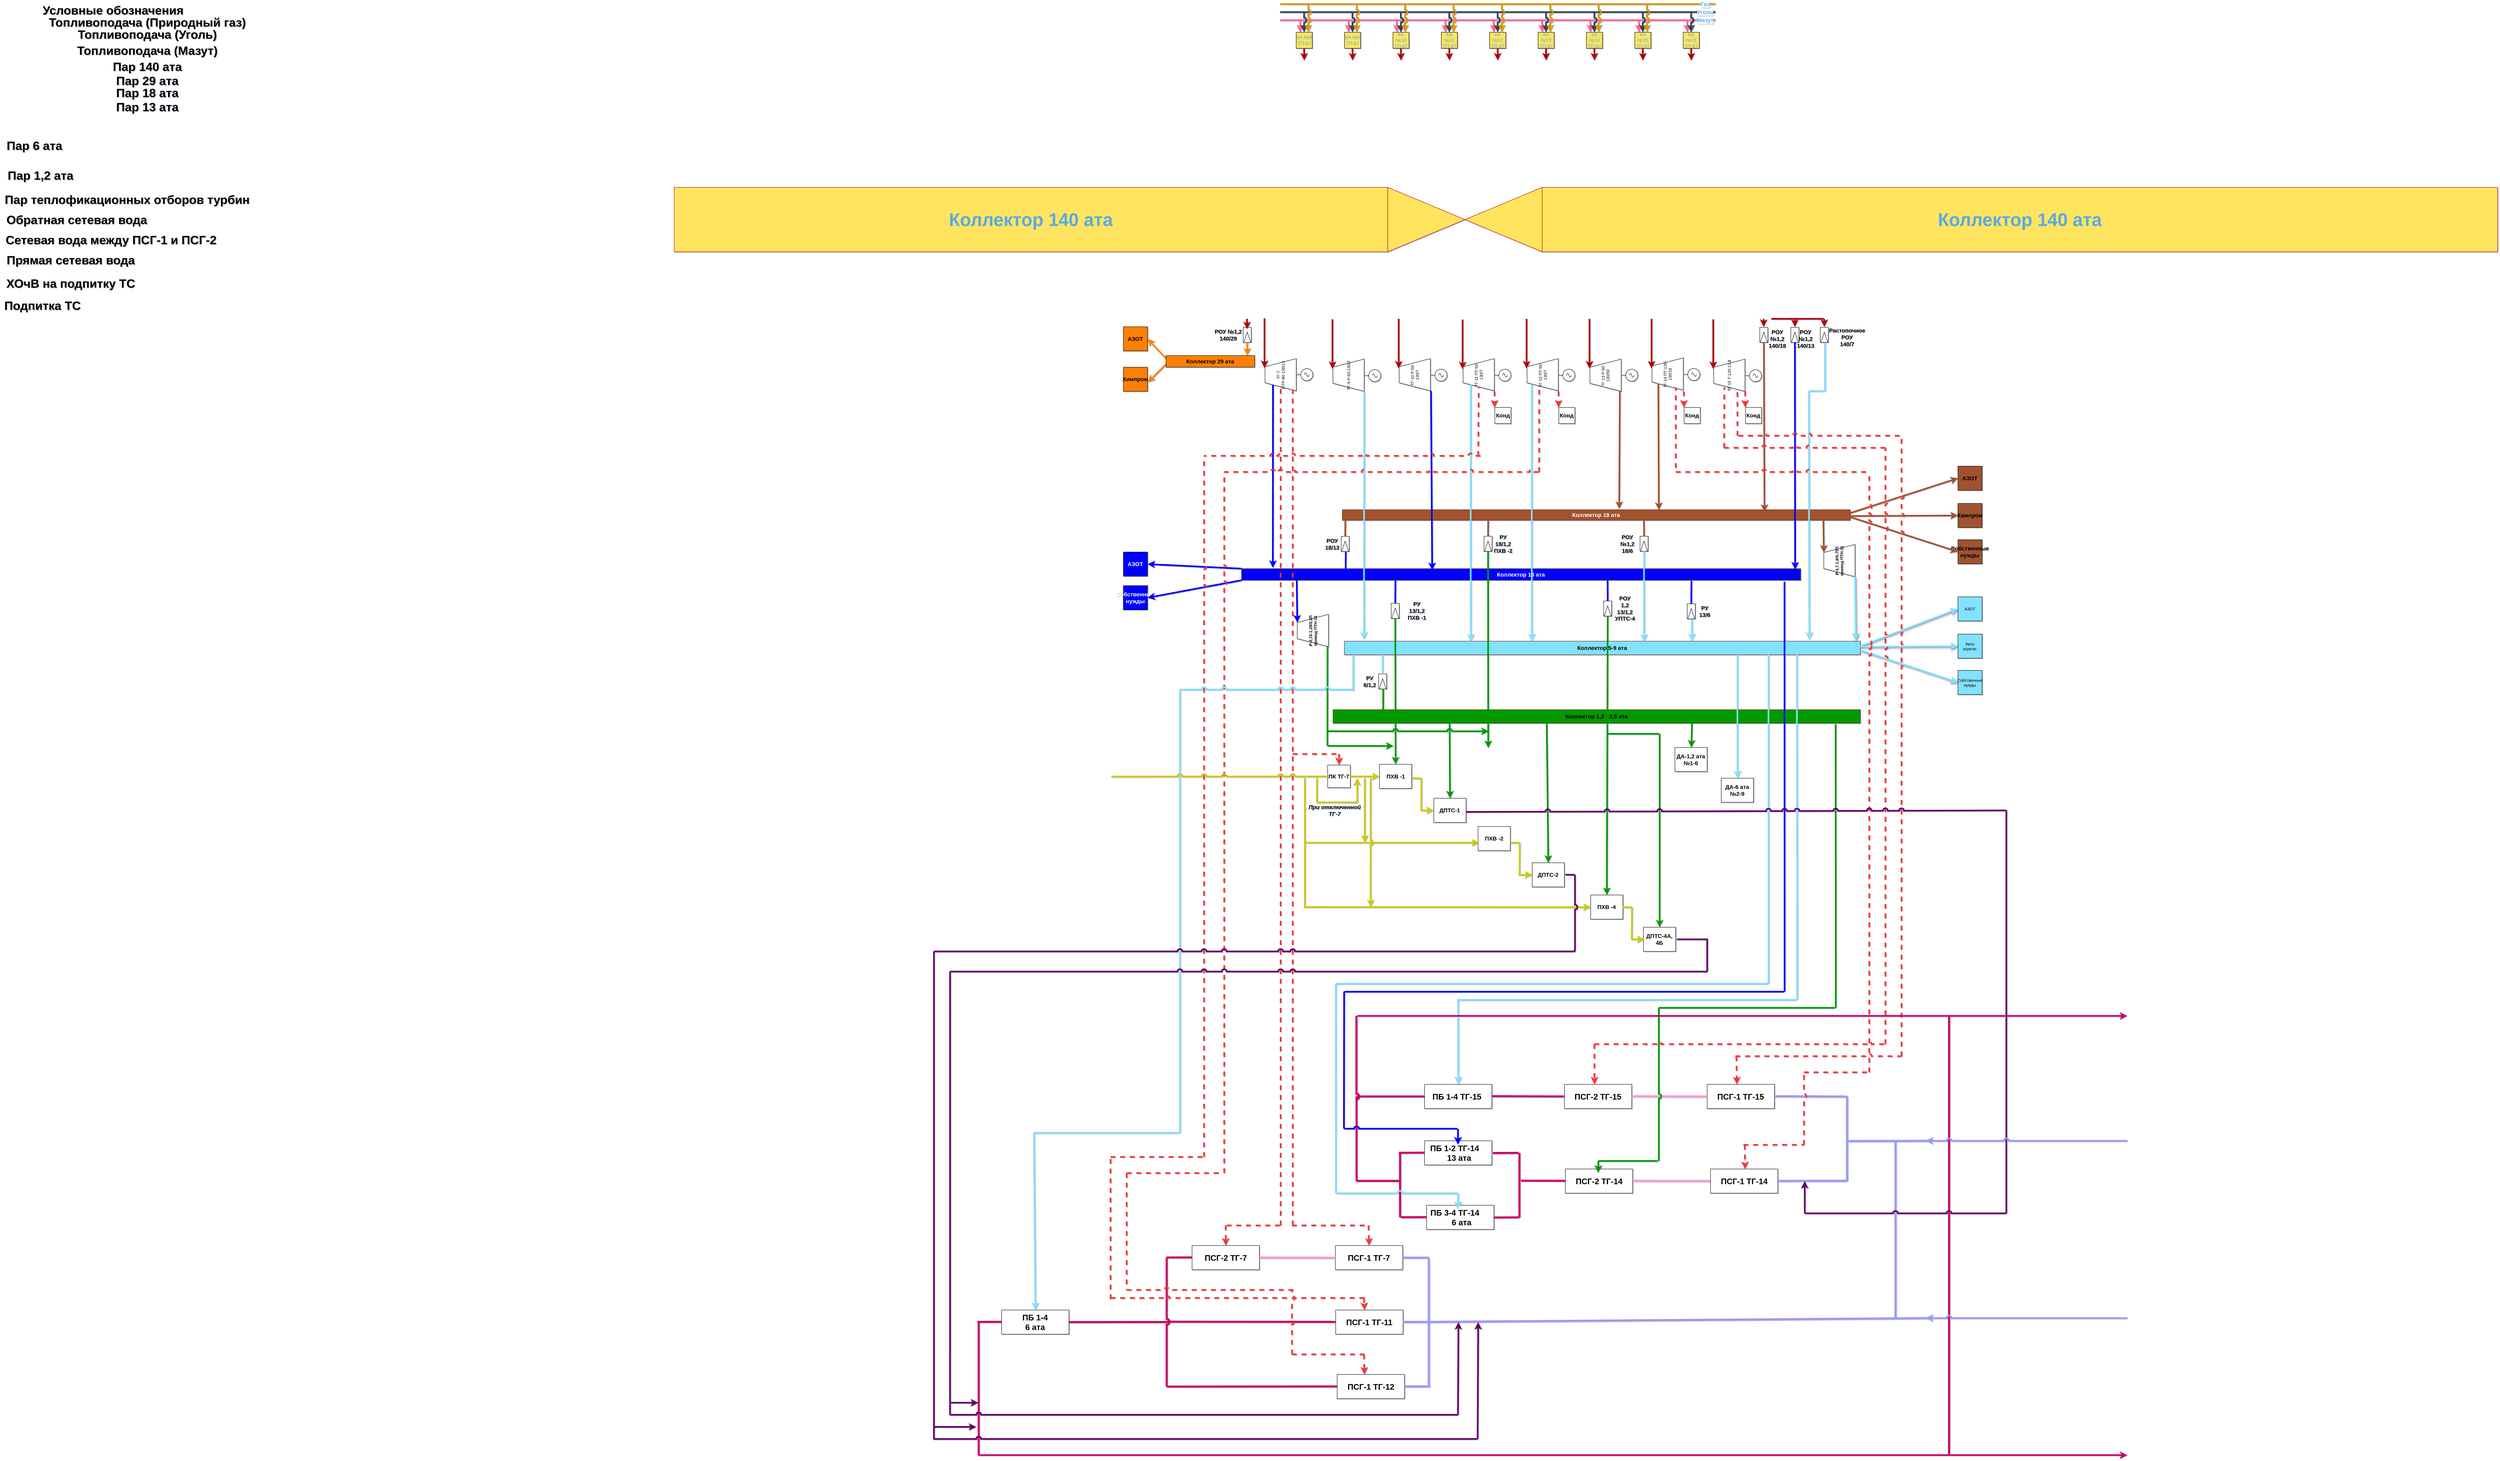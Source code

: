 <mxfile version="20.5.3" type="github">
  <diagram name="Турбины" id="c7558073-3199-34d8-9f00-42111426c3f3">
    <mxGraphModel dx="4885" dy="863" grid="1" gridSize="10" guides="1" tooltips="1" connect="1" arrows="1" fold="1" page="1" pageScale="1" pageWidth="3300" pageHeight="2339" math="0" shadow="1">
      <root>
        <mxCell id="0" />
        <mxCell id="1" parent="0" />
        <mxCell id="tL17GhLCMj96Ze86oTwv-2" value="КА №8 ТП-87" style="whiteSpace=wrap;html=1;aspect=fixed;rounded=0;fillColor=#FFE45E;strokeColor=#000000;fontColor=#5AA9E6;" parent="1" vertex="1">
          <mxGeometry x="-40" y="80" width="40" height="40" as="geometry" />
        </mxCell>
        <mxCell id="tL17GhLCMj96Ze86oTwv-3" value="КА №9 ТП-87" style="whiteSpace=wrap;html=1;aspect=fixed;rounded=0;fillColor=#FFE45E;strokeColor=#000000;fontColor=#5AA9E6;" parent="1" vertex="1">
          <mxGeometry x="80" y="80" width="40" height="40" as="geometry" />
        </mxCell>
        <mxCell id="tL17GhLCMj96Ze86oTwv-4" value="КА №10 ТП-87" style="whiteSpace=wrap;html=1;aspect=fixed;rounded=0;fillColor=#FFE45E;strokeColor=#000000;fontColor=#5AA9E6;" parent="1" vertex="1">
          <mxGeometry x="200" y="80" width="40" height="40" as="geometry" />
        </mxCell>
        <mxCell id="tL17GhLCMj96Ze86oTwv-5" value="КА №11 ТП-87" style="whiteSpace=wrap;html=1;aspect=fixed;rounded=0;fillColor=#FFE45E;strokeColor=#000000;fontColor=#5AA9E6;" parent="1" vertex="1">
          <mxGeometry x="320" y="80" width="40" height="40" as="geometry" />
        </mxCell>
        <mxCell id="tL17GhLCMj96Ze86oTwv-6" value="КА №12 ТП-87" style="whiteSpace=wrap;html=1;aspect=fixed;rounded=0;fillColor=#FFE45E;strokeColor=#000000;fontColor=#5AA9E6;" parent="1" vertex="1">
          <mxGeometry x="440" y="80" width="40" height="40" as="geometry" />
        </mxCell>
        <mxCell id="tL17GhLCMj96Ze86oTwv-7" value="КА №13 ТП-87" style="whiteSpace=wrap;html=1;aspect=fixed;rounded=0;fillColor=#FFE45E;strokeColor=#000000;fontColor=#5AA9E6;" parent="1" vertex="1">
          <mxGeometry x="560" y="80" width="40" height="40" as="geometry" />
        </mxCell>
        <mxCell id="tL17GhLCMj96Ze86oTwv-8" value="КА №14 ТП-87" style="whiteSpace=wrap;html=1;aspect=fixed;rounded=0;fillColor=#FFE45E;strokeColor=#000000;fontColor=#5AA9E6;" parent="1" vertex="1">
          <mxGeometry x="680" y="80" width="40" height="40" as="geometry" />
        </mxCell>
        <mxCell id="tL17GhLCMj96Ze86oTwv-9" value="КА №15 ТП-87" style="whiteSpace=wrap;html=1;aspect=fixed;rounded=0;fillColor=#FFE45E;strokeColor=#000000;fontColor=#5AA9E6;" parent="1" vertex="1">
          <mxGeometry x="800" y="80" width="40" height="40" as="geometry" />
        </mxCell>
        <mxCell id="tL17GhLCMj96Ze86oTwv-10" value="КА №16 ТП-87" style="whiteSpace=wrap;html=1;aspect=fixed;rounded=0;fillColor=#FFE45E;strokeColor=#000000;fontColor=#5AA9E6;" parent="1" vertex="1">
          <mxGeometry x="920" y="80" width="40" height="40" as="geometry" />
        </mxCell>
        <mxCell id="tL17GhLCMj96Ze86oTwv-11" value="Коллектор 140 ата" style="rounded=0;whiteSpace=wrap;html=1;strokeColor=#B20000;fillColor=#FFE45E;fontColor=#5AA9E6;fontSize=45;fontStyle=1" parent="1" vertex="1">
          <mxGeometry x="-1582.78" y="465" width="1770" height="160" as="geometry" />
        </mxCell>
        <mxCell id="tL17GhLCMj96Ze86oTwv-12" value="Коллектор 140 ата" style="rounded=0;whiteSpace=wrap;html=1;strokeColor=#B20000;fillColor=#FFE45E;fontColor=#5AA9E6;fontSize=45;fontStyle=1" parent="1" vertex="1">
          <mxGeometry x="570.12" y="465" width="2370" height="160" as="geometry" />
        </mxCell>
        <mxCell id="tL17GhLCMj96Ze86oTwv-17" value="" style="endArrow=classic;html=1;rounded=0;fillColor=#e51400;strokeColor=#B20000;fontColor=#5AA9E6;strokeWidth=4;" parent="1" edge="1">
          <mxGeometry width="50" height="50" relative="1" as="geometry">
            <mxPoint x="-20.34" y="120" as="sourcePoint" />
            <mxPoint x="-20" y="150" as="targetPoint" />
          </mxGeometry>
        </mxCell>
        <mxCell id="tL17GhLCMj96Ze86oTwv-18" value="" style="endArrow=classic;html=1;rounded=0;strokeColor=#B20000;fontColor=#5AA9E6;fillColor=#e51400;strokeWidth=4;" parent="1" edge="1">
          <mxGeometry width="50" height="50" relative="1" as="geometry">
            <mxPoint x="99.66" y="120" as="sourcePoint" />
            <mxPoint x="100" y="150" as="targetPoint" />
          </mxGeometry>
        </mxCell>
        <mxCell id="tL17GhLCMj96Ze86oTwv-19" value="" style="endArrow=classic;html=1;rounded=0;fillColor=#e51400;strokeColor=#B20000;fontColor=#5AA9E6;strokeWidth=4;" parent="1" edge="1">
          <mxGeometry width="50" height="50" relative="1" as="geometry">
            <mxPoint x="219.66" y="120" as="sourcePoint" />
            <mxPoint x="220" y="150" as="targetPoint" />
          </mxGeometry>
        </mxCell>
        <mxCell id="tL17GhLCMj96Ze86oTwv-20" value="" style="endArrow=classic;html=1;rounded=0;strokeColor=#B20000;fontColor=#5AA9E6;fillColor=#e51400;strokeWidth=4;" parent="1" edge="1">
          <mxGeometry width="50" height="50" relative="1" as="geometry">
            <mxPoint x="339.66" y="120" as="sourcePoint" />
            <mxPoint x="340" y="150" as="targetPoint" />
          </mxGeometry>
        </mxCell>
        <mxCell id="tL17GhLCMj96Ze86oTwv-21" value="" style="endArrow=classic;html=1;rounded=0;strokeColor=#B20000;fontColor=#5AA9E6;fillColor=#e51400;strokeWidth=4;" parent="1" edge="1">
          <mxGeometry width="50" height="50" relative="1" as="geometry">
            <mxPoint x="459.66" y="120" as="sourcePoint" />
            <mxPoint x="460" y="150" as="targetPoint" />
          </mxGeometry>
        </mxCell>
        <mxCell id="tL17GhLCMj96Ze86oTwv-22" value="" style="endArrow=classic;html=1;rounded=0;fillColor=#e51400;strokeColor=#B20000;fontColor=#5AA9E6;strokeWidth=4;" parent="1" edge="1">
          <mxGeometry width="50" height="50" relative="1" as="geometry">
            <mxPoint x="579.66" y="120" as="sourcePoint" />
            <mxPoint x="580" y="150" as="targetPoint" />
          </mxGeometry>
        </mxCell>
        <mxCell id="tL17GhLCMj96Ze86oTwv-23" value="" style="endArrow=classic;html=1;rounded=0;strokeColor=#B20000;fontColor=#5AA9E6;fillColor=#e51400;strokeWidth=4;" parent="1" edge="1">
          <mxGeometry width="50" height="50" relative="1" as="geometry">
            <mxPoint x="699.66" y="120" as="sourcePoint" />
            <mxPoint x="700" y="150" as="targetPoint" />
          </mxGeometry>
        </mxCell>
        <mxCell id="tL17GhLCMj96Ze86oTwv-24" value="" style="endArrow=classic;html=1;rounded=0;strokeColor=#B20000;fontColor=#5AA9E6;fillColor=#e51400;strokeWidth=4;" parent="1" edge="1">
          <mxGeometry width="50" height="50" relative="1" as="geometry">
            <mxPoint x="819.66" y="120" as="sourcePoint" />
            <mxPoint x="820" y="150" as="targetPoint" />
          </mxGeometry>
        </mxCell>
        <mxCell id="tL17GhLCMj96Ze86oTwv-25" value="" style="endArrow=classic;html=1;rounded=0;strokeColor=#B20000;fontColor=#5AA9E6;fillColor=#e51400;strokeWidth=4;" parent="1" edge="1">
          <mxGeometry width="50" height="50" relative="1" as="geometry">
            <mxPoint x="939.66" y="120" as="sourcePoint" />
            <mxPoint x="940" y="150" as="targetPoint" />
          </mxGeometry>
        </mxCell>
        <mxCell id="tL17GhLCMj96Ze86oTwv-26" value="" style="endArrow=none;html=1;rounded=0;strokeColor=#FF6392;fillColor=#FFE45E;fontColor=#5AA9E6;strokeWidth=4;" parent="1" edge="1">
          <mxGeometry width="50" height="50" relative="1" as="geometry">
            <mxPoint x="-80" y="50" as="sourcePoint" />
            <mxPoint x="1000" y="50" as="targetPoint" />
          </mxGeometry>
        </mxCell>
        <mxCell id="tL17GhLCMj96Ze86oTwv-27" value="Мазут" style="edgeLabel;html=1;align=center;verticalAlign=middle;resizable=0;points=[];rounded=0;fontColor=#5AA9E6;fontSize=14;fontStyle=1" parent="tL17GhLCMj96Ze86oTwv-26" vertex="1" connectable="0">
          <mxGeometry x="0.897" relative="1" as="geometry">
            <mxPoint x="29" as="offset" />
          </mxGeometry>
        </mxCell>
        <mxCell id="tL17GhLCMj96Ze86oTwv-29" value="" style="endArrow=none;html=1;rounded=0;strokeColor=#314354;fillColor=#647687;fontColor=#5AA9E6;strokeWidth=4;" parent="1" edge="1">
          <mxGeometry width="50" height="50" relative="1" as="geometry">
            <mxPoint x="-80" y="30" as="sourcePoint" />
            <mxPoint x="1000" y="30" as="targetPoint" />
          </mxGeometry>
        </mxCell>
        <mxCell id="tL17GhLCMj96Ze86oTwv-30" value="Уголь" style="edgeLabel;html=1;align=center;verticalAlign=middle;resizable=0;points=[];rounded=0;fontColor=#5AA9E6;fontSize=14;fontStyle=1" parent="tL17GhLCMj96Ze86oTwv-29" vertex="1" connectable="0">
          <mxGeometry x="0.897" relative="1" as="geometry">
            <mxPoint x="29" as="offset" />
          </mxGeometry>
        </mxCell>
        <mxCell id="tL17GhLCMj96Ze86oTwv-31" value="" style="endArrow=none;html=1;rounded=0;strokeColor=#D79B00;fillColor=#ffe6cc;fontColor=#5AA9E6;strokeWidth=4;" parent="1" edge="1">
          <mxGeometry width="50" height="50" relative="1" as="geometry">
            <mxPoint x="-80" y="10" as="sourcePoint" />
            <mxPoint x="1000" y="10" as="targetPoint" />
          </mxGeometry>
        </mxCell>
        <mxCell id="tL17GhLCMj96Ze86oTwv-32" value="Газ" style="edgeLabel;html=1;align=center;verticalAlign=middle;resizable=0;points=[];rounded=0;fontColor=#5AA9E6;fontSize=14;fontStyle=1" parent="tL17GhLCMj96Ze86oTwv-31" vertex="1" connectable="0">
          <mxGeometry x="0.897" relative="1" as="geometry">
            <mxPoint x="29" as="offset" />
          </mxGeometry>
        </mxCell>
        <mxCell id="tL17GhLCMj96Ze86oTwv-34" value="" style="endArrow=classic;html=1;rounded=0;strokeColor=#FF6392;fontColor=#5AA9E6;fillColor=#FFE45E;strokeWidth=4;" parent="1" edge="1">
          <mxGeometry width="50" height="50" relative="1" as="geometry">
            <mxPoint x="-30" y="50" as="sourcePoint" />
            <mxPoint x="-30" y="80" as="targetPoint" />
          </mxGeometry>
        </mxCell>
        <mxCell id="tL17GhLCMj96Ze86oTwv-35" value="" style="endArrow=classic;html=1;rounded=0;strokeColor=#FF6392;fontColor=#5AA9E6;fillColor=#FFE45E;strokeWidth=4;" parent="1" edge="1">
          <mxGeometry width="50" height="50" relative="1" as="geometry">
            <mxPoint x="90" y="50" as="sourcePoint" />
            <mxPoint x="90" y="80" as="targetPoint" />
          </mxGeometry>
        </mxCell>
        <mxCell id="tL17GhLCMj96Ze86oTwv-36" value="" style="endArrow=classic;html=1;rounded=0;strokeColor=#FF6392;fontColor=#5AA9E6;fillColor=#FFE45E;strokeWidth=4;" parent="1" edge="1">
          <mxGeometry width="50" height="50" relative="1" as="geometry">
            <mxPoint x="210" y="50" as="sourcePoint" />
            <mxPoint x="210" y="80" as="targetPoint" />
          </mxGeometry>
        </mxCell>
        <mxCell id="tL17GhLCMj96Ze86oTwv-37" value="" style="endArrow=classic;html=1;rounded=0;strokeColor=#FF6392;fontColor=#5AA9E6;fillColor=#FFE45E;strokeWidth=4;" parent="1" edge="1">
          <mxGeometry width="50" height="50" relative="1" as="geometry">
            <mxPoint x="330" y="50" as="sourcePoint" />
            <mxPoint x="330" y="80" as="targetPoint" />
          </mxGeometry>
        </mxCell>
        <mxCell id="tL17GhLCMj96Ze86oTwv-38" value="" style="endArrow=classic;html=1;rounded=0;strokeColor=#FF6392;fontColor=#5AA9E6;fillColor=#FFE45E;strokeWidth=4;" parent="1" edge="1">
          <mxGeometry width="50" height="50" relative="1" as="geometry">
            <mxPoint x="450" y="50" as="sourcePoint" />
            <mxPoint x="450" y="80" as="targetPoint" />
          </mxGeometry>
        </mxCell>
        <mxCell id="tL17GhLCMj96Ze86oTwv-39" value="" style="endArrow=classic;html=1;rounded=0;strokeColor=#FF6392;fontColor=#5AA9E6;fillColor=#FFE45E;strokeWidth=4;" parent="1" edge="1">
          <mxGeometry width="50" height="50" relative="1" as="geometry">
            <mxPoint x="570" y="50" as="sourcePoint" />
            <mxPoint x="570" y="80" as="targetPoint" />
          </mxGeometry>
        </mxCell>
        <mxCell id="tL17GhLCMj96Ze86oTwv-40" value="" style="endArrow=classic;html=1;rounded=0;strokeColor=#FF6392;fontColor=#5AA9E6;fillColor=#FFE45E;strokeWidth=4;" parent="1" edge="1">
          <mxGeometry width="50" height="50" relative="1" as="geometry">
            <mxPoint x="689.58" y="50" as="sourcePoint" />
            <mxPoint x="689.58" y="80" as="targetPoint" />
          </mxGeometry>
        </mxCell>
        <mxCell id="tL17GhLCMj96Ze86oTwv-41" value="" style="endArrow=classic;html=1;rounded=0;strokeColor=#FF6392;fontColor=#5AA9E6;fillColor=#FFE45E;strokeWidth=4;" parent="1" edge="1">
          <mxGeometry width="50" height="50" relative="1" as="geometry">
            <mxPoint x="810" y="50" as="sourcePoint" />
            <mxPoint x="810" y="80" as="targetPoint" />
          </mxGeometry>
        </mxCell>
        <mxCell id="tL17GhLCMj96Ze86oTwv-42" value="" style="endArrow=classic;html=1;rounded=0;strokeColor=#FF6392;fontColor=#5AA9E6;fillColor=#FFE45E;strokeWidth=4;" parent="1" edge="1">
          <mxGeometry width="50" height="50" relative="1" as="geometry">
            <mxPoint x="930" y="50" as="sourcePoint" />
            <mxPoint x="930" y="80" as="targetPoint" />
          </mxGeometry>
        </mxCell>
        <mxCell id="tL17GhLCMj96Ze86oTwv-43" value="" style="endArrow=classic;html=1;rounded=0;strokeColor=#314354;fontColor=#5AA9E6;fillColor=#FFE45E;shadow=0;jumpStyle=arc;strokeWidth=4;" parent="1" edge="1">
          <mxGeometry width="50" height="50" relative="1" as="geometry">
            <mxPoint x="-20.42" y="30" as="sourcePoint" />
            <mxPoint x="-20.42" y="80" as="targetPoint" />
          </mxGeometry>
        </mxCell>
        <mxCell id="tL17GhLCMj96Ze86oTwv-44" value="" style="endArrow=classic;html=1;rounded=0;strokeColor=#314354;fontColor=#5AA9E6;fillColor=#FFE45E;jumpStyle=arc;strokeWidth=4;" parent="1" edge="1">
          <mxGeometry width="50" height="50" relative="1" as="geometry">
            <mxPoint x="99.58" y="30" as="sourcePoint" />
            <mxPoint x="99.58" y="80" as="targetPoint" />
          </mxGeometry>
        </mxCell>
        <mxCell id="tL17GhLCMj96Ze86oTwv-45" value="" style="endArrow=classic;html=1;rounded=0;strokeColor=#314354;fontColor=#5AA9E6;fillColor=#FFE45E;jumpStyle=arc;strokeWidth=4;" parent="1" edge="1">
          <mxGeometry width="50" height="50" relative="1" as="geometry">
            <mxPoint x="219.58" y="30" as="sourcePoint" />
            <mxPoint x="219.58" y="80" as="targetPoint" />
          </mxGeometry>
        </mxCell>
        <mxCell id="tL17GhLCMj96Ze86oTwv-46" value="" style="endArrow=classic;html=1;rounded=0;strokeColor=#314354;fontColor=#5AA9E6;fillColor=#FFE45E;jumpStyle=arc;strokeWidth=4;" parent="1" edge="1">
          <mxGeometry width="50" height="50" relative="1" as="geometry">
            <mxPoint x="339.58" y="30" as="sourcePoint" />
            <mxPoint x="339.58" y="80" as="targetPoint" />
          </mxGeometry>
        </mxCell>
        <mxCell id="tL17GhLCMj96Ze86oTwv-47" value="" style="endArrow=classic;html=1;rounded=0;strokeColor=#314354;fontColor=#5AA9E6;fillColor=#FFE45E;jumpStyle=arc;strokeWidth=4;" parent="1" edge="1">
          <mxGeometry width="50" height="50" relative="1" as="geometry">
            <mxPoint x="459.58" y="30" as="sourcePoint" />
            <mxPoint x="459.58" y="80" as="targetPoint" />
          </mxGeometry>
        </mxCell>
        <mxCell id="tL17GhLCMj96Ze86oTwv-48" value="" style="endArrow=classic;html=1;rounded=0;strokeColor=#314354;fontColor=#5AA9E6;fillColor=#FFE45E;jumpStyle=arc;strokeWidth=4;" parent="1" edge="1">
          <mxGeometry width="50" height="50" relative="1" as="geometry">
            <mxPoint x="579.58" y="30" as="sourcePoint" />
            <mxPoint x="579.58" y="80" as="targetPoint" />
          </mxGeometry>
        </mxCell>
        <mxCell id="tL17GhLCMj96Ze86oTwv-49" value="" style="endArrow=classic;html=1;rounded=0;strokeColor=#314354;fontColor=#5AA9E6;fillColor=#FFE45E;jumpStyle=arc;strokeWidth=4;" parent="1" edge="1">
          <mxGeometry width="50" height="50" relative="1" as="geometry">
            <mxPoint x="699.58" y="30" as="sourcePoint" />
            <mxPoint x="699.58" y="80" as="targetPoint" />
          </mxGeometry>
        </mxCell>
        <mxCell id="tL17GhLCMj96Ze86oTwv-50" value="" style="endArrow=classic;html=1;rounded=0;strokeColor=#314354;fontColor=#5AA9E6;fillColor=#FFE45E;jumpStyle=arc;strokeWidth=4;" parent="1" edge="1">
          <mxGeometry width="50" height="50" relative="1" as="geometry">
            <mxPoint x="819.58" y="30" as="sourcePoint" />
            <mxPoint x="819.58" y="80" as="targetPoint" />
          </mxGeometry>
        </mxCell>
        <mxCell id="tL17GhLCMj96Ze86oTwv-51" value="" style="endArrow=classic;html=1;rounded=0;strokeColor=#314354;fontColor=#5AA9E6;fillColor=#FFE45E;jumpStyle=arc;strokeWidth=4;" parent="1" edge="1">
          <mxGeometry width="50" height="50" relative="1" as="geometry">
            <mxPoint x="939.58" y="30" as="sourcePoint" />
            <mxPoint x="939.58" y="80" as="targetPoint" />
          </mxGeometry>
        </mxCell>
        <mxCell id="tL17GhLCMj96Ze86oTwv-52" value="" style="endArrow=classic;html=1;rounded=0;strokeColor=#D79B00;fontColor=#5AA9E6;fillColor=#FFE45E;jumpStyle=arc;strokeWidth=4;" parent="1" edge="1">
          <mxGeometry width="50" height="50" relative="1" as="geometry">
            <mxPoint x="-10" y="10" as="sourcePoint" />
            <mxPoint x="-10.0" y="80" as="targetPoint" />
          </mxGeometry>
        </mxCell>
        <mxCell id="tL17GhLCMj96Ze86oTwv-53" value="" style="endArrow=classic;html=1;rounded=0;strokeColor=#D79B00;fontColor=#5AA9E6;fillColor=#FFE45E;jumpStyle=arc;strokeWidth=4;" parent="1" edge="1">
          <mxGeometry width="50" height="50" relative="1" as="geometry">
            <mxPoint x="110" y="10" as="sourcePoint" />
            <mxPoint x="110" y="80" as="targetPoint" />
          </mxGeometry>
        </mxCell>
        <mxCell id="tL17GhLCMj96Ze86oTwv-54" value="" style="endArrow=classic;html=1;rounded=0;strokeColor=#D79B00;fontColor=#5AA9E6;fillColor=#FFE45E;jumpStyle=arc;strokeWidth=4;" parent="1" edge="1">
          <mxGeometry width="50" height="50" relative="1" as="geometry">
            <mxPoint x="230" y="10" as="sourcePoint" />
            <mxPoint x="230" y="80" as="targetPoint" />
          </mxGeometry>
        </mxCell>
        <mxCell id="tL17GhLCMj96Ze86oTwv-55" value="" style="endArrow=classic;html=1;rounded=0;strokeColor=#D79B00;fontColor=#5AA9E6;fillColor=#FFE45E;jumpStyle=arc;strokeWidth=4;" parent="1" edge="1">
          <mxGeometry width="50" height="50" relative="1" as="geometry">
            <mxPoint x="350" y="10" as="sourcePoint" />
            <mxPoint x="350" y="80" as="targetPoint" />
          </mxGeometry>
        </mxCell>
        <mxCell id="tL17GhLCMj96Ze86oTwv-56" value="" style="endArrow=classic;html=1;rounded=0;strokeColor=#D79B00;fontColor=#5AA9E6;fillColor=#FFE45E;jumpStyle=arc;strokeWidth=4;" parent="1" edge="1">
          <mxGeometry width="50" height="50" relative="1" as="geometry">
            <mxPoint x="470" y="10" as="sourcePoint" />
            <mxPoint x="470" y="80" as="targetPoint" />
          </mxGeometry>
        </mxCell>
        <mxCell id="tL17GhLCMj96Ze86oTwv-57" value="" style="endArrow=classic;html=1;rounded=0;strokeColor=#D79B00;fontColor=#5AA9E6;fillColor=#FFE45E;jumpStyle=arc;strokeWidth=4;" parent="1" edge="1">
          <mxGeometry width="50" height="50" relative="1" as="geometry">
            <mxPoint x="590" y="10" as="sourcePoint" />
            <mxPoint x="590" y="80" as="targetPoint" />
          </mxGeometry>
        </mxCell>
        <mxCell id="tL17GhLCMj96Ze86oTwv-58" value="" style="endArrow=classic;html=1;rounded=0;strokeColor=#D79B00;fontColor=#5AA9E6;fillColor=#FFE45E;jumpStyle=arc;strokeWidth=4;" parent="1" edge="1">
          <mxGeometry width="50" height="50" relative="1" as="geometry">
            <mxPoint x="710" y="10" as="sourcePoint" />
            <mxPoint x="710" y="80" as="targetPoint" />
          </mxGeometry>
        </mxCell>
        <mxCell id="tL17GhLCMj96Ze86oTwv-59" value="" style="endArrow=classic;html=1;rounded=0;strokeColor=#D79B00;fontColor=#5AA9E6;fillColor=#FFE45E;jumpStyle=arc;strokeWidth=4;" parent="1" edge="1">
          <mxGeometry width="50" height="50" relative="1" as="geometry">
            <mxPoint x="830" y="10" as="sourcePoint" />
            <mxPoint x="830" y="80" as="targetPoint" />
          </mxGeometry>
        </mxCell>
        <mxCell id="tL17GhLCMj96Ze86oTwv-68" value="" style="rounded=0;whiteSpace=wrap;html=1;strokeColor=#000000;fontColor=#5AA9E6;fillColor=#FFFFFF;rotation=-90;" parent="1" vertex="1">
          <mxGeometry x="-179.88" y="820.96" width="37.04" height="20" as="geometry" />
        </mxCell>
        <mxCell id="tL17GhLCMj96Ze86oTwv-69" value="" style="triangle;whiteSpace=wrap;html=1;strokeColor=#000000;fontColor=#5AA9E6;fillColor=#FFFFFF;rotation=-90;" parent="1" vertex="1">
          <mxGeometry x="-174.17" y="828.53" width="25.62" height="17.18" as="geometry" />
        </mxCell>
        <mxCell id="tL17GhLCMj96Ze86oTwv-70" value="РОУ №1,2&lt;br style=&quot;font-size: 14px;&quot;&gt;140/29" style="text;html=1;align=center;verticalAlign=middle;resizable=0;points=[];autosize=1;strokeColor=none;fillColor=none;fontColor=#000000;fontSize=14;fontStyle=1" parent="1" vertex="1">
          <mxGeometry x="-254.17" y="805.96" width="90" height="50" as="geometry" />
        </mxCell>
        <mxCell id="tL17GhLCMj96Ze86oTwv-73" value="" style="endArrow=classic;html=1;rounded=0;shadow=0;strokeColor=#FF8000;fontSize=10;fontColor=#000000;fillColor=#FFE45E;jumpStyle=arc;exitX=0;exitY=0.5;exitDx=0;exitDy=0;strokeWidth=4;" parent="1" source="tL17GhLCMj96Ze86oTwv-69" edge="1">
          <mxGeometry width="50" height="50" relative="1" as="geometry">
            <mxPoint x="-161.21" y="852.44" as="sourcePoint" />
            <mxPoint x="-161.4" y="882.44" as="targetPoint" />
          </mxGeometry>
        </mxCell>
        <mxCell id="tL17GhLCMj96Ze86oTwv-150" style="edgeStyle=none;rounded=0;jumpStyle=arc;jumpSize=6;orthogonalLoop=1;jettySize=auto;html=1;exitX=0;exitY=0.25;exitDx=0;exitDy=0;entryX=1;entryY=0.5;entryDx=0;entryDy=0;shadow=0;strokeColor=#FF8000;strokeWidth=4;fontSize=10;fontColor=#000000;endSize=6;fillColor=#FFE45E;" parent="1" source="tL17GhLCMj96Ze86oTwv-74" target="tL17GhLCMj96Ze86oTwv-81" edge="1">
          <mxGeometry relative="1" as="geometry" />
        </mxCell>
        <mxCell id="tL17GhLCMj96Ze86oTwv-151" style="edgeStyle=none;rounded=0;jumpStyle=arc;jumpSize=6;orthogonalLoop=1;jettySize=auto;html=1;exitX=0;exitY=0.75;exitDx=0;exitDy=0;entryX=1.013;entryY=0.627;entryDx=0;entryDy=0;entryPerimeter=0;shadow=0;strokeColor=#FF8000;strokeWidth=4;fontSize=10;fontColor=#000000;endSize=6;fillColor=#FFE45E;" parent="1" source="tL17GhLCMj96Ze86oTwv-74" target="tL17GhLCMj96Ze86oTwv-82" edge="1">
          <mxGeometry relative="1" as="geometry" />
        </mxCell>
        <mxCell id="tL17GhLCMj96Ze86oTwv-74" value="Коллектор 29 ата" style="rounded=0;whiteSpace=wrap;html=1;strokeColor=#000000;fillColor=#FF8000;fontColor=#000000;fontSize=14;fontStyle=1" parent="1" vertex="1">
          <mxGeometry x="-362.84" y="882.44" width="220" height="28.85" as="geometry" />
        </mxCell>
        <mxCell id="tL17GhLCMj96Ze86oTwv-81" value="АЗОТ" style="whiteSpace=wrap;html=1;aspect=fixed;strokeColor=#000000;fontSize=14;fontColor=#000000;fillColor=#FF8000;fontStyle=1" parent="1" vertex="1">
          <mxGeometry x="-468.55" y="810.96" width="60" height="60" as="geometry" />
        </mxCell>
        <mxCell id="tL17GhLCMj96Ze86oTwv-82" value="Химпром" style="whiteSpace=wrap;html=1;aspect=fixed;strokeColor=#000000;fontSize=14;fontColor=#000000;fillColor=#FF8000;fontStyle=1" parent="1" vertex="1">
          <mxGeometry x="-468.55" y="911.29" width="60" height="60" as="geometry" />
        </mxCell>
        <mxCell id="tL17GhLCMj96Ze86oTwv-92" value="" style="rounded=0;whiteSpace=wrap;html=1;strokeColor=#000000;fontColor=#5AA9E6;fillColor=#FFFFFF;rotation=-90;" parent="1" vertex="1">
          <mxGeometry x="1178.49" y="820.96" width="37.04" height="20" as="geometry" />
        </mxCell>
        <mxCell id="tL17GhLCMj96Ze86oTwv-93" value="" style="triangle;whiteSpace=wrap;html=1;strokeColor=#000000;fontColor=#5AA9E6;fillColor=#FFFFFF;rotation=-90;" parent="1" vertex="1">
          <mxGeometry x="1184.2" y="828.53" width="25.62" height="17.18" as="geometry" />
        </mxCell>
        <mxCell id="tL17GhLCMj96Ze86oTwv-94" value="&lt;font style=&quot;font-size: 14px;&quot;&gt;&lt;b&gt;РОУ &lt;br&gt;№1,2&lt;br style=&quot;&quot;&gt;140/13&lt;/b&gt;&lt;/font&gt;" style="text;html=1;align=center;verticalAlign=middle;resizable=0;points=[];autosize=1;strokeColor=none;fillColor=none;fontColor=#000000;fontSize=10;" parent="1" vertex="1">
          <mxGeometry x="1188.49" y="810.96" width="70" height="60" as="geometry" />
        </mxCell>
        <mxCell id="tL17GhLCMj96Ze86oTwv-95" value="" style="rounded=0;whiteSpace=wrap;html=1;strokeColor=#000000;fontColor=#5AA9E6;fillColor=#FFFFFF;rotation=-90;" parent="1" vertex="1">
          <mxGeometry x="1101.45" y="820.96" width="37.04" height="20" as="geometry" />
        </mxCell>
        <mxCell id="tL17GhLCMj96Ze86oTwv-96" value="" style="triangle;whiteSpace=wrap;html=1;strokeColor=#000000;fontColor=#5AA9E6;fillColor=#FFFFFF;rotation=-90;" parent="1" vertex="1">
          <mxGeometry x="1107.16" y="828.53" width="25.62" height="17.18" as="geometry" />
        </mxCell>
        <mxCell id="tL17GhLCMj96Ze86oTwv-97" value="РОУ &lt;br&gt;№1,2&lt;br style=&quot;font-size: 14px;&quot;&gt;140/18" style="text;html=1;align=center;verticalAlign=middle;resizable=0;points=[];autosize=1;strokeColor=none;fillColor=none;fontColor=#000000;fontSize=14;fontStyle=1" parent="1" vertex="1">
          <mxGeometry x="1118.49" y="810.96" width="70" height="60" as="geometry" />
        </mxCell>
        <mxCell id="tL17GhLCMj96Ze86oTwv-114" value="ТГ-15 Т-120-12,8" style="shape=trapezoid;perimeter=trapezoidPerimeter;whiteSpace=wrap;html=1;fixedSize=1;strokeColor=#000000;fontSize=10;fontColor=#000000;fillColor=#FFFFFF;rotation=-90;" parent="1" vertex="1">
          <mxGeometry x="994.45" y="892.63" width="80" height="77.5" as="geometry" />
        </mxCell>
        <mxCell id="tL17GhLCMj96Ze86oTwv-117" value="ТГ-7&lt;br style=&quot;font-size: 10px;&quot;&gt;ПТР-80-130/13" style="shape=trapezoid;perimeter=trapezoidPerimeter;fixedSize=1;strokeColor=#000000;fontSize=10;fontColor=#000000;fillColor=#FFFFFF;rotation=-90;labelPosition=center;verticalLabelPosition=middle;align=center;verticalAlign=middle;direction=east;labelBackgroundColor=none;labelBorderColor=none;whiteSpace=wrap;html=1;horizontal=1;" parent="1" vertex="1">
          <mxGeometry x="-118.55" y="891.25" width="80" height="77.5" as="geometry" />
        </mxCell>
        <mxCell id="tL17GhLCMj96Ze86oTwv-118" value="ТГ-9 Р-50-130/7" style="shape=trapezoid;perimeter=trapezoidPerimeter;whiteSpace=wrap;html=1;fixedSize=1;strokeColor=#000000;fontSize=10;fontColor=#000000;fillColor=#FFFFFF;rotation=-90;" parent="1" vertex="1">
          <mxGeometry x="49.97" y="892.43" width="80" height="77.5" as="geometry" />
        </mxCell>
        <mxCell id="tL17GhLCMj96Ze86oTwv-119" value="ТГ-10 Р-50-130/7" style="shape=trapezoid;perimeter=trapezoidPerimeter;whiteSpace=wrap;html=1;fixedSize=1;strokeColor=#000000;fontSize=10;fontColor=#000000;fillColor=#FFFFFF;rotation=-90;" parent="1" vertex="1">
          <mxGeometry x="214.26" y="891.29" width="80" height="77.5" as="geometry" />
        </mxCell>
        <mxCell id="tL17GhLCMj96Ze86oTwv-120" value="ТГ-11 ПТ-50-130/7" style="shape=trapezoid;perimeter=trapezoidPerimeter;whiteSpace=wrap;html=1;fixedSize=1;strokeColor=#000000;fontSize=10;fontColor=#000000;fillColor=#FFFFFF;rotation=-90;" parent="1" vertex="1">
          <mxGeometry x="372.78" y="891.29" width="80" height="77.5" as="geometry" />
        </mxCell>
        <mxCell id="tL17GhLCMj96Ze86oTwv-121" value="ТГ-13 Р-50-130/50" style="shape=trapezoid;perimeter=trapezoidPerimeter;whiteSpace=wrap;html=1;fixedSize=1;strokeColor=#000000;fontSize=10;fontColor=#000000;fillColor=#FFFFFF;rotation=-90;" parent="1" vertex="1">
          <mxGeometry x="687.45" y="892.63" width="80" height="77.5" as="geometry" />
        </mxCell>
        <mxCell id="tL17GhLCMj96Ze86oTwv-122" value="ТГ-14 ПТ-135-130/18" style="shape=trapezoid;perimeter=trapezoidPerimeter;whiteSpace=wrap;html=1;fixedSize=1;strokeColor=#000000;fontSize=10;fontColor=#000000;fillColor=#FFFFFF;rotation=-90;" parent="1" vertex="1">
          <mxGeometry x="841.45" y="889.49" width="80" height="77.5" as="geometry" />
        </mxCell>
        <mxCell id="tL17GhLCMj96Ze86oTwv-124" value="" style="endArrow=none;html=1;rounded=0;shadow=0;strokeColor=#000000;strokeWidth=1;fontSize=10;fontColor=#000000;endSize=6;fillColor=#FFE45E;jumpStyle=arc;jumpSize=6;" parent="1" edge="1">
          <mxGeometry width="50" height="50" relative="1" as="geometry">
            <mxPoint x="-38.55" y="929.76" as="sourcePoint" />
            <mxPoint x="-28.55" y="930" as="targetPoint" />
          </mxGeometry>
        </mxCell>
        <mxCell id="tL17GhLCMj96Ze86oTwv-125" value="" style="pointerEvents=1;verticalLabelPosition=bottom;shadow=0;dashed=0;align=center;html=1;verticalAlign=top;shape=mxgraph.electrical.signal_sources.source;aspect=fixed;points=[[0.5,0,0],[1,0.5,0],[0.5,1,0],[0,0.5,0]];elSignalType=ac;strokeColor=#000000;fontSize=10;fontColor=#000000;fillColor=#FFFFFF;" parent="1" vertex="1">
          <mxGeometry x="-28.55" y="915" width="30" height="30" as="geometry" />
        </mxCell>
        <mxCell id="tL17GhLCMj96Ze86oTwv-126" value="" style="endArrow=none;html=1;rounded=0;shadow=0;strokeColor=#000000;strokeWidth=1;fontSize=10;fontColor=#000000;endSize=6;fillColor=#FFE45E;jumpStyle=arc;jumpSize=6;" parent="1" edge="1">
          <mxGeometry width="50" height="50" relative="1" as="geometry">
            <mxPoint x="129.97" y="932.19" as="sourcePoint" />
            <mxPoint x="139.97" y="932.43" as="targetPoint" />
          </mxGeometry>
        </mxCell>
        <mxCell id="tL17GhLCMj96Ze86oTwv-127" value="" style="pointerEvents=1;verticalLabelPosition=bottom;shadow=0;dashed=0;align=center;html=1;verticalAlign=top;shape=mxgraph.electrical.signal_sources.source;aspect=fixed;points=[[0.5,0,0],[1,0.5,0],[0.5,1,0],[0,0.5,0]];elSignalType=ac;strokeColor=#000000;fontSize=10;fontColor=#000000;fillColor=#FFFFFF;" parent="1" vertex="1">
          <mxGeometry x="139.97" y="917.43" width="30" height="30" as="geometry" />
        </mxCell>
        <mxCell id="tL17GhLCMj96Ze86oTwv-128" value="" style="endArrow=none;html=1;rounded=0;shadow=0;strokeColor=#000000;strokeWidth=1;fontSize=10;fontColor=#000000;endSize=6;fillColor=#FFE45E;jumpStyle=arc;jumpSize=6;" parent="1" edge="1">
          <mxGeometry width="50" height="50" relative="1" as="geometry">
            <mxPoint x="294.26" y="931.05" as="sourcePoint" />
            <mxPoint x="304.26" y="931.29" as="targetPoint" />
          </mxGeometry>
        </mxCell>
        <mxCell id="tL17GhLCMj96Ze86oTwv-129" value="" style="pointerEvents=1;verticalLabelPosition=bottom;shadow=0;dashed=0;align=center;html=1;verticalAlign=top;shape=mxgraph.electrical.signal_sources.source;aspect=fixed;points=[[0.5,0,0],[1,0.5,0],[0.5,1,0],[0,0.5,0]];elSignalType=ac;strokeColor=#000000;fontSize=10;fontColor=#000000;fillColor=#FFFFFF;" parent="1" vertex="1">
          <mxGeometry x="304.26" y="916.29" width="30" height="30" as="geometry" />
        </mxCell>
        <mxCell id="tL17GhLCMj96Ze86oTwv-130" value="" style="endArrow=none;html=1;rounded=0;shadow=0;strokeColor=#000000;strokeWidth=1;fontSize=10;fontColor=#000000;endSize=6;fillColor=#FFE45E;jumpStyle=arc;jumpSize=6;" parent="1" edge="1">
          <mxGeometry width="50" height="50" relative="1" as="geometry">
            <mxPoint x="452.78" y="931.05" as="sourcePoint" />
            <mxPoint x="462.78" y="931.29" as="targetPoint" />
          </mxGeometry>
        </mxCell>
        <mxCell id="tL17GhLCMj96Ze86oTwv-131" value="" style="pointerEvents=1;verticalLabelPosition=bottom;shadow=0;dashed=0;align=center;html=1;verticalAlign=top;shape=mxgraph.electrical.signal_sources.source;aspect=fixed;points=[[0.5,0,0],[1,0.5,0],[0.5,1,0],[0,0.5,0]];elSignalType=ac;strokeColor=#000000;fontSize=10;fontColor=#000000;fillColor=#FFFFFF;" parent="1" vertex="1">
          <mxGeometry x="462.78" y="916.29" width="30" height="30" as="geometry" />
        </mxCell>
        <mxCell id="tL17GhLCMj96Ze86oTwv-132" value="" style="endArrow=none;html=1;rounded=0;shadow=0;strokeColor=#000000;strokeWidth=1;fontSize=10;fontColor=#000000;endSize=6;fillColor=#FFE45E;jumpStyle=arc;jumpSize=6;" parent="1" edge="1">
          <mxGeometry width="50" height="50" relative="1" as="geometry">
            <mxPoint x="767.45" y="931.14" as="sourcePoint" />
            <mxPoint x="777.45" y="931.38" as="targetPoint" />
          </mxGeometry>
        </mxCell>
        <mxCell id="tL17GhLCMj96Ze86oTwv-133" value="" style="pointerEvents=1;verticalLabelPosition=bottom;shadow=0;dashed=0;align=center;html=1;verticalAlign=top;shape=mxgraph.electrical.signal_sources.source;aspect=fixed;points=[[0.5,0,0],[1,0.5,0],[0.5,1,0],[0,0.5,0]];elSignalType=ac;strokeColor=#000000;fontSize=10;fontColor=#000000;fillColor=#FFFFFF;" parent="1" vertex="1">
          <mxGeometry x="777.45" y="916.38" width="30" height="30" as="geometry" />
        </mxCell>
        <mxCell id="tL17GhLCMj96Ze86oTwv-138" value="" style="endArrow=none;html=1;rounded=0;shadow=0;strokeColor=#000000;strokeWidth=1;fontSize=10;fontColor=#000000;endSize=6;fillColor=#FFE45E;jumpStyle=arc;jumpSize=6;" parent="1" edge="1">
          <mxGeometry width="50" height="50" relative="1" as="geometry">
            <mxPoint x="921.45" y="929.25" as="sourcePoint" />
            <mxPoint x="931.45" y="929.49" as="targetPoint" />
          </mxGeometry>
        </mxCell>
        <mxCell id="tL17GhLCMj96Ze86oTwv-139" value="" style="pointerEvents=1;verticalLabelPosition=bottom;shadow=0;dashed=0;align=center;html=1;verticalAlign=top;shape=mxgraph.electrical.signal_sources.source;aspect=fixed;points=[[0.5,0,0],[1,0.5,0],[0.5,1,0],[0,0.5,0]];elSignalType=ac;strokeColor=#000000;fontSize=10;fontColor=#000000;fillColor=#FFFFFF;" parent="1" vertex="1">
          <mxGeometry x="931.45" y="914.49" width="30" height="30" as="geometry" />
        </mxCell>
        <mxCell id="tL17GhLCMj96Ze86oTwv-140" value="" style="endArrow=none;html=1;rounded=0;shadow=0;strokeColor=#000000;strokeWidth=1;fontSize=10;fontColor=#000000;endSize=6;fillColor=#FFE45E;jumpStyle=arc;jumpSize=6;" parent="1" edge="1">
          <mxGeometry width="50" height="50" relative="1" as="geometry">
            <mxPoint x="1074.45" y="932.39" as="sourcePoint" />
            <mxPoint x="1084.45" y="932.63" as="targetPoint" />
          </mxGeometry>
        </mxCell>
        <mxCell id="tL17GhLCMj96Ze86oTwv-141" value="" style="pointerEvents=1;verticalLabelPosition=bottom;shadow=0;dashed=0;align=center;html=1;verticalAlign=top;shape=mxgraph.electrical.signal_sources.source;aspect=fixed;points=[[0.5,0,0],[1,0.5,0],[0.5,1,0],[0,0.5,0]];elSignalType=ac;strokeColor=#000000;fontSize=10;fontColor=#000000;fillColor=#FFFFFF;" parent="1" vertex="1">
          <mxGeometry x="1084.45" y="917.63" width="30" height="30" as="geometry" />
        </mxCell>
        <mxCell id="tL17GhLCMj96Ze86oTwv-142" value="" style="endArrow=classic;html=1;rounded=0;shadow=0;strokeColor=#B20000;strokeWidth=4;fontSize=10;fontColor=#000000;endSize=6;fillColor=#FFE45E;jumpStyle=arc;jumpSize=6;" parent="1" edge="1">
          <mxGeometry width="50" height="50" relative="1" as="geometry">
            <mxPoint x="-118.55" y="790" as="sourcePoint" />
            <mxPoint x="-118.55" y="913.2" as="targetPoint" />
          </mxGeometry>
        </mxCell>
        <mxCell id="tL17GhLCMj96Ze86oTwv-143" value="" style="endArrow=classic;html=1;rounded=0;shadow=0;strokeColor=#B20000;strokeWidth=4;fontSize=10;fontColor=#000000;endSize=6;fillColor=#FFE45E;jumpStyle=arc;jumpSize=6;" parent="1" edge="1">
          <mxGeometry width="50" height="50" relative="1" as="geometry">
            <mxPoint x="49.97" y="792.43" as="sourcePoint" />
            <mxPoint x="49.97" y="915.63" as="targetPoint" />
          </mxGeometry>
        </mxCell>
        <mxCell id="tL17GhLCMj96Ze86oTwv-144" value="" style="endArrow=classic;html=1;rounded=0;shadow=0;strokeColor=#B20000;strokeWidth=4;fontSize=10;fontColor=#000000;endSize=6;fillColor=#FFE45E;jumpStyle=arc;jumpSize=6;" parent="1" edge="1">
          <mxGeometry width="50" height="50" relative="1" as="geometry">
            <mxPoint x="214.26" y="791.29" as="sourcePoint" />
            <mxPoint x="214.26" y="914.49" as="targetPoint" />
          </mxGeometry>
        </mxCell>
        <mxCell id="tL17GhLCMj96Ze86oTwv-145" value="" style="endArrow=classic;html=1;rounded=0;shadow=0;strokeColor=#B20000;strokeWidth=4;fontSize=10;fontColor=#000000;endSize=6;fillColor=#FFE45E;jumpStyle=arc;jumpSize=6;" parent="1" edge="1">
          <mxGeometry width="50" height="50" relative="1" as="geometry">
            <mxPoint x="372.78" y="793.09" as="sourcePoint" />
            <mxPoint x="372.78" y="916.29" as="targetPoint" />
          </mxGeometry>
        </mxCell>
        <mxCell id="tL17GhLCMj96Ze86oTwv-146" value="" style="endArrow=classic;html=1;rounded=0;shadow=0;strokeColor=#B20000;strokeWidth=4;fontSize=10;fontColor=#000000;endSize=6;fillColor=#FFE45E;jumpStyle=arc;jumpSize=6;" parent="1" edge="1">
          <mxGeometry width="50" height="50" relative="1" as="geometry">
            <mxPoint x="687.45" y="791.38" as="sourcePoint" />
            <mxPoint x="687.45" y="914.58" as="targetPoint" />
          </mxGeometry>
        </mxCell>
        <mxCell id="tL17GhLCMj96Ze86oTwv-147" value="" style="endArrow=classic;html=1;rounded=0;shadow=0;strokeColor=#B20000;strokeWidth=4;fontSize=10;fontColor=#000000;endSize=6;fillColor=#FFE45E;jumpStyle=arc;jumpSize=6;" parent="1" edge="1">
          <mxGeometry width="50" height="50" relative="1" as="geometry">
            <mxPoint x="841.45" y="791.29" as="sourcePoint" />
            <mxPoint x="841.45" y="914.49" as="targetPoint" />
          </mxGeometry>
        </mxCell>
        <mxCell id="tL17GhLCMj96Ze86oTwv-148" value="" style="endArrow=classic;html=1;rounded=0;shadow=0;strokeColor=#B20000;strokeWidth=4;fontSize=10;fontColor=#000000;endSize=6;fillColor=#FFE45E;jumpStyle=arc;jumpSize=6;" parent="1" edge="1">
          <mxGeometry width="50" height="50" relative="1" as="geometry">
            <mxPoint x="994.45" y="792.63" as="sourcePoint" />
            <mxPoint x="994.45" y="915.83" as="targetPoint" />
          </mxGeometry>
        </mxCell>
        <mxCell id="tL17GhLCMj96Ze86oTwv-159" value="" style="endArrow=none;html=1;rounded=0;shadow=0;strokeColor=#B20000;strokeWidth=4;fontSize=10;fontColor=#000000;endSize=6;fillColor=#FFE45E;jumpStyle=arc;jumpSize=6;exitX=1;exitY=1;exitDx=0;exitDy=0;" parent="1" edge="1">
          <mxGeometry width="50" height="50" relative="1" as="geometry">
            <mxPoint x="1138.49" y="791.29" as="sourcePoint" />
            <mxPoint x="1268.49" y="791.29" as="targetPoint" />
          </mxGeometry>
        </mxCell>
        <mxCell id="tL17GhLCMj96Ze86oTwv-160" value="" style="endArrow=classic;html=1;rounded=0;shadow=0;strokeColor=#B20000;strokeWidth=4;fontSize=10;fontColor=#000000;endSize=6;fillColor=#FFE45E;jumpStyle=arc;jumpSize=6;" parent="1" edge="1">
          <mxGeometry width="50" height="50" relative="1" as="geometry">
            <mxPoint x="1196.76" y="791.29" as="sourcePoint" />
            <mxPoint x="1197.26" y="811.29" as="targetPoint" />
          </mxGeometry>
        </mxCell>
        <mxCell id="tL17GhLCMj96Ze86oTwv-161" value="" style="endArrow=classic;html=1;rounded=0;shadow=0;strokeColor=#B20000;strokeWidth=4;fontSize=10;fontColor=#000000;endSize=6;fillColor=#FFE45E;jumpStyle=arc;jumpSize=6;" parent="1" edge="1">
          <mxGeometry width="50" height="50" relative="1" as="geometry">
            <mxPoint x="1119.55" y="791.29" as="sourcePoint" />
            <mxPoint x="1119.45" y="811.29" as="targetPoint" />
          </mxGeometry>
        </mxCell>
        <mxCell id="tL17GhLCMj96Ze86oTwv-163" value="" style="endArrow=classic;html=1;rounded=0;shadow=0;strokeColor=#B20000;strokeWidth=4;fontSize=10;fontColor=#000000;endSize=6;fillColor=#FFE45E;jumpStyle=arc;jumpSize=6;" parent="1" edge="1">
          <mxGeometry width="50" height="50" relative="1" as="geometry">
            <mxPoint x="-161.86" y="791.29" as="sourcePoint" />
            <mxPoint x="-161.86" y="816.87" as="targetPoint" />
          </mxGeometry>
        </mxCell>
        <mxCell id="tL17GhLCMj96Ze86oTwv-164" value="Коллектор 18 ата" style="rounded=0;whiteSpace=wrap;html=1;strokeColor=#6D1F00;fillColor=#A0522D;fontColor=#ffffff;fontSize=14;fontStyle=1" parent="1" vertex="1">
          <mxGeometry x="74.45" y="1265.04" width="1260" height="26.25" as="geometry" />
        </mxCell>
        <mxCell id="tL17GhLCMj96Ze86oTwv-165" value="" style="endArrow=classic;html=1;rounded=0;shadow=0;strokeColor=#A0522D;strokeWidth=4;fontSize=10;fontColor=#000000;endSize=6;fillColor=#FFE45E;jumpStyle=arc;jumpSize=6;entryX=0.831;entryY=0.2;entryDx=0;entryDy=0;entryPerimeter=0;exitX=0;exitY=0.5;exitDx=0;exitDy=0;" parent="1" source="tL17GhLCMj96Ze86oTwv-96" target="tL17GhLCMj96Ze86oTwv-164" edge="1">
          <mxGeometry width="50" height="50" relative="1" as="geometry">
            <mxPoint x="1074.41" y="850.96" as="sourcePoint" />
            <mxPoint x="1075.01" y="1021.96" as="targetPoint" />
          </mxGeometry>
        </mxCell>
        <mxCell id="tL17GhLCMj96Ze86oTwv-167" value="АЗОТ" style="whiteSpace=wrap;html=1;aspect=fixed;strokeColor=#000000;fontSize=14;fontColor=#000000;fillColor=#A0522D;fontStyle=1" parent="1" vertex="1">
          <mxGeometry x="1601.45" y="1156.92" width="60" height="60" as="geometry" />
        </mxCell>
        <mxCell id="tL17GhLCMj96Ze86oTwv-168" value="Химпром" style="whiteSpace=wrap;html=1;aspect=fixed;strokeColor=#000000;fontSize=14;fontColor=#000000;fillColor=#A0522D;fontStyle=1" parent="1" vertex="1">
          <mxGeometry x="1601.45" y="1249.42" width="60" height="60" as="geometry" />
        </mxCell>
        <mxCell id="tL17GhLCMj96Ze86oTwv-169" value="Собственные нужды" style="html=1;aspect=fixed;strokeColor=#000000;fontSize=14;fontColor=#000000;fillColor=#A0522D;whiteSpace=wrap;fontStyle=1" parent="1" vertex="1">
          <mxGeometry x="1601.45" y="1339.42" width="60" height="60" as="geometry" />
        </mxCell>
        <mxCell id="nzYGWM5v_-n4lpJx9gkC-1" value="Коллектор 13 ата" style="rounded=0;whiteSpace=wrap;html=1;strokeColor=#6D1F00;fillColor=#0000FF;fontColor=#ffffff;fontSize=14;fontStyle=1" parent="1" vertex="1">
          <mxGeometry x="-175.55" y="1411.29" width="1387" height="28.75" as="geometry" />
        </mxCell>
        <mxCell id="nzYGWM5v_-n4lpJx9gkC-3" value="" style="rounded=0;whiteSpace=wrap;html=1;strokeColor=#000000;fontColor=#5AA9E6;fillColor=#FFFFFF;rotation=-90;" parent="1" vertex="1">
          <mxGeometry x="63.07" y="1339.71" width="37.04" height="20" as="geometry" />
        </mxCell>
        <mxCell id="nzYGWM5v_-n4lpJx9gkC-4" value="" style="triangle;whiteSpace=wrap;html=1;strokeColor=#000000;fontColor=#5AA9E6;fillColor=#FFFFFF;rotation=-90;" parent="1" vertex="1">
          <mxGeometry x="68.78" y="1347.28" width="25.62" height="17.18" as="geometry" />
        </mxCell>
        <mxCell id="nzYGWM5v_-n4lpJx9gkC-6" value="" style="endArrow=none;html=1;rounded=0;exitX=1;exitY=0.5;exitDx=0;exitDy=0;strokeColor=#A0522D;entryX=0.023;entryY=0.912;entryDx=0;entryDy=0;entryPerimeter=0;strokeWidth=4;" parent="1" source="nzYGWM5v_-n4lpJx9gkC-3" edge="1">
          <mxGeometry width="50" height="50" relative="1" as="geometry">
            <mxPoint x="63.07" y="1324.71" as="sourcePoint" />
            <mxPoint x="82.05" y="1273.83" as="targetPoint" />
          </mxGeometry>
        </mxCell>
        <mxCell id="nzYGWM5v_-n4lpJx9gkC-7" value="" style="endArrow=classic;html=1;rounded=0;strokeColor=#0000FF;entryX=0.204;entryY=0.033;entryDx=0;entryDy=0;entryPerimeter=0;strokeWidth=4;" parent="1" edge="1">
          <mxGeometry width="50" height="50" relative="1" as="geometry">
            <mxPoint x="83.07" y="1369.71" as="sourcePoint" />
            <mxPoint x="82.55" y="1430.04" as="targetPoint" />
          </mxGeometry>
        </mxCell>
        <mxCell id="5O0TgNltETR0nUimpYTd-1" value="РОУ &lt;br style=&quot;font-size: 14px;&quot;&gt;18/13" style="text;html=1;align=center;verticalAlign=middle;resizable=0;points=[];autosize=1;strokeColor=none;fillColor=none;fontColor=#000000;fontSize=14;fontStyle=1" parent="1" vertex="1">
          <mxGeometry x="19.45" y="1324.71" width="60" height="50" as="geometry" />
        </mxCell>
        <mxCell id="5O0TgNltETR0nUimpYTd-2" value="Собственные нужды" style="html=1;aspect=fixed;strokeColor=#000000;fontSize=14;fontColor=#FFFFFF;fillColor=#0000FF;whiteSpace=wrap;fontStyle=1" parent="1" vertex="1">
          <mxGeometry x="-468.55" y="1453.49" width="60" height="60" as="geometry" />
        </mxCell>
        <mxCell id="5O0TgNltETR0nUimpYTd-3" value="АЗОТ" style="html=1;aspect=fixed;strokeColor=#000000;fontSize=14;fontColor=#FFFFFF;fillColor=#0000FF;whiteSpace=wrap;fontStyle=1" parent="1" vertex="1">
          <mxGeometry x="-468.55" y="1370.04" width="60" height="60" as="geometry" />
        </mxCell>
        <mxCell id="5O0TgNltETR0nUimpYTd-7" value="" style="endArrow=classic;html=1;rounded=0;strokeColor=#0000FF;fontColor=#FFFFFF;exitX=0;exitY=0;exitDx=0;exitDy=0;entryX=1;entryY=0.5;entryDx=0;entryDy=0;strokeWidth=4;" parent="1" source="nzYGWM5v_-n4lpJx9gkC-1" target="5O0TgNltETR0nUimpYTd-3" edge="1">
          <mxGeometry width="50" height="50" relative="1" as="geometry">
            <mxPoint x="-186.88" y="1418.24" as="sourcePoint" />
            <mxPoint x="-385.55" y="1365.04" as="targetPoint" />
          </mxGeometry>
        </mxCell>
        <mxCell id="5O0TgNltETR0nUimpYTd-8" value="" style="endArrow=classic;html=1;rounded=0;strokeColor=#0000FF;fontColor=#FFFFFF;exitX=0;exitY=1;exitDx=0;exitDy=0;entryX=1;entryY=0.5;entryDx=0;entryDy=0;strokeWidth=4;" parent="1" source="nzYGWM5v_-n4lpJx9gkC-1" target="5O0TgNltETR0nUimpYTd-2" edge="1">
          <mxGeometry width="50" height="50" relative="1" as="geometry">
            <mxPoint x="-186.88" y="1425.74" as="sourcePoint" />
            <mxPoint x="-385.55" y="1505.04" as="targetPoint" />
          </mxGeometry>
        </mxCell>
        <mxCell id="5O0TgNltETR0nUimpYTd-9" value="" style="endArrow=classic;html=1;rounded=0;strokeColor=#0000FF;fontColor=#FFFFFF;exitX=0.189;exitY=0.255;exitDx=0;exitDy=0;entryX=0.056;entryY=-0.075;entryDx=0;entryDy=0;entryPerimeter=0;exitPerimeter=0;strokeWidth=4;" parent="1" source="tL17GhLCMj96Ze86oTwv-117" target="nzYGWM5v_-n4lpJx9gkC-1" edge="1">
          <mxGeometry width="50" height="50" relative="1" as="geometry">
            <mxPoint x="251.45" y="1230" as="sourcePoint" />
            <mxPoint x="-98.67" y="1186.29" as="targetPoint" />
            <Array as="points" />
          </mxGeometry>
        </mxCell>
        <mxCell id="5O0TgNltETR0nUimpYTd-12" value="" style="endArrow=classic;html=1;rounded=0;strokeColor=#0000FF;fontColor=#FFFFFF;jumpStyle=arc;exitX=0;exitY=0.5;exitDx=0;exitDy=0;entryX=0.99;entryY=0.075;entryDx=0;entryDy=0;entryPerimeter=0;jumpSize=6;shadow=0;sketch=0;strokeWidth=4;" parent="1" source="tL17GhLCMj96Ze86oTwv-93" target="nzYGWM5v_-n4lpJx9gkC-1" edge="1">
          <mxGeometry width="50" height="50" relative="1" as="geometry">
            <mxPoint x="1152.45" y="851.29" as="sourcePoint" />
            <mxPoint x="1151.73" y="1186.43" as="targetPoint" />
            <Array as="points" />
          </mxGeometry>
        </mxCell>
        <mxCell id="5O0TgNltETR0nUimpYTd-16" value="" style="endArrow=classic;html=1;rounded=0;shadow=0;strokeColor=#A0522D;strokeWidth=4;fontSize=10;fontColor=#000000;endSize=6;fillColor=#FFE45E;jumpStyle=arc;jumpSize=6;entryX=0;entryY=0.5;entryDx=0;entryDy=0;exitX=1;exitY=0;exitDx=0;exitDy=0;" parent="1" target="tL17GhLCMj96Ze86oTwv-167" edge="1">
          <mxGeometry width="50" height="50" relative="1" as="geometry">
            <mxPoint x="1334.45" y="1273.17" as="sourcePoint" />
            <mxPoint x="1154.48" y="1283.79" as="targetPoint" />
          </mxGeometry>
        </mxCell>
        <mxCell id="5O0TgNltETR0nUimpYTd-17" value="" style="endArrow=classic;html=1;rounded=0;shadow=0;strokeColor=#A0522D;strokeWidth=4;fontSize=10;fontColor=#000000;endSize=6;fillColor=#FFE45E;jumpStyle=arc;jumpSize=6;entryX=0;entryY=0.5;entryDx=0;entryDy=0;exitX=1;exitY=1;exitDx=0;exitDy=0;" parent="1" target="tL17GhLCMj96Ze86oTwv-169" edge="1">
          <mxGeometry width="50" height="50" relative="1" as="geometry">
            <mxPoint x="1334.45" y="1283.17" as="sourcePoint" />
            <mxPoint x="1444.45" y="1196.92" as="targetPoint" />
          </mxGeometry>
        </mxCell>
        <mxCell id="5O0TgNltETR0nUimpYTd-18" value="" style="endArrow=classic;html=1;rounded=0;shadow=0;strokeColor=#A0522D;strokeWidth=4;fontSize=10;fontColor=#000000;endSize=6;fillColor=#FFE45E;jumpStyle=arc;jumpSize=6;exitX=1;exitY=0.75;exitDx=0;exitDy=0;entryX=0;entryY=0.5;entryDx=0;entryDy=0;" parent="1" target="tL17GhLCMj96Ze86oTwv-168" edge="1">
          <mxGeometry width="50" height="50" relative="1" as="geometry">
            <mxPoint x="1334.45" y="1280.67" as="sourcePoint" />
            <mxPoint x="1384.45" y="1253.17" as="targetPoint" />
          </mxGeometry>
        </mxCell>
        <mxCell id="5O0TgNltETR0nUimpYTd-22" value="Р-3,7-1,8/0,75П привод ПТН-11" style="shape=trapezoid;perimeter=trapezoidPerimeter;whiteSpace=wrap;html=1;fixedSize=1;strokeColor=#000000;fontSize=10;fontColor=#000000;fillColor=#FFFFFF;rotation=-90;fontStyle=1" parent="1" vertex="1">
          <mxGeometry x="1267.49" y="1352.54" width="80" height="77.5" as="geometry" />
        </mxCell>
        <mxCell id="5O0TgNltETR0nUimpYTd-23" value="" style="endArrow=classic;html=1;rounded=0;shadow=0;strokeColor=#A0522D;strokeWidth=4;fontSize=10;fontColor=#000000;endSize=6;fillColor=#FFE45E;jumpStyle=arc;jumpSize=6;entryX=0.75;entryY=0;entryDx=0;entryDy=0;exitX=0.947;exitY=0.995;exitDx=0;exitDy=0;exitPerimeter=0;" parent="1" source="tL17GhLCMj96Ze86oTwv-164" target="5O0TgNltETR0nUimpYTd-22" edge="1">
          <mxGeometry width="50" height="50" relative="1" as="geometry">
            <mxPoint x="1245.45" y="1275.04" as="sourcePoint" />
            <mxPoint x="1354.45" y="1322.79" as="targetPoint" />
          </mxGeometry>
        </mxCell>
        <mxCell id="5O0TgNltETR0nUimpYTd-24" value="Р-3,15-1,28/0,2П привод ПТН-16" style="shape=trapezoid;perimeter=trapezoidPerimeter;whiteSpace=wrap;html=1;fixedSize=1;strokeColor=#000000;fontSize=10;fontColor=#000000;fillColor=#FFFFFF;rotation=-90;fontStyle=1" parent="1" vertex="1">
          <mxGeometry x="-38.55" y="1526.18" width="80" height="77.5" as="geometry" />
        </mxCell>
        <mxCell id="5O0TgNltETR0nUimpYTd-25" value="" style="endArrow=classic;html=1;rounded=0;shadow=0;sketch=0;strokeColor=#0000FF;fontColor=#FFFFFF;jumpStyle=arc;jumpSize=6;entryX=0.75;entryY=0;entryDx=0;entryDy=0;strokeWidth=4;" parent="1" target="5O0TgNltETR0nUimpYTd-24" edge="1">
          <mxGeometry width="50" height="50" relative="1" as="geometry">
            <mxPoint x="-38.55" y="1440.29" as="sourcePoint" />
            <mxPoint x="11.45" y="1433.18" as="targetPoint" />
          </mxGeometry>
        </mxCell>
        <mxCell id="5O0TgNltETR0nUimpYTd-27" value="Коллектор 5-9 ата" style="rounded=0;whiteSpace=wrap;html=1;strokeColor=#6D1F00;fillColor=#82E2FF;fontColor=#000000;fontSize=14;fontStyle=1" parent="1" vertex="1">
          <mxGeometry x="79.45" y="1591.29" width="1280" height="33.75" as="geometry" />
        </mxCell>
        <mxCell id="5O0TgNltETR0nUimpYTd-31" value="" style="rounded=0;whiteSpace=wrap;html=1;strokeColor=#000000;fontColor=#5AA9E6;fillColor=#FFFFFF;rotation=-90;" parent="1" vertex="1">
          <mxGeometry x="804.41" y="1339.37" width="37.04" height="20" as="geometry" />
        </mxCell>
        <mxCell id="5O0TgNltETR0nUimpYTd-32" value="" style="triangle;whiteSpace=wrap;html=1;strokeColor=#000000;fontColor=#5AA9E6;fillColor=#FFFFFF;rotation=-90;" parent="1" vertex="1">
          <mxGeometry x="810.12" y="1346.94" width="25.62" height="17.18" as="geometry" />
        </mxCell>
        <mxCell id="5O0TgNltETR0nUimpYTd-33" value="" style="endArrow=none;html=1;rounded=0;exitX=1;exitY=0.5;exitDx=0;exitDy=0;strokeColor=#A0522D;strokeWidth=4;" parent="1" source="5O0TgNltETR0nUimpYTd-31" edge="1">
          <mxGeometry width="50" height="50" relative="1" as="geometry">
            <mxPoint x="804.41" y="1324.37" as="sourcePoint" />
            <mxPoint x="822.41" y="1291.29" as="targetPoint" />
          </mxGeometry>
        </mxCell>
        <mxCell id="5O0TgNltETR0nUimpYTd-34" value="" style="endArrow=classic;html=1;rounded=0;strokeColor=#82E2FF;jumpStyle=arc;exitX=0;exitY=0.5;exitDx=0;exitDy=0;strokeWidth=4;" parent="1" source="5O0TgNltETR0nUimpYTd-32" edge="1">
          <mxGeometry width="50" height="50" relative="1" as="geometry">
            <mxPoint x="822.41" y="1371.29" as="sourcePoint" />
            <mxPoint x="822.63" y="1592.59" as="targetPoint" />
            <Array as="points">
              <mxPoint x="822.63" y="1592.59" />
            </Array>
          </mxGeometry>
        </mxCell>
        <mxCell id="5O0TgNltETR0nUimpYTd-35" value="РОУ &lt;br style=&quot;font-size: 14px;&quot;&gt;№1,2&lt;br style=&quot;font-size: 14px;&quot;&gt;18/6" style="text;html=1;align=center;verticalAlign=middle;resizable=0;points=[];autosize=1;strokeColor=none;fillColor=none;fontColor=#000000;fontSize=14;fontStyle=1" parent="1" vertex="1">
          <mxGeometry x="751.41" y="1319.71" width="60" height="60" as="geometry" />
        </mxCell>
        <mxCell id="5O0TgNltETR0nUimpYTd-36" value="АЗОТ" style="whiteSpace=wrap;html=1;aspect=fixed;strokeColor=#000000;fontSize=10;fontColor=#000000;fillColor=#82E2FF;" parent="1" vertex="1">
          <mxGeometry x="1601.45" y="1481.29" width="60" height="60" as="geometry" />
        </mxCell>
        <mxCell id="5O0TgNltETR0nUimpYTd-37" value="Авто&lt;br&gt;агрегат" style="whiteSpace=wrap;html=1;aspect=fixed;strokeColor=#000000;fontSize=10;fontColor=#000000;fillColor=#82E2FF;" parent="1" vertex="1">
          <mxGeometry x="1601.45" y="1573.79" width="60" height="60" as="geometry" />
        </mxCell>
        <mxCell id="5O0TgNltETR0nUimpYTd-38" value="Собственные нужды" style="html=1;aspect=fixed;strokeColor=#000000;fontSize=10;fontColor=#000000;fillColor=#82E2FF;whiteSpace=wrap;" parent="1" vertex="1">
          <mxGeometry x="1601.45" y="1663.79" width="60" height="60" as="geometry" />
        </mxCell>
        <mxCell id="5O0TgNltETR0nUimpYTd-39" value="" style="endArrow=classic;html=1;rounded=0;shadow=1;sketch=0;strokeColor=#82E2FF;fontColor=#000000;jumpStyle=arc;jumpSize=6;entryX=0;entryY=0.5;entryDx=0;entryDy=0;strokeWidth=4;" parent="1" target="5O0TgNltETR0nUimpYTd-36" edge="1">
          <mxGeometry width="50" height="50" relative="1" as="geometry">
            <mxPoint x="1359.45" y="1603.66" as="sourcePoint" />
            <mxPoint x="1409.45" y="1553.66" as="targetPoint" />
          </mxGeometry>
        </mxCell>
        <mxCell id="5O0TgNltETR0nUimpYTd-40" value="" style="endArrow=classic;html=1;rounded=0;shadow=1;sketch=0;strokeColor=#82E2FF;fontColor=#000000;jumpStyle=arc;jumpSize=6;entryX=0;entryY=0.5;entryDx=0;entryDy=0;exitX=1;exitY=0.75;exitDx=0;exitDy=0;strokeWidth=4;" parent="1" target="5O0TgNltETR0nUimpYTd-37" edge="1">
          <mxGeometry width="50" height="50" relative="1" as="geometry">
            <mxPoint x="1359.45" y="1605.222" as="sourcePoint" />
            <mxPoint x="1444.45" y="1527.41" as="targetPoint" />
          </mxGeometry>
        </mxCell>
        <mxCell id="5O0TgNltETR0nUimpYTd-41" value="" style="endArrow=classic;html=1;rounded=0;shadow=1;sketch=0;strokeColor=#82E2FF;fontColor=#000000;jumpStyle=arc;jumpSize=6;entryX=0;entryY=0.5;entryDx=0;entryDy=0;exitX=1;exitY=1;exitDx=0;exitDy=0;strokeWidth=4;" parent="1" target="5O0TgNltETR0nUimpYTd-38" edge="1">
          <mxGeometry width="50" height="50" relative="1" as="geometry">
            <mxPoint x="1359.45" y="1613.66" as="sourcePoint" />
            <mxPoint x="1444.45" y="1619.91" as="targetPoint" />
          </mxGeometry>
        </mxCell>
        <mxCell id="5O0TgNltETR0nUimpYTd-42" value="" style="endArrow=classic;html=1;rounded=0;shadow=1;sketch=0;strokeColor=#82E2FF;fontColor=#000000;jumpStyle=arc;jumpSize=6;exitX=0;exitY=1;exitDx=0;exitDy=0;entryX=0.991;entryY=-0.046;entryDx=0;entryDy=0;entryPerimeter=0;strokeWidth=4;" parent="1" source="5O0TgNltETR0nUimpYTd-22" target="5O0TgNltETR0nUimpYTd-27" edge="1">
          <mxGeometry width="50" height="50" relative="1" as="geometry">
            <mxPoint x="1344.45" y="1455.04" as="sourcePoint" />
            <mxPoint x="1346.45" y="1611.29" as="targetPoint" />
          </mxGeometry>
        </mxCell>
        <mxCell id="5O0TgNltETR0nUimpYTd-48" value="" style="rounded=0;whiteSpace=wrap;html=1;strokeColor=#000000;fontColor=#5AA9E6;fillColor=#FFFFFF;rotation=-90;" parent="1" vertex="1">
          <mxGeometry x="921.45" y="1507.05" width="37.04" height="20" as="geometry" />
        </mxCell>
        <mxCell id="5O0TgNltETR0nUimpYTd-49" value="" style="triangle;whiteSpace=wrap;html=1;strokeColor=#000000;fontColor=#5AA9E6;fillColor=#FFFFFF;rotation=-90;" parent="1" vertex="1">
          <mxGeometry x="927.16" y="1514.62" width="25.62" height="17.18" as="geometry" />
        </mxCell>
        <mxCell id="5O0TgNltETR0nUimpYTd-50" value="" style="endArrow=none;html=1;rounded=0;strokeColor=#0000FF;entryX=0.023;entryY=0.912;entryDx=0;entryDy=0;entryPerimeter=0;exitX=1;exitY=0.5;exitDx=0;exitDy=0;strokeWidth=4;" parent="1" source="5O0TgNltETR0nUimpYTd-48" edge="1">
          <mxGeometry width="50" height="50" relative="1" as="geometry">
            <mxPoint x="940.45" y="1496.17" as="sourcePoint" />
            <mxPoint x="940.43" y="1441.17" as="targetPoint" />
          </mxGeometry>
        </mxCell>
        <mxCell id="5O0TgNltETR0nUimpYTd-51" value="" style="endArrow=classic;html=1;rounded=0;strokeColor=#82E2FF;strokeWidth=4;" parent="1" edge="1">
          <mxGeometry width="50" height="50" relative="1" as="geometry">
            <mxPoint x="941.45" y="1537.05" as="sourcePoint" />
            <mxPoint x="941.45" y="1590.67" as="targetPoint" />
          </mxGeometry>
        </mxCell>
        <mxCell id="5O0TgNltETR0nUimpYTd-52" value="РУ&lt;br style=&quot;font-size: 14px;&quot;&gt;13/6" style="text;html=1;align=center;verticalAlign=middle;resizable=0;points=[];autosize=1;strokeColor=none;fillColor=none;fontColor=#000000;fontSize=14;fontStyle=1" parent="1" vertex="1">
          <mxGeometry x="947.78" y="1492.05" width="50" height="50" as="geometry" />
        </mxCell>
        <mxCell id="5O0TgNltETR0nUimpYTd-53" value="Коллектор 1,2 - 2,5 ата" style="rounded=0;whiteSpace=wrap;html=1;strokeColor=#6D1F00;fillColor=#009900;fontColor=#000000;fontSize=14;fontStyle=1" parent="1" vertex="1">
          <mxGeometry x="51.45" y="1761.29" width="1308" height="33.75" as="geometry" />
        </mxCell>
        <mxCell id="5O0TgNltETR0nUimpYTd-55" value="" style="endArrow=classic;html=1;rounded=0;shadow=0;sketch=0;strokeColor=#A0522D;fontColor=#000000;jumpStyle=arc;jumpSize=6;exitX=0;exitY=0;exitDx=0;exitDy=0;entryX=0.623;entryY=0.025;entryDx=0;entryDy=0;entryPerimeter=0;strokeWidth=4;" parent="1" source="tL17GhLCMj96Ze86oTwv-122" target="tL17GhLCMj96Ze86oTwv-164" edge="1">
          <mxGeometry width="50" height="50" relative="1" as="geometry">
            <mxPoint x="821.45" y="1013.24" as="sourcePoint" />
            <mxPoint x="858.45" y="1258.65" as="targetPoint" />
          </mxGeometry>
        </mxCell>
        <mxCell id="5O0TgNltETR0nUimpYTd-56" value="" style="endArrow=classic;html=1;rounded=0;shadow=0;sketch=0;strokeColor=#A0522D;fontColor=#000000;jumpStyle=arc;jumpSize=6;entryX=0.545;entryY=-0.075;entryDx=0;entryDy=0;entryPerimeter=0;exitX=0.01;exitY=0.956;exitDx=0;exitDy=0;exitPerimeter=0;strokeWidth=4;" parent="1" source="tL17GhLCMj96Ze86oTwv-121" target="tL17GhLCMj96Ze86oTwv-164" edge="1">
          <mxGeometry width="50" height="50" relative="1" as="geometry">
            <mxPoint x="767.45" y="971.38" as="sourcePoint" />
            <mxPoint x="762.33" y="1021.29" as="targetPoint" />
          </mxGeometry>
        </mxCell>
        <mxCell id="5O0TgNltETR0nUimpYTd-57" value="" style="rounded=0;whiteSpace=wrap;html=1;strokeColor=#000000;fontColor=#5AA9E6;fillColor=#FFFFFF;rotation=-90;" parent="1" vertex="1">
          <mxGeometry x="155.93" y="1680.92" width="37.04" height="20" as="geometry" />
        </mxCell>
        <mxCell id="5O0TgNltETR0nUimpYTd-58" value="" style="triangle;whiteSpace=wrap;html=1;strokeColor=#000000;fontColor=#5AA9E6;fillColor=#FFFFFF;rotation=-90;" parent="1" vertex="1">
          <mxGeometry x="161.64" y="1688.49" width="25.62" height="17.18" as="geometry" />
        </mxCell>
        <mxCell id="5O0TgNltETR0nUimpYTd-59" value="" style="endArrow=none;html=1;rounded=0;strokeColor=#82E2FF;exitX=1;exitY=0.5;exitDx=0;exitDy=0;strokeWidth=4;" parent="1" source="5O0TgNltETR0nUimpYTd-57" edge="1">
          <mxGeometry width="50" height="50" relative="1" as="geometry">
            <mxPoint x="174.93" y="1670.04" as="sourcePoint" />
            <mxPoint x="174.45" y="1625.04" as="targetPoint" />
          </mxGeometry>
        </mxCell>
        <mxCell id="5O0TgNltETR0nUimpYTd-60" value="" style="endArrow=classic;html=1;rounded=0;strokeColor=#009900;entryX=0.324;entryY=-0.1;entryDx=0;entryDy=0;entryPerimeter=0;strokeWidth=4;" parent="1" edge="1">
          <mxGeometry width="50" height="50" relative="1" as="geometry">
            <mxPoint x="175.93" y="1710.92" as="sourcePoint" />
            <mxPoint x="175.65" y="1789.04" as="targetPoint" />
          </mxGeometry>
        </mxCell>
        <mxCell id="XugwgxcqVKCRHLb5zXRe-1" value="" style="rounded=0;whiteSpace=wrap;html=1;strokeColor=#000000;fontColor=#5AA9E6;fillColor=#FFFFFF;rotation=-90;" parent="1" vertex="1">
          <mxGeometry x="1251.45" y="820.96" width="37.04" height="20" as="geometry" />
        </mxCell>
        <mxCell id="XugwgxcqVKCRHLb5zXRe-2" value="" style="triangle;whiteSpace=wrap;html=1;strokeColor=#000000;fontColor=#5AA9E6;fillColor=#FFFFFF;rotation=-90;" parent="1" vertex="1">
          <mxGeometry x="1257.16" y="828.53" width="25.62" height="17.18" as="geometry" />
        </mxCell>
        <mxCell id="XugwgxcqVKCRHLb5zXRe-3" value="" style="endArrow=classic;html=1;rounded=0;shadow=0;strokeColor=#B20000;strokeWidth=4;fontSize=10;fontColor=#000000;endSize=6;fillColor=#FFE45E;jumpStyle=arc;jumpSize=6;" parent="1" edge="1">
          <mxGeometry width="50" height="50" relative="1" as="geometry">
            <mxPoint x="1269.72" y="791.29" as="sourcePoint" />
            <mxPoint x="1270.22" y="811.29" as="targetPoint" />
          </mxGeometry>
        </mxCell>
        <mxCell id="XugwgxcqVKCRHLb5zXRe-5" value="Растопочное&lt;br style=&quot;font-size: 14px;&quot;&gt;&amp;nbsp;РОУ&amp;nbsp;&lt;br style=&quot;font-size: 14px;&quot;&gt;140/7" style="text;html=1;align=center;verticalAlign=middle;resizable=0;points=[];autosize=1;strokeColor=none;fillColor=none;fontColor=#000000;fontSize=14;fontStyle=1;strokeWidth=4;" parent="1" vertex="1">
          <mxGeometry x="1271.45" y="807.12" width="110" height="60" as="geometry" />
        </mxCell>
        <mxCell id="XugwgxcqVKCRHLb5zXRe-8" value="" style="rounded=0;whiteSpace=wrap;html=1;strokeColor=#000000;fontColor=#5AA9E6;fillColor=#FFFFFF;rotation=-90;" parent="1" vertex="1">
          <mxGeometry x="417.41" y="1339.35" width="37.04" height="20" as="geometry" />
        </mxCell>
        <mxCell id="XugwgxcqVKCRHLb5zXRe-9" value="" style="triangle;whiteSpace=wrap;html=1;strokeColor=#000000;fontColor=#5AA9E6;fillColor=#FFFFFF;rotation=-90;" parent="1" vertex="1">
          <mxGeometry x="423.12" y="1346.92" width="25.62" height="17.18" as="geometry" />
        </mxCell>
        <mxCell id="XugwgxcqVKCRHLb5zXRe-10" value="" style="endArrow=none;html=1;rounded=0;exitX=1;exitY=0.5;exitDx=0;exitDy=0;strokeColor=#A0522D;entryX=0.023;entryY=0.912;entryDx=0;entryDy=0;entryPerimeter=0;strokeWidth=4;" parent="1" source="XugwgxcqVKCRHLb5zXRe-8" edge="1">
          <mxGeometry width="50" height="50" relative="1" as="geometry">
            <mxPoint x="417.41" y="1324.35" as="sourcePoint" />
            <mxPoint x="436.39" y="1273.47" as="targetPoint" />
          </mxGeometry>
        </mxCell>
        <mxCell id="XugwgxcqVKCRHLb5zXRe-16" value="РУ &lt;br style=&quot;font-size: 14px;&quot;&gt;18/1,2 &lt;br style=&quot;font-size: 14px;&quot;&gt;ПХВ -2" style="text;html=1;align=center;verticalAlign=middle;resizable=0;points=[];autosize=1;strokeColor=none;fillColor=none;fontColor=#000000;fontSize=14;fontStyle=1" parent="1" vertex="1">
          <mxGeometry x="437.78" y="1319.71" width="70" height="60" as="geometry" />
        </mxCell>
        <mxCell id="XugwgxcqVKCRHLb5zXRe-17" value="" style="endArrow=classic;html=1;rounded=0;shadow=0;strokeColor=#009900;exitX=0;exitY=0.5;exitDx=0;exitDy=0;strokeWidth=4;" parent="1" source="XugwgxcqVKCRHLb5zXRe-9" edge="1">
          <mxGeometry width="50" height="50" relative="1" as="geometry">
            <mxPoint x="540.93" y="1586.41" as="sourcePoint" />
            <mxPoint x="436.31" y="1856.41" as="targetPoint" />
          </mxGeometry>
        </mxCell>
        <mxCell id="XugwgxcqVKCRHLb5zXRe-18" value="ПХВ -1" style="rounded=0;whiteSpace=wrap;html=1;fillColor=#FFFFFF;fontSize=14;fontStyle=1" parent="1" vertex="1">
          <mxGeometry x="166.64" y="1896.92" width="80" height="60" as="geometry" />
        </mxCell>
        <mxCell id="XugwgxcqVKCRHLb5zXRe-19" value="" style="rounded=0;whiteSpace=wrap;html=1;strokeColor=#000000;fontColor=#5AA9E6;fillColor=#FFFFFF;rotation=-90;" parent="1" vertex="1">
          <mxGeometry x="187.22" y="1505.92" width="37.04" height="20" as="geometry" />
        </mxCell>
        <mxCell id="XugwgxcqVKCRHLb5zXRe-20" value="" style="triangle;whiteSpace=wrap;html=1;strokeColor=#000000;fontColor=#5AA9E6;fillColor=#FFFFFF;rotation=-90;" parent="1" vertex="1">
          <mxGeometry x="192.93" y="1513.49" width="25.62" height="17.18" as="geometry" />
        </mxCell>
        <mxCell id="XugwgxcqVKCRHLb5zXRe-21" value="" style="endArrow=none;html=1;rounded=0;exitX=1;exitY=0.5;exitDx=0;exitDy=0;strokeColor=#0000FF;entryX=0.023;entryY=0.912;entryDx=0;entryDy=0;entryPerimeter=0;strokeWidth=4;" parent="1" source="XugwgxcqVKCRHLb5zXRe-19" edge="1">
          <mxGeometry width="50" height="50" relative="1" as="geometry">
            <mxPoint x="187.22" y="1490.92" as="sourcePoint" />
            <mxPoint x="206.2" y="1440.04" as="targetPoint" />
          </mxGeometry>
        </mxCell>
        <mxCell id="XugwgxcqVKCRHLb5zXRe-22" value="" style="endArrow=classic;html=1;rounded=0;shadow=0;strokeColor=#009900;exitX=0;exitY=0.5;exitDx=0;exitDy=0;strokeWidth=4;entryX=0.5;entryY=0;entryDx=0;entryDy=0;" parent="1" source="XugwgxcqVKCRHLb5zXRe-20" target="XugwgxcqVKCRHLb5zXRe-18" edge="1">
          <mxGeometry width="50" height="50" relative="1" as="geometry">
            <mxPoint x="310.74" y="1752.98" as="sourcePoint" />
            <mxPoint x="205.93" y="1855.04" as="targetPoint" />
          </mxGeometry>
        </mxCell>
        <mxCell id="XugwgxcqVKCRHLb5zXRe-24" value="&lt;font style=&quot;font-size: 14px;&quot;&gt;&lt;b&gt;РУ &lt;br&gt;13/1,2 &lt;br&gt;ПХВ -1&lt;/b&gt;&lt;/font&gt;" style="text;html=1;align=center;verticalAlign=middle;resizable=0;points=[];autosize=1;strokeColor=none;fillColor=none;fontColor=#000000;fontSize=10;" parent="1" vertex="1">
          <mxGeometry x="224.26" y="1485.92" width="70" height="60" as="geometry" />
        </mxCell>
        <mxCell id="XugwgxcqVKCRHLb5zXRe-25" value="РУ&lt;br style=&quot;font-size: 14px;&quot;&gt;6/1,2" style="text;html=1;align=center;verticalAlign=middle;resizable=0;points=[];autosize=1;strokeColor=none;fillColor=none;fontColor=#000000;fontSize=14;fontStyle=1" parent="1" vertex="1">
          <mxGeometry x="116.64" y="1665.92" width="50" height="50" as="geometry" />
        </mxCell>
        <mxCell id="XugwgxcqVKCRHLb5zXRe-26" value="" style="rounded=0;whiteSpace=wrap;html=1;strokeColor=#000000;fontColor=#5AA9E6;fillColor=#FFFFFF;rotation=-90;" parent="1" vertex="1">
          <mxGeometry x="714.16" y="1500.14" width="37.04" height="20" as="geometry" />
        </mxCell>
        <mxCell id="XugwgxcqVKCRHLb5zXRe-27" value="" style="triangle;whiteSpace=wrap;html=1;strokeColor=#000000;fontColor=#5AA9E6;fillColor=#FFFFFF;rotation=-90;" parent="1" vertex="1">
          <mxGeometry x="719.87" y="1507.71" width="25.62" height="17.18" as="geometry" />
        </mxCell>
        <mxCell id="XugwgxcqVKCRHLb5zXRe-28" value="" style="endArrow=none;html=1;rounded=0;strokeColor=#0000FF;exitX=1;exitY=0.5;exitDx=0;exitDy=0;entryX=0.56;entryY=1.125;entryDx=0;entryDy=0;entryPerimeter=0;strokeWidth=4;" parent="1" source="XugwgxcqVKCRHLb5zXRe-26" edge="1">
          <mxGeometry width="50" height="50" relative="1" as="geometry">
            <mxPoint x="733.16" y="1487.7" as="sourcePoint" />
            <mxPoint x="732.4" y="1440.044" as="targetPoint" />
          </mxGeometry>
        </mxCell>
        <mxCell id="XugwgxcqVKCRHLb5zXRe-29" value="" style="endArrow=classic;html=1;rounded=0;shadow=0;strokeColor=#009900;exitX=0;exitY=0.5;exitDx=0;exitDy=0;jumpStyle=arc;entryX=0.5;entryY=0;entryDx=0;entryDy=0;strokeWidth=4;" parent="1" source="XugwgxcqVKCRHLb5zXRe-27" target="XugwgxcqVKCRHLb5zXRe-33" edge="1">
          <mxGeometry width="50" height="50" relative="1" as="geometry">
            <mxPoint x="820.34" y="1747.82" as="sourcePoint" />
            <mxPoint x="732.68" y="2271.29" as="targetPoint" />
            <Array as="points">
              <mxPoint x="732.68" y="1837.7" />
            </Array>
          </mxGeometry>
        </mxCell>
        <mxCell id="XugwgxcqVKCRHLb5zXRe-30" value="&lt;font style=&quot;font-size: 14px;&quot;&gt;&lt;b&gt;РОУ &lt;br&gt;1,2 &lt;br&gt;13/1,2 &lt;br&gt;УПТС-4&lt;/b&gt;&lt;/font&gt;" style="text;html=1;align=center;verticalAlign=middle;resizable=0;points=[];autosize=1;strokeColor=none;fillColor=none;fontColor=#000000;fontSize=10;" parent="1" vertex="1">
          <mxGeometry x="740.49" y="1470.14" width="70" height="80" as="geometry" />
        </mxCell>
        <mxCell id="XugwgxcqVKCRHLb5zXRe-32" value="ПХВ -2" style="rounded=0;whiteSpace=wrap;html=1;fillColor=#FFFFFF;fontSize=14;fontStyle=1" parent="1" vertex="1">
          <mxGeometry x="411.18" y="2051.29" width="80" height="60" as="geometry" />
        </mxCell>
        <mxCell id="XugwgxcqVKCRHLb5zXRe-33" value="ПХВ -4" style="rounded=0;whiteSpace=wrap;html=1;fillColor=#FFFFFF;fontSize=14;fontStyle=1" parent="1" vertex="1">
          <mxGeometry x="690.49" y="2221.29" width="80" height="60" as="geometry" />
        </mxCell>
        <mxCell id="XugwgxcqVKCRHLb5zXRe-34" value="ДПТС-1" style="rounded=0;whiteSpace=wrap;html=1;fillColor=#FFFFFF;fontSize=14;fontStyle=1" parent="1" vertex="1">
          <mxGeometry x="301.45" y="1981.29" width="80" height="60" as="geometry" />
        </mxCell>
        <mxCell id="XugwgxcqVKCRHLb5zXRe-36" value="" style="endArrow=classic;html=1;rounded=0;strokeColor=#009900;strokeWidth=4;entryX=0.5;entryY=0;entryDx=0;entryDy=0;exitX=0.221;exitY=0.999;exitDx=0;exitDy=0;exitPerimeter=0;" parent="1" source="5O0TgNltETR0nUimpYTd-53" target="XugwgxcqVKCRHLb5zXRe-34" edge="1">
          <mxGeometry width="50" height="50" relative="1" as="geometry">
            <mxPoint x="341.45" y="1801.29" as="sourcePoint" />
            <mxPoint x="378.45" y="1921.29" as="targetPoint" />
          </mxGeometry>
        </mxCell>
        <mxCell id="XugwgxcqVKCRHLb5zXRe-37" value="ДПТС-4А, 4Б" style="rounded=0;whiteSpace=wrap;html=1;fillColor=#FFFFFF;fontSize=14;fontStyle=1" parent="1" vertex="1">
          <mxGeometry x="821.45" y="2301.29" width="80" height="60" as="geometry" />
        </mxCell>
        <mxCell id="XugwgxcqVKCRHLb5zXRe-39" value="" style="endArrow=classic;html=1;rounded=0;shadow=0;strokeColor=#009900;jumpStyle=arc;entryX=0.5;entryY=0;entryDx=0;entryDy=0;strokeWidth=4;" parent="1" target="XugwgxcqVKCRHLb5zXRe-37" edge="1">
          <mxGeometry width="50" height="50" relative="1" as="geometry">
            <mxPoint x="861.49" y="1821.29" as="sourcePoint" />
            <mxPoint x="728.09" y="1816.04" as="targetPoint" />
          </mxGeometry>
        </mxCell>
        <mxCell id="XugwgxcqVKCRHLb5zXRe-40" value="ДПТС-2" style="rounded=0;whiteSpace=wrap;html=1;fillColor=#FFFFFF;fontSize=14;fontStyle=1" parent="1" vertex="1">
          <mxGeometry x="545.37" y="2141.29" width="80" height="60" as="geometry" />
        </mxCell>
        <mxCell id="XugwgxcqVKCRHLb5zXRe-42" value="" style="endArrow=none;html=1;rounded=0;shadow=0;strokeColor=#009900;jumpStyle=arc;entryX=0;entryY=1;entryDx=0;entryDy=0;strokeWidth=4;" parent="1" edge="1">
          <mxGeometry width="50" height="50" relative="1" as="geometry">
            <mxPoint x="37.45" y="1851.29" as="sourcePoint" />
            <mxPoint x="37.78" y="1604.51" as="targetPoint" />
          </mxGeometry>
        </mxCell>
        <mxCell id="XugwgxcqVKCRHLb5zXRe-43" value="" style="endArrow=classic;html=1;rounded=0;shadow=0;strokeColor=#009900;jumpStyle=arc;strokeWidth=4;" parent="1" edge="1">
          <mxGeometry width="50" height="50" relative="1" as="geometry">
            <mxPoint x="38.15" y="1851.05" as="sourcePoint" />
            <mxPoint x="201.45" y="1851.29" as="targetPoint" />
          </mxGeometry>
        </mxCell>
        <mxCell id="XugwgxcqVKCRHLb5zXRe-44" value="" style="endArrow=classic;html=1;rounded=0;shadow=0;strokeColor=#009900;jumpStyle=arc;strokeWidth=4;" parent="1" edge="1">
          <mxGeometry width="50" height="50" relative="1" as="geometry">
            <mxPoint x="39.03" y="1814.61" as="sourcePoint" />
            <mxPoint x="437.78" y="1814.86" as="targetPoint" />
          </mxGeometry>
        </mxCell>
        <mxCell id="XugwgxcqVKCRHLb5zXRe-47" value="ДА-1,2 ата&lt;br style=&quot;font-size: 14px;&quot;&gt;№1-6" style="rounded=0;whiteSpace=wrap;html=1;fillColor=#FFFFFF;fontSize=14;fontStyle=1" parent="1" vertex="1">
          <mxGeometry x="899.41" y="1855.04" width="80" height="60" as="geometry" />
        </mxCell>
        <mxCell id="XugwgxcqVKCRHLb5zXRe-48" value="" style="endArrow=classic;html=1;rounded=0;shadow=0;strokeColor=#009900;jumpStyle=arc;exitX=0.631;exitY=1;exitDx=0;exitDy=0;exitPerimeter=0;strokeWidth=4;" parent="1" target="XugwgxcqVKCRHLb5zXRe-47" edge="1">
          <mxGeometry width="50" height="50" relative="1" as="geometry">
            <mxPoint x="941.758" y="1795.04" as="sourcePoint" />
            <mxPoint x="1064.41" y="1825.04" as="targetPoint" />
          </mxGeometry>
        </mxCell>
        <mxCell id="XugwgxcqVKCRHLb5zXRe-49" value="ДА-6 ата&lt;br style=&quot;font-size: 14px;&quot;&gt;№2-9" style="rounded=0;whiteSpace=wrap;html=1;fillColor=#FFFFFF;fontSize=14;fontStyle=1" parent="1" vertex="1">
          <mxGeometry x="1014.45" y="1931.29" width="80" height="60" as="geometry" />
        </mxCell>
        <mxCell id="XugwgxcqVKCRHLb5zXRe-50" value="" style="endArrow=classic;html=1;rounded=0;shadow=0;strokeColor=#82E2FF;jumpStyle=arc;strokeWidth=4;" parent="1" edge="1">
          <mxGeometry width="50" height="50" relative="1" as="geometry">
            <mxPoint x="1054.45" y="1625.04" as="sourcePoint" />
            <mxPoint x="1054.45" y="1931.29" as="targetPoint" />
          </mxGeometry>
        </mxCell>
        <mxCell id="XugwgxcqVKCRHLb5zXRe-51" value="" style="endArrow=classic;html=1;rounded=0;shadow=0;strokeColor=#82E2FF;jumpStyle=arc;exitX=0;exitY=1;exitDx=0;exitDy=0;entryX=0.038;entryY=-0.128;entryDx=0;entryDy=0;entryPerimeter=0;strokeWidth=4;" parent="1" source="tL17GhLCMj96Ze86oTwv-118" target="5O0TgNltETR0nUimpYTd-27" edge="1">
          <mxGeometry width="50" height="50" relative="1" as="geometry">
            <mxPoint x="89.97" y="1122.43" as="sourcePoint" />
            <mxPoint x="130.65" y="1371.29" as="targetPoint" />
          </mxGeometry>
        </mxCell>
        <mxCell id="XugwgxcqVKCRHLb5zXRe-52" value="" style="endArrow=classic;html=1;rounded=0;shadow=0;strokeColor=#0000FF;jumpStyle=arc;exitX=0;exitY=1;exitDx=0;exitDy=0;entryX=0.341;entryY=0.125;entryDx=0;entryDy=0;entryPerimeter=0;strokeWidth=4;" parent="1" target="nzYGWM5v_-n4lpJx9gkC-1" edge="1">
          <mxGeometry width="50" height="50" relative="1" as="geometry">
            <mxPoint x="294.33" y="970.04" as="sourcePoint" />
            <mxPoint x="294.26" y="1184.21" as="targetPoint" />
          </mxGeometry>
        </mxCell>
        <mxCell id="XugwgxcqVKCRHLb5zXRe-53" value="" style="endArrow=classic;html=1;rounded=0;shadow=0;strokeColor=#82E2FF;jumpStyle=arc;exitX=0.192;exitY=0.24;exitDx=0;exitDy=0;entryX=0.245;entryY=0.025;entryDx=0;entryDy=0;entryPerimeter=0;exitPerimeter=0;strokeWidth=4;" parent="1" source="tL17GhLCMj96Ze86oTwv-120" target="5O0TgNltETR0nUimpYTd-27" edge="1">
          <mxGeometry width="50" height="50" relative="1" as="geometry">
            <mxPoint x="392.78" y="959.83" as="sourcePoint" />
            <mxPoint x="394.58" y="1371.29" as="targetPoint" />
          </mxGeometry>
        </mxCell>
        <mxCell id="XugwgxcqVKCRHLb5zXRe-58" value="ТГ-12 ПТ-50-130/7" style="shape=trapezoid;perimeter=trapezoidPerimeter;whiteSpace=wrap;html=1;fixedSize=1;strokeColor=#000000;fontSize=10;fontColor=#000000;fillColor=#FFFFFF;rotation=-90;" parent="1" vertex="1">
          <mxGeometry x="531.45" y="891.25" width="80" height="77.5" as="geometry" />
        </mxCell>
        <mxCell id="XugwgxcqVKCRHLb5zXRe-59" value="" style="endArrow=none;html=1;rounded=0;shadow=0;strokeColor=#000000;strokeWidth=1;fontSize=10;fontColor=#000000;endSize=6;fillColor=#FFE45E;jumpStyle=arc;jumpSize=6;" parent="1" edge="1">
          <mxGeometry width="50" height="50" relative="1" as="geometry">
            <mxPoint x="611.45" y="931.01" as="sourcePoint" />
            <mxPoint x="621.45" y="931.25" as="targetPoint" />
          </mxGeometry>
        </mxCell>
        <mxCell id="XugwgxcqVKCRHLb5zXRe-60" value="" style="pointerEvents=1;verticalLabelPosition=bottom;shadow=0;dashed=0;align=center;html=1;verticalAlign=top;shape=mxgraph.electrical.signal_sources.source;aspect=fixed;points=[[0.5,0,0],[1,0.5,0],[0.5,1,0],[0,0.5,0]];elSignalType=ac;strokeColor=#000000;fontSize=10;fontColor=#000000;fillColor=#FFFFFF;" parent="1" vertex="1">
          <mxGeometry x="621.45" y="916.25" width="30" height="30" as="geometry" />
        </mxCell>
        <mxCell id="XugwgxcqVKCRHLb5zXRe-61" value="" style="endArrow=classic;html=1;rounded=0;shadow=0;strokeColor=#B20000;strokeWidth=4;fontSize=10;fontColor=#000000;endSize=6;fillColor=#FFE45E;jumpStyle=arc;jumpSize=6;" parent="1" edge="1">
          <mxGeometry width="50" height="50" relative="1" as="geometry">
            <mxPoint x="531.45" y="791.29" as="sourcePoint" />
            <mxPoint x="531.45" y="914.49" as="targetPoint" />
          </mxGeometry>
        </mxCell>
        <mxCell id="XugwgxcqVKCRHLb5zXRe-62" value="" style="endArrow=none;html=1;rounded=0;shadow=0;strokeColor=#82E2FF;jumpStyle=arc;strokeWidth=4;" parent="1" edge="1">
          <mxGeometry width="50" height="50" relative="1" as="geometry">
            <mxPoint x="1271.45" y="971.29" as="sourcePoint" />
            <mxPoint x="1271.45" y="851.29" as="targetPoint" />
          </mxGeometry>
        </mxCell>
        <mxCell id="XugwgxcqVKCRHLb5zXRe-63" value="" style="endArrow=none;html=1;rounded=0;shadow=0;strokeColor=#82E2FF;jumpStyle=arc;strokeWidth=4;" parent="1" edge="1">
          <mxGeometry width="50" height="50" relative="1" as="geometry">
            <mxPoint x="1231.45" y="970.29" as="sourcePoint" />
            <mxPoint x="1270.45" y="970.13" as="targetPoint" />
          </mxGeometry>
        </mxCell>
        <mxCell id="XugwgxcqVKCRHLb5zXRe-64" value="" style="endArrow=classic;html=1;rounded=0;shadow=0;strokeColor=#82E2FF;jumpStyle=arc;entryX=0.901;entryY=-0.111;entryDx=0;entryDy=0;entryPerimeter=0;strokeWidth=4;" parent="1" target="5O0TgNltETR0nUimpYTd-27" edge="1">
          <mxGeometry width="50" height="50" relative="1" as="geometry">
            <mxPoint x="1231.45" y="971.29" as="sourcePoint" />
            <mxPoint x="1231.45" y="1611.29" as="targetPoint" />
          </mxGeometry>
        </mxCell>
        <mxCell id="XugwgxcqVKCRHLb5zXRe-67" value="" style="endArrow=classic;html=1;rounded=0;shadow=0;strokeColor=#82E2FF;jumpStyle=arc;exitX=0.192;exitY=0.24;exitDx=0;exitDy=0;exitPerimeter=0;strokeWidth=4;" parent="1" edge="1">
          <mxGeometry width="50" height="50" relative="1" as="geometry">
            <mxPoint x="544.3" y="954.43" as="sourcePoint" />
            <mxPoint x="544.45" y="1591.29" as="targetPoint" />
          </mxGeometry>
        </mxCell>
        <mxCell id="XugwgxcqVKCRHLb5zXRe-69" value="" style="endArrow=classic;html=1;rounded=0;shadow=0;strokeColor=#009900;jumpStyle=arc;strokeWidth=4;entryX=0.5;entryY=0;entryDx=0;entryDy=0;" parent="1" target="XugwgxcqVKCRHLb5zXRe-40" edge="1">
          <mxGeometry width="50" height="50" relative="1" as="geometry">
            <mxPoint x="581.45" y="1791.29" as="sourcePoint" />
            <mxPoint x="541.45" y="2081.29" as="targetPoint" />
          </mxGeometry>
        </mxCell>
        <mxCell id="XugwgxcqVKCRHLb5zXRe-72" value="" style="endArrow=none;html=1;rounded=0;shadow=0;strokeColor=#009900;jumpStyle=arc;strokeWidth=4;" parent="1" edge="1">
          <mxGeometry width="50" height="50" relative="1" as="geometry">
            <mxPoint x="730.49" y="1821.29" as="sourcePoint" />
            <mxPoint x="860.49" y="1821.29" as="targetPoint" />
          </mxGeometry>
        </mxCell>
        <mxCell id="XugwgxcqVKCRHLb5zXRe-75" value="ПСГ-1 ТГ-7" style="rounded=0;whiteSpace=wrap;html=1;fillColor=#FFFFFF;fontSize=20;fontStyle=1" parent="1" vertex="1">
          <mxGeometry x="57.3" y="3091.29" width="167.04" height="60" as="geometry" />
        </mxCell>
        <mxCell id="XugwgxcqVKCRHLb5zXRe-76" value="ПСГ-1 ТГ-11" style="rounded=0;whiteSpace=wrap;html=1;fillColor=#FFFFFF;fontSize=20;fontStyle=1" parent="1" vertex="1">
          <mxGeometry x="58.07" y="3251.29" width="167.04" height="60" as="geometry" />
        </mxCell>
        <mxCell id="XugwgxcqVKCRHLb5zXRe-77" value="ПСГ-1 ТГ-12" style="rounded=0;whiteSpace=wrap;html=1;fillColor=#FFFFFF;fontSize=20;fontStyle=1" parent="1" vertex="1">
          <mxGeometry x="61.74" y="3411.29" width="167.04" height="60" as="geometry" />
        </mxCell>
        <mxCell id="XugwgxcqVKCRHLb5zXRe-78" value="ПСГ-2 ТГ-7" style="rounded=0;whiteSpace=wrap;html=1;fillColor=#FFFFFF;fontSize=20;fontStyle=1" parent="1" vertex="1">
          <mxGeometry x="-298.22" y="3091.29" width="167.04" height="60" as="geometry" />
        </mxCell>
        <mxCell id="XugwgxcqVKCRHLb5zXRe-79" value="" style="endArrow=none;html=1;rounded=0;shadow=0;strokeColor=#9999FF;jumpStyle=arc;strokeWidth=5;exitX=1;exitY=0.5;exitDx=0;exitDy=0;" parent="1" source="XugwgxcqVKCRHLb5zXRe-75" edge="1">
          <mxGeometry width="50" height="50" relative="1" as="geometry">
            <mxPoint x="225.11" y="3120.58" as="sourcePoint" />
            <mxPoint x="288.78" y="3121.29" as="targetPoint" />
          </mxGeometry>
        </mxCell>
        <mxCell id="XugwgxcqVKCRHLb5zXRe-80" value="" style="endArrow=none;html=1;rounded=0;shadow=0;strokeColor=#FF99CC;jumpStyle=arc;strokeWidth=5;entryX=0;entryY=0.5;entryDx=0;entryDy=0;" parent="1" target="XugwgxcqVKCRHLb5zXRe-75" edge="1">
          <mxGeometry width="50" height="50" relative="1" as="geometry">
            <mxPoint x="-131.18" y="3120.87" as="sourcePoint" />
            <mxPoint x="-67.51" y="3120.58" as="targetPoint" />
          </mxGeometry>
        </mxCell>
        <mxCell id="XugwgxcqVKCRHLb5zXRe-81" value="" style="endArrow=none;html=1;rounded=0;shadow=0;strokeColor=#CC0066;jumpStyle=arc;strokeWidth=5;" parent="1" edge="1">
          <mxGeometry width="50" height="50" relative="1" as="geometry">
            <mxPoint x="-361.89" y="3120.87" as="sourcePoint" />
            <mxPoint x="-298.22" y="3120.58" as="targetPoint" />
          </mxGeometry>
        </mxCell>
        <mxCell id="XugwgxcqVKCRHLb5zXRe-82" value="" style="endArrow=none;html=1;rounded=0;shadow=0;strokeColor=#9999FF;jumpStyle=arc;strokeWidth=5;" parent="1" edge="1">
          <mxGeometry width="50" height="50" relative="1" as="geometry">
            <mxPoint x="224.34" y="3280.87" as="sourcePoint" />
            <mxPoint x="288.01" y="3280.58" as="targetPoint" />
          </mxGeometry>
        </mxCell>
        <mxCell id="XugwgxcqVKCRHLb5zXRe-83" value="" style="endArrow=none;html=1;rounded=0;shadow=0;strokeColor=#9999FF;jumpStyle=arc;strokeWidth=5;" parent="1" edge="1">
          <mxGeometry width="50" height="50" relative="1" as="geometry">
            <mxPoint x="228.78" y="3440.87" as="sourcePoint" />
            <mxPoint x="292.45" y="3440.58" as="targetPoint" />
          </mxGeometry>
        </mxCell>
        <mxCell id="XugwgxcqVKCRHLb5zXRe-84" value="" style="endArrow=none;html=1;rounded=0;shadow=0;strokeColor=#CC0066;jumpStyle=arc;strokeWidth=5;" parent="1" edge="1">
          <mxGeometry width="50" height="50" relative="1" as="geometry">
            <mxPoint x="-361.22" y="3280.29" as="sourcePoint" />
            <mxPoint x="58.07" y="3280.58" as="targetPoint" />
          </mxGeometry>
        </mxCell>
        <mxCell id="XugwgxcqVKCRHLb5zXRe-86" value="" style="endArrow=none;html=1;rounded=0;shadow=0;strokeColor=#CC0066;jumpStyle=arc;strokeWidth=5;" parent="1" edge="1">
          <mxGeometry width="50" height="50" relative="1" as="geometry">
            <mxPoint x="-361.22" y="3441.29" as="sourcePoint" />
            <mxPoint x="61.74" y="3440.87" as="targetPoint" />
          </mxGeometry>
        </mxCell>
        <mxCell id="XugwgxcqVKCRHLb5zXRe-87" value="" style="endArrow=none;html=1;rounded=0;shadow=0;strokeColor=#9999FF;strokeWidth=5;jumpStyle=arc;" parent="1" edge="1">
          <mxGeometry width="50" height="50" relative="1" as="geometry">
            <mxPoint x="288.78" y="3441.29" as="sourcePoint" />
            <mxPoint x="288.78" y="3121.29" as="targetPoint" />
          </mxGeometry>
        </mxCell>
        <mxCell id="XugwgxcqVKCRHLb5zXRe-88" value="" style="endArrow=none;html=1;rounded=0;shadow=0;strokeColor=#CC0066;jumpStyle=arc;strokeWidth=5;" parent="1" edge="1">
          <mxGeometry width="50" height="50" relative="1" as="geometry">
            <mxPoint x="-361.22" y="3121.29" as="sourcePoint" />
            <mxPoint x="-361.22" y="3441.29" as="targetPoint" />
          </mxGeometry>
        </mxCell>
        <mxCell id="XugwgxcqVKCRHLb5zXRe-89" value="" style="endArrow=none;html=1;rounded=0;shadow=0;strokeColor=#CC0066;jumpStyle=arc;strokeWidth=5;exitX=1;exitY=0.5;exitDx=0;exitDy=0;" parent="1" source="XugwgxcqVKCRHLb5zXRe-90" edge="1">
          <mxGeometry width="50" height="50" relative="1" as="geometry">
            <mxPoint x="-421.22" y="3281.29" as="sourcePoint" />
            <mxPoint x="-360.93" y="3280.99" as="targetPoint" />
          </mxGeometry>
        </mxCell>
        <mxCell id="XugwgxcqVKCRHLb5zXRe-90" value="ПБ 1-4 &lt;br&gt;6 ата" style="rounded=0;whiteSpace=wrap;html=1;fillColor=#FFFFFF;fontSize=20;fontStyle=1" parent="1" vertex="1">
          <mxGeometry x="-770.55" y="3251.29" width="167.04" height="60" as="geometry" />
        </mxCell>
        <mxCell id="XugwgxcqVKCRHLb5zXRe-91" value="" style="endArrow=none;html=1;rounded=0;shadow=0;strokeColor=#CC0066;jumpStyle=arc;strokeWidth=5;" parent="1" edge="1">
          <mxGeometry width="50" height="50" relative="1" as="geometry">
            <mxPoint x="-830.55" y="3280.76" as="sourcePoint" />
            <mxPoint x="-770.26" y="3280.46" as="targetPoint" />
          </mxGeometry>
        </mxCell>
        <mxCell id="XugwgxcqVKCRHLb5zXRe-92" value="" style="endArrow=none;html=1;rounded=0;shadow=0;strokeColor=#CC0066;jumpStyle=arc;strokeWidth=5;" parent="1" edge="1">
          <mxGeometry width="50" height="50" relative="1" as="geometry">
            <mxPoint x="-827.55" y="3281.29" as="sourcePoint" />
            <mxPoint x="-827.55" y="3611.29" as="targetPoint" />
          </mxGeometry>
        </mxCell>
        <mxCell id="XugwgxcqVKCRHLb5zXRe-94" value="ПСГ-1 ТГ-14" style="rounded=0;whiteSpace=wrap;html=1;fillColor=#FFFFFF;fontSize=20;fontStyle=1" parent="1" vertex="1">
          <mxGeometry x="987.74" y="2901.29" width="167.04" height="60" as="geometry" />
        </mxCell>
        <mxCell id="XugwgxcqVKCRHLb5zXRe-95" value="ПСГ-2 ТГ-14" style="rounded=0;whiteSpace=wrap;html=1;fillColor=#FFFFFF;fontSize=20;fontStyle=1" parent="1" vertex="1">
          <mxGeometry x="627.74" y="2901.29" width="167.04" height="60" as="geometry" />
        </mxCell>
        <mxCell id="XugwgxcqVKCRHLb5zXRe-96" value="" style="endArrow=none;html=1;rounded=0;shadow=0;strokeColor=#9999FF;jumpStyle=arc;strokeWidth=5;" parent="1" edge="1">
          <mxGeometry width="50" height="50" relative="1" as="geometry">
            <mxPoint x="1154.78" y="2930.75" as="sourcePoint" />
            <mxPoint x="1326.41" y="2930.29" as="targetPoint" />
          </mxGeometry>
        </mxCell>
        <mxCell id="XugwgxcqVKCRHLb5zXRe-97" value="" style="endArrow=none;html=1;rounded=0;shadow=0;strokeColor=#FF99CC;jumpStyle=arc;strokeWidth=5;entryX=0;entryY=0.5;entryDx=0;entryDy=0;" parent="1" edge="1">
          <mxGeometry width="50" height="50" relative="1" as="geometry">
            <mxPoint x="797.74" y="2930.46" as="sourcePoint" />
            <mxPoint x="986.22" y="2930.88" as="targetPoint" />
          </mxGeometry>
        </mxCell>
        <mxCell id="XugwgxcqVKCRHLb5zXRe-98" value="" style="endArrow=none;html=1;rounded=0;shadow=0;strokeColor=#CC0066;jumpStyle=arc;strokeWidth=5;" parent="1" edge="1">
          <mxGeometry width="50" height="50" relative="1" as="geometry">
            <mxPoint x="517.74" y="2930.29" as="sourcePoint" />
            <mxPoint x="627.74" y="2930.46" as="targetPoint" />
          </mxGeometry>
        </mxCell>
        <mxCell id="XugwgxcqVKCRHLb5zXRe-99" value="" style="endArrow=none;html=1;rounded=0;shadow=0;strokeColor=#CC0066;jumpStyle=arc;strokeWidth=5;" parent="1" edge="1">
          <mxGeometry width="50" height="50" relative="1" as="geometry">
            <mxPoint x="513.74" y="2861.29" as="sourcePoint" />
            <mxPoint x="513.74" y="3021.29" as="targetPoint" />
          </mxGeometry>
        </mxCell>
        <mxCell id="XugwgxcqVKCRHLb5zXRe-100" value="" style="endArrow=none;html=1;rounded=0;shadow=0;strokeColor=#CC0066;jumpStyle=arc;strokeWidth=5;" parent="1" edge="1">
          <mxGeometry width="50" height="50" relative="1" as="geometry">
            <mxPoint x="450.03" y="3021.58" as="sourcePoint" />
            <mxPoint x="513.7" y="3021.29" as="targetPoint" />
          </mxGeometry>
        </mxCell>
        <mxCell id="XugwgxcqVKCRHLb5zXRe-101" value="" style="endArrow=none;html=1;rounded=0;shadow=0;strokeColor=#CC0066;jumpStyle=arc;strokeWidth=5;" parent="1" edge="1">
          <mxGeometry width="50" height="50" relative="1" as="geometry">
            <mxPoint x="447.74" y="2861.58" as="sourcePoint" />
            <mxPoint x="511.41" y="2861.29" as="targetPoint" />
          </mxGeometry>
        </mxCell>
        <mxCell id="XugwgxcqVKCRHLb5zXRe-102" value="ПБ 3-4 ТГ-14&amp;nbsp; &amp;nbsp; &amp;nbsp; &amp;nbsp;6 ата" style="rounded=0;whiteSpace=wrap;html=1;fillColor=#FFFFFF;fontSize=20;fontStyle=1" parent="1" vertex="1">
          <mxGeometry x="283.55" y="2991.29" width="167.04" height="60" as="geometry" />
        </mxCell>
        <mxCell id="XugwgxcqVKCRHLb5zXRe-103" value="ПБ 1-2 ТГ-14&amp;nbsp; &amp;nbsp; &amp;nbsp;13 ата" style="rounded=0;whiteSpace=wrap;html=1;fillColor=#FFFFFF;fontSize=20;fontStyle=1" parent="1" vertex="1">
          <mxGeometry x="278.45" y="2831.29" width="167.04" height="60" as="geometry" />
        </mxCell>
        <mxCell id="XugwgxcqVKCRHLb5zXRe-104" value="" style="endArrow=none;html=1;rounded=0;shadow=0;strokeColor=#CC0066;jumpStyle=arc;strokeWidth=5;" parent="1" edge="1">
          <mxGeometry width="50" height="50" relative="1" as="geometry">
            <mxPoint x="214.78" y="2860.99" as="sourcePoint" />
            <mxPoint x="278.45" y="2860.7" as="targetPoint" />
          </mxGeometry>
        </mxCell>
        <mxCell id="XugwgxcqVKCRHLb5zXRe-105" value="" style="endArrow=none;html=1;rounded=0;shadow=0;strokeColor=#CC0066;jumpStyle=arc;strokeWidth=5;" parent="1" edge="1">
          <mxGeometry width="50" height="50" relative="1" as="geometry">
            <mxPoint x="219.88" y="3020.99" as="sourcePoint" />
            <mxPoint x="283.55" y="3020.7" as="targetPoint" />
          </mxGeometry>
        </mxCell>
        <mxCell id="XugwgxcqVKCRHLb5zXRe-106" value="" style="endArrow=none;html=1;rounded=0;shadow=0;strokeColor=#CC0066;jumpStyle=arc;strokeWidth=5;" parent="1" edge="1">
          <mxGeometry width="50" height="50" relative="1" as="geometry">
            <mxPoint x="217.67" y="2861.29" as="sourcePoint" />
            <mxPoint x="217.67" y="3021.29" as="targetPoint" />
          </mxGeometry>
        </mxCell>
        <mxCell id="XugwgxcqVKCRHLb5zXRe-107" value="" style="endArrow=none;html=1;rounded=0;shadow=0;strokeColor=#CC0066;jumpStyle=arc;strokeWidth=5;" parent="1" edge="1">
          <mxGeometry width="50" height="50" relative="1" as="geometry">
            <mxPoint x="109.78" y="2930.7" as="sourcePoint" />
            <mxPoint x="219.78" y="2930.87" as="targetPoint" />
          </mxGeometry>
        </mxCell>
        <mxCell id="XugwgxcqVKCRHLb5zXRe-108" value="" style="endArrow=none;html=1;rounded=0;shadow=0;strokeColor=#CC0066;jumpStyle=arc;strokeWidth=5;" parent="1" edge="1">
          <mxGeometry width="50" height="50" relative="1" as="geometry">
            <mxPoint x="109.78" y="2931.29" as="sourcePoint" />
            <mxPoint x="109.78" y="2721.29" as="targetPoint" />
          </mxGeometry>
        </mxCell>
        <mxCell id="XugwgxcqVKCRHLb5zXRe-109" value="" style="endArrow=none;html=1;rounded=0;shadow=0;strokeColor=#CC0066;jumpStyle=arc;strokeWidth=5;entryX=0;entryY=0.5;entryDx=0;entryDy=0;" parent="1" target="XugwgxcqVKCRHLb5zXRe-110" edge="1">
          <mxGeometry width="50" height="50" relative="1" as="geometry">
            <mxPoint x="109.41" y="2721.29" as="sourcePoint" />
            <mxPoint x="219.41" y="2721.46" as="targetPoint" />
          </mxGeometry>
        </mxCell>
        <mxCell id="XugwgxcqVKCRHLb5zXRe-110" value="ПБ 1-4 ТГ-15&amp;nbsp;" style="rounded=0;whiteSpace=wrap;html=1;fillColor=#FFFFFF;fontSize=20;fontStyle=1" parent="1" vertex="1">
          <mxGeometry x="278.45" y="2691.29" width="167.04" height="60" as="geometry" />
        </mxCell>
        <mxCell id="XugwgxcqVKCRHLb5zXRe-111" value="ПСГ-2 ТГ-15" style="rounded=0;whiteSpace=wrap;html=1;fillColor=#FFFFFF;fontSize=20;fontStyle=1" parent="1" vertex="1">
          <mxGeometry x="625.37" y="2691.29" width="167.04" height="60" as="geometry" />
        </mxCell>
        <mxCell id="XugwgxcqVKCRHLb5zXRe-112" value="ПСГ-1 ТГ-15" style="rounded=0;whiteSpace=wrap;html=1;fillColor=#FFFFFF;fontSize=20;fontStyle=1" parent="1" vertex="1">
          <mxGeometry x="979.41" y="2691.29" width="167.04" height="60" as="geometry" />
        </mxCell>
        <mxCell id="XugwgxcqVKCRHLb5zXRe-113" value="" style="endArrow=none;html=1;rounded=0;shadow=0;strokeColor=#FF99CC;jumpStyle=arc;strokeWidth=5;entryX=0;entryY=0.5;entryDx=0;entryDy=0;entryPerimeter=0;" parent="1" target="XugwgxcqVKCRHLb5zXRe-112" edge="1">
          <mxGeometry width="50" height="50" relative="1" as="geometry">
            <mxPoint x="790.78" y="2720.46" as="sourcePoint" />
            <mxPoint x="964.7" y="2721.29" as="targetPoint" />
          </mxGeometry>
        </mxCell>
        <mxCell id="XugwgxcqVKCRHLb5zXRe-114" value="" style="endArrow=none;html=1;rounded=0;shadow=0;strokeColor=#CC0066;jumpStyle=arc;strokeWidth=5;entryX=0;entryY=0.5;entryDx=0;entryDy=0;" parent="1" target="XugwgxcqVKCRHLb5zXRe-111" edge="1">
          <mxGeometry width="50" height="50" relative="1" as="geometry">
            <mxPoint x="445.49" y="2720.46" as="sourcePoint" />
            <mxPoint x="619.41" y="2720.29" as="targetPoint" />
          </mxGeometry>
        </mxCell>
        <mxCell id="XugwgxcqVKCRHLb5zXRe-115" value="" style="endArrow=none;html=1;rounded=0;shadow=0;strokeColor=#9999FF;jumpStyle=arc;strokeWidth=5;" parent="1" edge="1">
          <mxGeometry width="50" height="50" relative="1" as="geometry">
            <mxPoint x="1146.45" y="2720.58" as="sourcePoint" />
            <mxPoint x="1326.41" y="2721.29" as="targetPoint" />
          </mxGeometry>
        </mxCell>
        <mxCell id="XugwgxcqVKCRHLb5zXRe-116" value="" style="endArrow=none;html=1;rounded=0;shadow=0;strokeColor=#CC0066;jumpStyle=arc;strokeWidth=5;" parent="1" edge="1">
          <mxGeometry width="50" height="50" relative="1" as="geometry">
            <mxPoint x="109.41" y="2731.29" as="sourcePoint" />
            <mxPoint x="109.41" y="2521.29" as="targetPoint" />
          </mxGeometry>
        </mxCell>
        <mxCell id="XugwgxcqVKCRHLb5zXRe-118" value="" style="endArrow=none;html=1;rounded=0;shadow=0;strokeColor=#9999FF;jumpStyle=arc;strokeWidth=5;" parent="1" edge="1">
          <mxGeometry width="50" height="50" relative="1" as="geometry">
            <mxPoint x="286.41" y="3280.75" as="sourcePoint" />
            <mxPoint x="1526.41" y="3271.29" as="targetPoint" />
          </mxGeometry>
        </mxCell>
        <mxCell id="XugwgxcqVKCRHLb5zXRe-119" value="" style="endArrow=none;html=1;rounded=0;shadow=0;strokeColor=#9999FF;jumpStyle=arc;strokeWidth=5;" parent="1" edge="1">
          <mxGeometry width="50" height="50" relative="1" as="geometry">
            <mxPoint x="1326.41" y="2721.29" as="sourcePoint" />
            <mxPoint x="1326.41" y="2931.29" as="targetPoint" />
          </mxGeometry>
        </mxCell>
        <mxCell id="XugwgxcqVKCRHLb5zXRe-120" value="" style="endArrow=none;html=1;rounded=0;shadow=0;strokeColor=#9999FF;jumpStyle=arc;strokeWidth=5;" parent="1" edge="1">
          <mxGeometry width="50" height="50" relative="1" as="geometry">
            <mxPoint x="1326.41" y="2831.75" as="sourcePoint" />
            <mxPoint x="1526.41" y="2831.29" as="targetPoint" />
          </mxGeometry>
        </mxCell>
        <mxCell id="XugwgxcqVKCRHLb5zXRe-122" value="" style="endArrow=none;html=1;rounded=0;shadow=0;strokeColor=#9999FF;strokeWidth=5;jumpStyle=arc;" parent="1" edge="1">
          <mxGeometry width="50" height="50" relative="1" as="geometry">
            <mxPoint x="1446.41" y="3271.29" as="sourcePoint" />
            <mxPoint x="1446.41" y="2831.29" as="targetPoint" />
          </mxGeometry>
        </mxCell>
        <mxCell id="XugwgxcqVKCRHLb5zXRe-123" value="" style="endArrow=none;html=1;rounded=0;shadow=0;strokeColor=#CC0066;strokeWidth=5;jumpStyle=arc;" parent="1" edge="1">
          <mxGeometry width="50" height="50" relative="1" as="geometry">
            <mxPoint x="1579.45" y="3611.29" as="sourcePoint" />
            <mxPoint x="1579.45" y="2521.29" as="targetPoint" />
          </mxGeometry>
        </mxCell>
        <mxCell id="XugwgxcqVKCRHLb5zXRe-125" value="" style="endArrow=none;html=1;rounded=0;shadow=0;strokeColor=#82E2FF;strokeWidth=4;jumpStyle=arc;entryX=0.877;entryY=0.625;entryDx=0;entryDy=0;entryPerimeter=0;" parent="1" target="5O0TgNltETR0nUimpYTd-27" edge="1">
          <mxGeometry width="50" height="50" relative="1" as="geometry">
            <mxPoint x="1202.45" y="2481.29" as="sourcePoint" />
            <mxPoint x="1294.97" y="1951.29" as="targetPoint" />
          </mxGeometry>
        </mxCell>
        <mxCell id="XugwgxcqVKCRHLb5zXRe-126" value="" style="endArrow=none;html=1;rounded=0;shadow=0;strokeColor=#82E2FF;strokeWidth=4;endSize=7;jumpStyle=arc;" parent="1" edge="1">
          <mxGeometry width="50" height="50" relative="1" as="geometry">
            <mxPoint x="359.45" y="2481.29" as="sourcePoint" />
            <mxPoint x="1199.45" y="2481.29" as="targetPoint" />
          </mxGeometry>
        </mxCell>
        <mxCell id="XugwgxcqVKCRHLb5zXRe-127" value="" style="endArrow=classic;html=1;rounded=0;shadow=0;strokeColor=#82E2FF;strokeWidth=4;endSize=7;jumpStyle=arc;entryX=0.5;entryY=0;entryDx=0;entryDy=0;" parent="1" target="XugwgxcqVKCRHLb5zXRe-110" edge="1">
          <mxGeometry width="50" height="50" relative="1" as="geometry">
            <mxPoint x="361.38" y="2481.29" as="sourcePoint" />
            <mxPoint x="361.38" y="2601.29" as="targetPoint" />
          </mxGeometry>
        </mxCell>
        <mxCell id="XugwgxcqVKCRHLb5zXRe-128" value="" style="endArrow=none;html=1;rounded=0;shadow=0;strokeColor=#82E2FF;strokeWidth=4;endSize=7;jumpStyle=arc;entryX=0.853;entryY=0.625;entryDx=0;entryDy=0;entryPerimeter=0;" parent="1" edge="1">
          <mxGeometry width="50" height="50" relative="1" as="geometry">
            <mxPoint x="1131.45" y="2441.29" as="sourcePoint" />
            <mxPoint x="1131.45" y="1621.29" as="targetPoint" />
          </mxGeometry>
        </mxCell>
        <mxCell id="XugwgxcqVKCRHLb5zXRe-129" value="" style="endArrow=none;html=1;rounded=0;shadow=0;strokeColor=#82E2FF;strokeWidth=4;endSize=7;jumpStyle=arc;" parent="1" edge="1">
          <mxGeometry width="50" height="50" relative="1" as="geometry">
            <mxPoint x="59.45" y="2441.29" as="sourcePoint" />
            <mxPoint x="1129.61" y="2441.29" as="targetPoint" />
          </mxGeometry>
        </mxCell>
        <mxCell id="XugwgxcqVKCRHLb5zXRe-130" value="" style="endArrow=none;html=1;rounded=0;shadow=0;strokeColor=#82E2FF;strokeWidth=4;endSize=7;jumpStyle=arc;" parent="1" edge="1">
          <mxGeometry width="50" height="50" relative="1" as="geometry">
            <mxPoint x="58.07" y="2441.29" as="sourcePoint" />
            <mxPoint x="58.07" y="2961.29" as="targetPoint" />
          </mxGeometry>
        </mxCell>
        <mxCell id="XugwgxcqVKCRHLb5zXRe-131" value="" style="endArrow=none;html=1;rounded=0;shadow=0;strokeColor=#82E2FF;strokeWidth=4;endSize=7;jumpStyle=arc;" parent="1" edge="1">
          <mxGeometry width="50" height="50" relative="1" as="geometry">
            <mxPoint x="359.45" y="2961.29" as="sourcePoint" />
            <mxPoint x="59.45" y="2961.29" as="targetPoint" />
          </mxGeometry>
        </mxCell>
        <mxCell id="XugwgxcqVKCRHLb5zXRe-132" value="" style="endArrow=classic;html=1;rounded=0;shadow=0;strokeColor=#82E2FF;strokeWidth=4;endSize=7;jumpStyle=arc;" parent="1" edge="1">
          <mxGeometry width="50" height="50" relative="1" as="geometry">
            <mxPoint x="361.68" y="2961.29" as="sourcePoint" />
            <mxPoint x="361.3" y="3001.29" as="targetPoint" />
          </mxGeometry>
        </mxCell>
        <mxCell id="XugwgxcqVKCRHLb5zXRe-133" value="" style="endArrow=none;html=1;rounded=0;shadow=0;strokeColor=#0000FF;strokeWidth=4;endSize=7;jumpStyle=arc;entryX=0.971;entryY=1.125;entryDx=0;entryDy=0;entryPerimeter=0;" parent="1" target="nzYGWM5v_-n4lpJx9gkC-1" edge="1">
          <mxGeometry width="50" height="50" relative="1" as="geometry">
            <mxPoint x="1171.45" y="2461.29" as="sourcePoint" />
            <mxPoint x="1171.45" y="1625.04" as="targetPoint" />
          </mxGeometry>
        </mxCell>
        <mxCell id="XugwgxcqVKCRHLb5zXRe-134" value="" style="endArrow=none;html=1;rounded=0;shadow=0;strokeColor=#0000FF;strokeWidth=4;endSize=7;jumpStyle=arc;" parent="1" edge="1">
          <mxGeometry width="50" height="50" relative="1" as="geometry">
            <mxPoint x="1169.45" y="2461.29" as="sourcePoint" />
            <mxPoint x="79.45" y="2461.29" as="targetPoint" />
          </mxGeometry>
        </mxCell>
        <mxCell id="XugwgxcqVKCRHLb5zXRe-135" value="" style="endArrow=none;html=1;rounded=0;shadow=0;strokeColor=#0000FF;strokeWidth=4;endSize=7;jumpStyle=arc;" parent="1" edge="1">
          <mxGeometry width="50" height="50" relative="1" as="geometry">
            <mxPoint x="78.45" y="2801.29" as="sourcePoint" />
            <mxPoint x="78.92" y="2461.29" as="targetPoint" />
          </mxGeometry>
        </mxCell>
        <mxCell id="XugwgxcqVKCRHLb5zXRe-136" value="" style="endArrow=none;html=1;rounded=0;shadow=0;strokeColor=#0000FF;strokeWidth=4;endSize=7;jumpStyle=arc;" parent="1" edge="1">
          <mxGeometry width="50" height="50" relative="1" as="geometry">
            <mxPoint x="79.45" y="2801.29" as="sourcePoint" />
            <mxPoint x="359.45" y="2801.29" as="targetPoint" />
          </mxGeometry>
        </mxCell>
        <mxCell id="XugwgxcqVKCRHLb5zXRe-137" value="" style="endArrow=classic;html=1;rounded=0;shadow=0;strokeColor=#0000FF;strokeWidth=4;endSize=7;jumpStyle=arc;" parent="1" edge="1">
          <mxGeometry width="50" height="50" relative="1" as="geometry">
            <mxPoint x="361.26" y="2801.29" as="sourcePoint" />
            <mxPoint x="361.45" y="2841.29" as="targetPoint" />
          </mxGeometry>
        </mxCell>
        <mxCell id="XugwgxcqVKCRHLb5zXRe-138" value="" style="endArrow=none;html=1;rounded=0;shadow=0;strokeColor=#009900;strokeWidth=4;endSize=7;jumpStyle=arc;entryX=0.953;entryY=1.076;entryDx=0;entryDy=0;entryPerimeter=0;" parent="1" target="5O0TgNltETR0nUimpYTd-53" edge="1">
          <mxGeometry width="50" height="50" relative="1" as="geometry">
            <mxPoint x="1298.45" y="2501.29" as="sourcePoint" />
            <mxPoint x="1347.49" y="1891.29" as="targetPoint" />
          </mxGeometry>
        </mxCell>
        <mxCell id="XugwgxcqVKCRHLb5zXRe-139" value="" style="endArrow=none;html=1;rounded=0;shadow=0;strokeColor=#009900;strokeWidth=4;endSize=7;jumpStyle=arc;" parent="1" edge="1">
          <mxGeometry width="50" height="50" relative="1" as="geometry">
            <mxPoint x="1296.26" y="2501.29" as="sourcePoint" />
            <mxPoint x="859.45" y="2501.29" as="targetPoint" />
          </mxGeometry>
        </mxCell>
        <mxCell id="XugwgxcqVKCRHLb5zXRe-140" value="" style="endArrow=none;html=1;rounded=0;shadow=0;strokeColor=#009900;strokeWidth=4;endSize=7;jumpStyle=arc;" parent="1" edge="1">
          <mxGeometry width="50" height="50" relative="1" as="geometry">
            <mxPoint x="859.45" y="2881.29" as="sourcePoint" />
            <mxPoint x="859.45" y="2501.29" as="targetPoint" />
          </mxGeometry>
        </mxCell>
        <mxCell id="XugwgxcqVKCRHLb5zXRe-141" value="" style="endArrow=none;html=1;rounded=0;shadow=0;strokeColor=#009900;strokeWidth=4;endSize=7;jumpStyle=arc;" parent="1" edge="1">
          <mxGeometry width="50" height="50" relative="1" as="geometry">
            <mxPoint x="856.52" y="2881.29" as="sourcePoint" />
            <mxPoint x="709.45" y="2881.29" as="targetPoint" />
          </mxGeometry>
        </mxCell>
        <mxCell id="XugwgxcqVKCRHLb5zXRe-142" value="" style="endArrow=classic;html=1;rounded=0;shadow=0;strokeColor=#009900;strokeWidth=4;endSize=7;jumpStyle=arc;" parent="1" edge="1">
          <mxGeometry width="50" height="50" relative="1" as="geometry">
            <mxPoint x="709.45" y="2881.29" as="sourcePoint" />
            <mxPoint x="709.45" y="2911.29" as="targetPoint" />
          </mxGeometry>
        </mxCell>
        <mxCell id="XugwgxcqVKCRHLb5zXRe-151" value="" style="endArrow=classic;html=1;rounded=0;shadow=0;strokeColor=#FF3333;strokeWidth=4;jumpStyle=arc;dashed=1;" parent="1" edge="1">
          <mxGeometry width="50" height="50" relative="1" as="geometry">
            <mxPoint x="1073.62" y="971.29" as="sourcePoint" />
            <mxPoint x="1073.62" y="1011.29" as="targetPoint" />
          </mxGeometry>
        </mxCell>
        <mxCell id="XugwgxcqVKCRHLb5zXRe-152" value="Конд" style="whiteSpace=wrap;html=1;aspect=fixed;fillColor=#FFFFFF;fontSize=14;fontStyle=1" parent="1" vertex="1">
          <mxGeometry x="1074.45" y="1011.29" width="40" height="40" as="geometry" />
        </mxCell>
        <mxCell id="XugwgxcqVKCRHLb5zXRe-153" value="" style="endArrow=classic;html=1;rounded=0;shadow=0;strokeColor=#FF3333;strokeWidth=4;jumpStyle=arc;dashed=1;" parent="1" edge="1">
          <mxGeometry width="50" height="50" relative="1" as="geometry">
            <mxPoint x="921.45" y="971.29" as="sourcePoint" />
            <mxPoint x="921.45" y="1011.29" as="targetPoint" />
          </mxGeometry>
        </mxCell>
        <mxCell id="XugwgxcqVKCRHLb5zXRe-154" value="Конд" style="whiteSpace=wrap;html=1;aspect=fixed;fillColor=#FFFFFF;fontSize=14;fontStyle=1" parent="1" vertex="1">
          <mxGeometry x="922.28" y="1011.29" width="40" height="40" as="geometry" />
        </mxCell>
        <mxCell id="XugwgxcqVKCRHLb5zXRe-155" value="" style="endArrow=classic;html=1;rounded=0;shadow=0;strokeColor=#FF3333;strokeWidth=4;jumpStyle=arc;dashed=1;" parent="1" edge="1">
          <mxGeometry width="50" height="50" relative="1" as="geometry">
            <mxPoint x="610.62" y="971.29" as="sourcePoint" />
            <mxPoint x="610.62" y="1011.29" as="targetPoint" />
          </mxGeometry>
        </mxCell>
        <mxCell id="XugwgxcqVKCRHLb5zXRe-156" value="Конд" style="whiteSpace=wrap;html=1;aspect=fixed;fillColor=#FFFFFF;fontSize=14;fontStyle=1" parent="1" vertex="1">
          <mxGeometry x="611.45" y="1011.29" width="40" height="40" as="geometry" />
        </mxCell>
        <mxCell id="XugwgxcqVKCRHLb5zXRe-157" value="" style="endArrow=classic;html=1;rounded=0;shadow=0;strokeColor=#FF3333;strokeWidth=4;jumpStyle=arc;dashed=1;" parent="1" edge="1">
          <mxGeometry width="50" height="50" relative="1" as="geometry">
            <mxPoint x="451.95" y="971.29" as="sourcePoint" />
            <mxPoint x="451.95" y="1011.29" as="targetPoint" />
          </mxGeometry>
        </mxCell>
        <mxCell id="XugwgxcqVKCRHLb5zXRe-158" value="Конд" style="whiteSpace=wrap;html=1;aspect=fixed;fillColor=#FFFFFF;fontSize=14;fontStyle=1" parent="1" vertex="1">
          <mxGeometry x="452.78" y="1011.29" width="40" height="40" as="geometry" />
        </mxCell>
        <mxCell id="XugwgxcqVKCRHLb5zXRe-162" value="ПК ТГ-7" style="whiteSpace=wrap;html=1;aspect=fixed;fillColor=#FFFFFF;fontSize=14;fontStyle=1" parent="1" vertex="1">
          <mxGeometry x="38.15" y="1898.79" width="56.25" height="56.25" as="geometry" />
        </mxCell>
        <mxCell id="XugwgxcqVKCRHLb5zXRe-163" value="" style="endArrow=none;html=1;rounded=0;shadow=0;dashed=1;strokeColor=#FF3333;strokeWidth=4;fontSize=14;jumpStyle=arc;entryX=0;entryY=0.5;entryDx=0;entryDy=0;" parent="1" target="tL17GhLCMj96Ze86oTwv-117" edge="1">
          <mxGeometry width="50" height="50" relative="1" as="geometry">
            <mxPoint x="-78.55" y="3041.29" as="sourcePoint" />
            <mxPoint x="-22.93" y="1061.29" as="targetPoint" />
          </mxGeometry>
        </mxCell>
        <mxCell id="XugwgxcqVKCRHLb5zXRe-164" value="" style="endArrow=none;html=1;rounded=0;shadow=0;dashed=1;strokeColor=#FF3333;strokeWidth=4;fontSize=14;jumpStyle=arc;" parent="1" edge="1">
          <mxGeometry width="50" height="50" relative="1" as="geometry">
            <mxPoint x="-80.55" y="3041.29" as="sourcePoint" />
            <mxPoint x="-220.55" y="3041.29" as="targetPoint" />
          </mxGeometry>
        </mxCell>
        <mxCell id="XugwgxcqVKCRHLb5zXRe-165" value="" style="endArrow=classic;html=1;rounded=0;shadow=0;dashed=1;strokeColor=#FF3333;strokeWidth=4;fontSize=14;jumpStyle=arc;" parent="1" edge="1">
          <mxGeometry width="50" height="50" relative="1" as="geometry">
            <mxPoint x="-215.13" y="3041.29" as="sourcePoint" />
            <mxPoint x="-214.55" y="3091.29" as="targetPoint" />
          </mxGeometry>
        </mxCell>
        <mxCell id="XugwgxcqVKCRHLb5zXRe-166" value="" style="endArrow=none;html=1;rounded=0;shadow=0;dashed=1;strokeColor=#FF3333;strokeWidth=4;fontSize=14;jumpStyle=arc;entryX=0;entryY=0.5;entryDx=0;entryDy=0;" parent="1" edge="1">
          <mxGeometry width="50" height="50" relative="1" as="geometry">
            <mxPoint x="-48.55" y="3041.29" as="sourcePoint" />
            <mxPoint x="-48.55" y="966.99" as="targetPoint" />
          </mxGeometry>
        </mxCell>
        <mxCell id="XugwgxcqVKCRHLb5zXRe-167" value="" style="endArrow=none;html=1;rounded=0;shadow=0;dashed=1;strokeColor=#FF3333;strokeWidth=4;fontSize=14;jumpStyle=arc;" parent="1" edge="1">
          <mxGeometry width="50" height="50" relative="1" as="geometry">
            <mxPoint x="-50.55" y="3041.29" as="sourcePoint" />
            <mxPoint x="139.45" y="3041.29" as="targetPoint" />
          </mxGeometry>
        </mxCell>
        <mxCell id="XugwgxcqVKCRHLb5zXRe-168" value="" style="endArrow=classic;html=1;rounded=0;shadow=0;dashed=1;strokeColor=#FF3333;strokeWidth=4;fontSize=14;jumpStyle=arc;entryX=0.5;entryY=0;entryDx=0;entryDy=0;" parent="1" target="XugwgxcqVKCRHLb5zXRe-75" edge="1">
          <mxGeometry width="50" height="50" relative="1" as="geometry">
            <mxPoint x="139.45" y="3041.29" as="sourcePoint" />
            <mxPoint x="219.45" y="3041.29" as="targetPoint" />
          </mxGeometry>
        </mxCell>
        <mxCell id="XugwgxcqVKCRHLb5zXRe-169" value="" style="endArrow=none;html=1;rounded=0;shadow=0;dashed=1;strokeColor=#FF3333;strokeWidth=4;fontSize=14;jumpStyle=arc;" parent="1" edge="1">
          <mxGeometry width="50" height="50" relative="1" as="geometry">
            <mxPoint x="-48.55" y="1871.29" as="sourcePoint" />
            <mxPoint x="61.45" y="1871.29" as="targetPoint" />
          </mxGeometry>
        </mxCell>
        <mxCell id="XugwgxcqVKCRHLb5zXRe-170" value="" style="endArrow=classic;html=1;rounded=0;shadow=0;dashed=1;strokeColor=#FF3333;strokeWidth=4;fontSize=14;jumpStyle=arc;entryX=0.5;entryY=0;entryDx=0;entryDy=0;" parent="1" target="XugwgxcqVKCRHLb5zXRe-162" edge="1">
          <mxGeometry width="50" height="50" relative="1" as="geometry">
            <mxPoint x="66.45" y="1871.29" as="sourcePoint" />
            <mxPoint x="271.45" y="1751.29" as="targetPoint" />
          </mxGeometry>
        </mxCell>
        <mxCell id="XugwgxcqVKCRHLb5zXRe-171" value="" style="endArrow=none;html=1;rounded=0;shadow=0;dashed=1;strokeColor=#FF3333;strokeWidth=4;fontSize=14;jumpStyle=arc;entryX=0;entryY=0.5;entryDx=0;entryDy=0;" parent="1" target="tL17GhLCMj96Ze86oTwv-120" edge="1">
          <mxGeometry width="50" height="50" relative="1" as="geometry">
            <mxPoint x="411.45" y="1131.29" as="sourcePoint" />
            <mxPoint x="487.78" y="1131.29" as="targetPoint" />
          </mxGeometry>
        </mxCell>
        <mxCell id="XugwgxcqVKCRHLb5zXRe-172" value="" style="endArrow=none;html=1;rounded=0;shadow=0;dashed=1;strokeColor=#FF3333;strokeWidth=4;fontSize=14;jumpStyle=arc;entryX=0;entryY=0.5;entryDx=0;entryDy=0;" parent="1" edge="1">
          <mxGeometry width="50" height="50" relative="1" as="geometry">
            <mxPoint x="562.45" y="1171.29" as="sourcePoint" />
            <mxPoint x="562.78" y="961.29" as="targetPoint" />
          </mxGeometry>
        </mxCell>
        <mxCell id="XugwgxcqVKCRHLb5zXRe-173" value="" style="endArrow=none;html=1;rounded=0;shadow=0;dashed=1;strokeColor=#FF3333;strokeWidth=4;fontSize=14;jumpStyle=arc;" parent="1" edge="1">
          <mxGeometry width="50" height="50" relative="1" as="geometry">
            <mxPoint x="561.45" y="1171.29" as="sourcePoint" />
            <mxPoint x="-218.55" y="1171.29" as="targetPoint" />
          </mxGeometry>
        </mxCell>
        <mxCell id="XugwgxcqVKCRHLb5zXRe-174" value="" style="endArrow=none;html=1;rounded=0;shadow=0;dashed=1;strokeColor=#FF3333;strokeWidth=4;fontSize=14;jumpStyle=arc;" parent="1" edge="1">
          <mxGeometry width="50" height="50" relative="1" as="geometry">
            <mxPoint x="417.16" y="1131.29" as="sourcePoint" />
            <mxPoint x="-268.55" y="1131.29" as="targetPoint" />
          </mxGeometry>
        </mxCell>
        <mxCell id="XugwgxcqVKCRHLb5zXRe-175" value="" style="endArrow=none;html=1;rounded=0;shadow=0;dashed=1;strokeColor=#FF3333;strokeWidth=4;fontSize=14;jumpStyle=arc;" parent="1" edge="1">
          <mxGeometry width="50" height="50" relative="1" as="geometry">
            <mxPoint x="-268.55" y="2871.29" as="sourcePoint" />
            <mxPoint x="-268.55" y="1131.29" as="targetPoint" />
          </mxGeometry>
        </mxCell>
        <mxCell id="XugwgxcqVKCRHLb5zXRe-176" value="" style="endArrow=none;html=1;rounded=0;shadow=0;dashed=1;strokeColor=#FF3333;strokeWidth=4;fontSize=14;jumpStyle=arc;" parent="1" edge="1">
          <mxGeometry width="50" height="50" relative="1" as="geometry">
            <mxPoint x="-218.55" y="2911.29" as="sourcePoint" />
            <mxPoint x="-218.55" y="1171.29" as="targetPoint" />
          </mxGeometry>
        </mxCell>
        <mxCell id="XugwgxcqVKCRHLb5zXRe-177" value="" style="endArrow=none;html=1;rounded=0;shadow=0;dashed=1;strokeColor=#FF3333;strokeWidth=4;fontSize=14;jumpStyle=arc;" parent="1" edge="1">
          <mxGeometry width="50" height="50" relative="1" as="geometry">
            <mxPoint x="-500.55" y="2871.29" as="sourcePoint" />
            <mxPoint x="-270.55" y="2871.29" as="targetPoint" />
          </mxGeometry>
        </mxCell>
        <mxCell id="XugwgxcqVKCRHLb5zXRe-178" value="" style="endArrow=none;html=1;rounded=0;shadow=0;dashed=1;strokeColor=#FF3333;strokeWidth=4;fontSize=14;jumpStyle=arc;" parent="1" edge="1">
          <mxGeometry width="50" height="50" relative="1" as="geometry">
            <mxPoint x="-460.55" y="2911.29" as="sourcePoint" />
            <mxPoint x="-220.55" y="2911.29" as="targetPoint" />
          </mxGeometry>
        </mxCell>
        <mxCell id="XugwgxcqVKCRHLb5zXRe-179" value="" style="endArrow=none;html=1;rounded=0;shadow=0;dashed=1;strokeColor=#FF3333;strokeWidth=4;fontSize=14;jumpStyle=arc;" parent="1" edge="1">
          <mxGeometry width="50" height="50" relative="1" as="geometry">
            <mxPoint x="-460.55" y="2911.29" as="sourcePoint" />
            <mxPoint x="-460.55" y="3201.29" as="targetPoint" />
          </mxGeometry>
        </mxCell>
        <mxCell id="XugwgxcqVKCRHLb5zXRe-180" value="" style="endArrow=none;html=1;rounded=0;shadow=0;dashed=1;strokeColor=#FF3333;strokeWidth=4;fontSize=14;jumpStyle=arc;" parent="1" edge="1">
          <mxGeometry width="50" height="50" relative="1" as="geometry">
            <mxPoint x="-500.55" y="2876.29" as="sourcePoint" />
            <mxPoint x="-500.55" y="3231.29" as="targetPoint" />
          </mxGeometry>
        </mxCell>
        <mxCell id="XugwgxcqVKCRHLb5zXRe-181" value="" style="endArrow=none;html=1;rounded=0;shadow=0;dashed=1;strokeColor=#FF3333;strokeWidth=4;fontSize=14;jumpStyle=arc;" parent="1" edge="1">
          <mxGeometry width="50" height="50" relative="1" as="geometry">
            <mxPoint x="-460.55" y="3201.29" as="sourcePoint" />
            <mxPoint x="-40.55" y="3201.29" as="targetPoint" />
          </mxGeometry>
        </mxCell>
        <mxCell id="XugwgxcqVKCRHLb5zXRe-182" value="" style="endArrow=none;html=1;rounded=0;shadow=0;dashed=1;strokeColor=#FF3333;strokeWidth=4;fontSize=14;jumpStyle=arc;" parent="1" edge="1">
          <mxGeometry width="50" height="50" relative="1" as="geometry">
            <mxPoint x="-500.55" y="3221.29" as="sourcePoint" />
            <mxPoint x="139.45" y="3221.29" as="targetPoint" />
          </mxGeometry>
        </mxCell>
        <mxCell id="XugwgxcqVKCRHLb5zXRe-183" value="" style="endArrow=classic;html=1;rounded=0;shadow=0;dashed=1;strokeColor=#FF3333;strokeWidth=4;fontSize=14;jumpStyle=arc;" parent="1" edge="1">
          <mxGeometry width="50" height="50" relative="1" as="geometry">
            <mxPoint x="127.97" y="3221.29" as="sourcePoint" />
            <mxPoint x="129.45" y="3251.29" as="targetPoint" />
          </mxGeometry>
        </mxCell>
        <mxCell id="XugwgxcqVKCRHLb5zXRe-184" value="" style="endArrow=none;html=1;rounded=0;shadow=0;dashed=1;strokeColor=#FF3333;strokeWidth=4;fontSize=14;jumpStyle=arc;" parent="1" edge="1">
          <mxGeometry width="50" height="50" relative="1" as="geometry">
            <mxPoint x="-50.55" y="3361.29" as="sourcePoint" />
            <mxPoint x="-50.55" y="3201.29" as="targetPoint" />
          </mxGeometry>
        </mxCell>
        <mxCell id="XugwgxcqVKCRHLb5zXRe-185" value="" style="endArrow=none;html=1;rounded=0;shadow=0;dashed=1;strokeColor=#FF3333;strokeWidth=4;fontSize=14;jumpStyle=arc;" parent="1" edge="1">
          <mxGeometry width="50" height="50" relative="1" as="geometry">
            <mxPoint x="-50.55" y="3361.29" as="sourcePoint" />
            <mxPoint x="139.45" y="3361.29" as="targetPoint" />
          </mxGeometry>
        </mxCell>
        <mxCell id="XugwgxcqVKCRHLb5zXRe-186" value="" style="endArrow=classic;html=1;rounded=0;shadow=0;dashed=1;strokeColor=#FF3333;strokeWidth=4;fontSize=14;jumpStyle=arc;entryX=0.5;entryY=0;entryDx=0;entryDy=0;" parent="1" edge="1">
          <mxGeometry width="50" height="50" relative="1" as="geometry">
            <mxPoint x="127.97" y="3361.29" as="sourcePoint" />
            <mxPoint x="129.34" y="3411.29" as="targetPoint" />
          </mxGeometry>
        </mxCell>
        <mxCell id="XugwgxcqVKCRHLb5zXRe-187" value="" style="endArrow=none;html=1;rounded=0;shadow=0;strokeColor=#82E2FF;strokeWidth=4;fontSize=14;jumpStyle=arc;" parent="1" edge="1">
          <mxGeometry width="50" height="50" relative="1" as="geometry">
            <mxPoint x="101.45" y="1715.04" as="sourcePoint" />
            <mxPoint x="101.45" y="1625.04" as="targetPoint" />
          </mxGeometry>
        </mxCell>
        <mxCell id="XugwgxcqVKCRHLb5zXRe-188" value="" style="endArrow=none;html=1;rounded=0;shadow=0;strokeColor=#82E2FF;strokeWidth=4;fontSize=14;jumpStyle=arc;" parent="1" edge="1">
          <mxGeometry width="50" height="50" relative="1" as="geometry">
            <mxPoint x="-328.55" y="1711.29" as="sourcePoint" />
            <mxPoint x="101.45" y="1711.29" as="targetPoint" />
          </mxGeometry>
        </mxCell>
        <mxCell id="XugwgxcqVKCRHLb5zXRe-189" value="" style="endArrow=none;html=1;rounded=0;shadow=0;strokeColor=#82E2FF;strokeWidth=4;fontSize=14;jumpStyle=arc;" parent="1" edge="1">
          <mxGeometry width="50" height="50" relative="1" as="geometry">
            <mxPoint x="-328.55" y="2811.29" as="sourcePoint" />
            <mxPoint x="-328.55" y="1711.29" as="targetPoint" />
          </mxGeometry>
        </mxCell>
        <mxCell id="XugwgxcqVKCRHLb5zXRe-190" value="" style="endArrow=none;html=1;rounded=0;shadow=0;strokeColor=#82E2FF;strokeWidth=4;fontSize=14;jumpStyle=arc;" parent="1" edge="1">
          <mxGeometry width="50" height="50" relative="1" as="geometry">
            <mxPoint x="-690.55" y="2811.29" as="sourcePoint" />
            <mxPoint x="-330.55" y="2811.29" as="targetPoint" />
          </mxGeometry>
        </mxCell>
        <mxCell id="XugwgxcqVKCRHLb5zXRe-191" value="" style="endArrow=classic;html=1;rounded=0;shadow=0;strokeColor=#82E2FF;strokeWidth=4;fontSize=14;jumpStyle=arc;entryX=0.5;entryY=0;entryDx=0;entryDy=0;" parent="1" target="XugwgxcqVKCRHLb5zXRe-90" edge="1">
          <mxGeometry width="50" height="50" relative="1" as="geometry">
            <mxPoint x="-690.55" y="2811.29" as="sourcePoint" />
            <mxPoint x="-680.55" y="3081.29" as="targetPoint" />
          </mxGeometry>
        </mxCell>
        <mxCell id="XugwgxcqVKCRHLb5zXRe-192" value="" style="endArrow=none;html=1;rounded=0;shadow=0;dashed=1;strokeColor=#FF3333;strokeWidth=4;fontSize=14;jumpStyle=arc;entryX=0;entryY=0.5;entryDx=0;entryDy=0;" parent="1" edge="1">
          <mxGeometry width="50" height="50" relative="1" as="geometry">
            <mxPoint x="1021.45" y="1111.29" as="sourcePoint" />
            <mxPoint x="1021.78" y="961.29" as="targetPoint" />
          </mxGeometry>
        </mxCell>
        <mxCell id="XugwgxcqVKCRHLb5zXRe-193" value="" style="endArrow=none;html=1;rounded=0;shadow=0;dashed=1;strokeColor=#FF3333;strokeWidth=4;fontSize=14;jumpStyle=arc;entryX=0;entryY=0.5;entryDx=0;entryDy=0;" parent="1" edge="1">
          <mxGeometry width="50" height="50" relative="1" as="geometry">
            <mxPoint x="1054.45" y="1081.29" as="sourcePoint" />
            <mxPoint x="1054.28" y="966.99" as="targetPoint" />
          </mxGeometry>
        </mxCell>
        <mxCell id="XugwgxcqVKCRHLb5zXRe-194" value="" style="endArrow=none;html=1;rounded=0;shadow=0;dashed=1;strokeColor=#FF3333;strokeWidth=4;fontSize=14;jumpStyle=arc;entryX=0;entryY=0.5;entryDx=0;entryDy=0;" parent="1" edge="1">
          <mxGeometry width="50" height="50" relative="1" as="geometry">
            <mxPoint x="901.45" y="1161.29" as="sourcePoint" />
            <mxPoint x="901.45" y="961.29" as="targetPoint" />
          </mxGeometry>
        </mxCell>
        <mxCell id="XugwgxcqVKCRHLb5zXRe-195" value="" style="endArrow=none;html=1;rounded=0;shadow=0;strokeColor=#FF3333;strokeWidth=4;fontSize=14;jumpStyle=arc;dashed=1;" parent="1" edge="1">
          <mxGeometry width="50" height="50" relative="1" as="geometry">
            <mxPoint x="1056.78" y="1081.29" as="sourcePoint" />
            <mxPoint x="1461.45" y="1081.29" as="targetPoint" />
          </mxGeometry>
        </mxCell>
        <mxCell id="XugwgxcqVKCRHLb5zXRe-196" value="" style="endArrow=none;html=1;rounded=0;shadow=0;strokeColor=#FF3333;strokeWidth=4;fontSize=14;jumpStyle=arc;dashed=1;" parent="1" edge="1">
          <mxGeometry width="50" height="50" relative="1" as="geometry">
            <mxPoint x="1021.16" y="1111.29" as="sourcePoint" />
            <mxPoint x="1425.83" y="1111.29" as="targetPoint" />
          </mxGeometry>
        </mxCell>
        <mxCell id="XugwgxcqVKCRHLb5zXRe-197" value="" style="endArrow=none;html=1;rounded=0;shadow=0;strokeColor=#FF3333;strokeWidth=4;fontSize=14;jumpStyle=arc;dashed=1;" parent="1" edge="1">
          <mxGeometry width="50" height="50" relative="1" as="geometry">
            <mxPoint x="901.45" y="1171.29" as="sourcePoint" />
            <mxPoint x="1381.45" y="1171.29" as="targetPoint" />
          </mxGeometry>
        </mxCell>
        <mxCell id="XugwgxcqVKCRHLb5zXRe-198" value="" style="endArrow=none;html=1;rounded=0;shadow=0;dashed=1;strokeColor=#FF3333;strokeWidth=4;fontSize=14;jumpStyle=arc;" parent="1" edge="1">
          <mxGeometry width="50" height="50" relative="1" as="geometry">
            <mxPoint x="1421.45" y="2591.29" as="sourcePoint" />
            <mxPoint x="1421.45" y="1111.29" as="targetPoint" />
          </mxGeometry>
        </mxCell>
        <mxCell id="XugwgxcqVKCRHLb5zXRe-199" value="" style="endArrow=none;html=1;rounded=0;shadow=0;dashed=1;strokeColor=#FF3333;strokeWidth=4;fontSize=14;jumpStyle=arc;" parent="1" edge="1">
          <mxGeometry width="50" height="50" relative="1" as="geometry">
            <mxPoint x="1461.45" y="2621.29" as="sourcePoint" />
            <mxPoint x="1461.45" y="1081.29" as="targetPoint" />
          </mxGeometry>
        </mxCell>
        <mxCell id="XugwgxcqVKCRHLb5zXRe-200" value="" style="endArrow=none;html=1;rounded=0;shadow=0;dashed=1;strokeColor=#FF3333;strokeWidth=4;fontSize=14;jumpStyle=arc;" parent="1" edge="1">
          <mxGeometry width="50" height="50" relative="1" as="geometry">
            <mxPoint x="1381.45" y="2661.29" as="sourcePoint" />
            <mxPoint x="1381.45" y="1171.29" as="targetPoint" />
          </mxGeometry>
        </mxCell>
        <mxCell id="XugwgxcqVKCRHLb5zXRe-201" value="" style="endArrow=none;html=1;rounded=0;shadow=0;dashed=1;strokeColor=#FF3333;strokeWidth=4;fontSize=14;jumpStyle=arc;" parent="1" edge="1">
          <mxGeometry width="50" height="50" relative="1" as="geometry">
            <mxPoint x="699.45" y="2591.29" as="sourcePoint" />
            <mxPoint x="1421.45" y="2591.29" as="targetPoint" />
          </mxGeometry>
        </mxCell>
        <mxCell id="XugwgxcqVKCRHLb5zXRe-202" value="" style="endArrow=none;html=1;rounded=0;shadow=0;dashed=1;strokeColor=#FF3333;strokeWidth=4;fontSize=14;jumpStyle=arc;" parent="1" edge="1">
          <mxGeometry width="50" height="50" relative="1" as="geometry">
            <mxPoint x="1049.45" y="2621.29" as="sourcePoint" />
            <mxPoint x="1461.45" y="2621.29" as="targetPoint" />
          </mxGeometry>
        </mxCell>
        <mxCell id="XugwgxcqVKCRHLb5zXRe-203" value="" style="endArrow=classic;html=1;rounded=0;shadow=0;dashed=1;strokeColor=#FF3333;strokeWidth=4;fontSize=14;jumpStyle=arc;entryX=0.441;entryY=-0.004;entryDx=0;entryDy=0;entryPerimeter=0;" parent="1" target="XugwgxcqVKCRHLb5zXRe-112" edge="1">
          <mxGeometry width="50" height="50" relative="1" as="geometry">
            <mxPoint x="1051.77" y="2621.29" as="sourcePoint" />
            <mxPoint x="1053.14" y="2671.29" as="targetPoint" />
          </mxGeometry>
        </mxCell>
        <mxCell id="XugwgxcqVKCRHLb5zXRe-204" value="" style="endArrow=classic;html=1;rounded=0;shadow=0;dashed=1;strokeColor=#FF3333;strokeWidth=4;fontSize=14;jumpStyle=arc;entryX=0.446;entryY=-0.004;entryDx=0;entryDy=0;entryPerimeter=0;" parent="1" target="XugwgxcqVKCRHLb5zXRe-111" edge="1">
          <mxGeometry width="50" height="50" relative="1" as="geometry">
            <mxPoint x="699.45" y="2591.29" as="sourcePoint" />
            <mxPoint x="700.755" y="2661.05" as="targetPoint" />
          </mxGeometry>
        </mxCell>
        <mxCell id="XugwgxcqVKCRHLb5zXRe-205" value="" style="endArrow=none;html=1;rounded=0;shadow=0;dashed=1;strokeColor=#FF3333;strokeWidth=4;fontSize=14;jumpStyle=arc;" parent="1" edge="1">
          <mxGeometry width="50" height="50" relative="1" as="geometry">
            <mxPoint x="1219.45" y="2661.29" as="sourcePoint" />
            <mxPoint x="1379.45" y="2661.29" as="targetPoint" />
          </mxGeometry>
        </mxCell>
        <mxCell id="XugwgxcqVKCRHLb5zXRe-206" value="" style="endArrow=none;html=1;rounded=0;shadow=0;dashed=1;strokeColor=#FF3333;strokeWidth=4;fontSize=14;jumpStyle=arc;" parent="1" edge="1">
          <mxGeometry width="50" height="50" relative="1" as="geometry">
            <mxPoint x="1219.45" y="2841.29" as="sourcePoint" />
            <mxPoint x="1219.45" y="2661.29" as="targetPoint" />
          </mxGeometry>
        </mxCell>
        <mxCell id="XugwgxcqVKCRHLb5zXRe-207" value="" style="endArrow=none;html=1;rounded=0;shadow=0;dashed=1;strokeColor=#FF3333;strokeWidth=4;fontSize=14;jumpStyle=arc;" parent="1" edge="1">
          <mxGeometry width="50" height="50" relative="1" as="geometry">
            <mxPoint x="1069.45" y="2841.29" as="sourcePoint" />
            <mxPoint x="1219.45" y="2841.29" as="targetPoint" />
          </mxGeometry>
        </mxCell>
        <mxCell id="XugwgxcqVKCRHLb5zXRe-208" value="" style="endArrow=classic;html=1;rounded=0;shadow=0;dashed=1;strokeColor=#FF3333;strokeWidth=4;fontSize=14;jumpStyle=arc;" parent="1" edge="1">
          <mxGeometry width="50" height="50" relative="1" as="geometry">
            <mxPoint x="1072.45" y="2841.29" as="sourcePoint" />
            <mxPoint x="1073.45" y="2901.29" as="targetPoint" />
          </mxGeometry>
        </mxCell>
        <mxCell id="XugwgxcqVKCRHLb5zXRe-210" value="Пар теплофикационных отборов турбин" style="text;html=1;align=center;verticalAlign=middle;resizable=0;points=[];autosize=1;strokeColor=none;fillColor=none;fontSize=30;fontStyle=1" parent="1" vertex="1">
          <mxGeometry x="-3254.96" y="470" width="630" height="50" as="geometry" />
        </mxCell>
        <mxCell id="XugwgxcqVKCRHLb5zXRe-211" value="Условные обозначения" style="text;html=1;align=center;verticalAlign=middle;resizable=0;points=[];autosize=1;strokeColor=none;fillColor=none;fontSize=30;fontStyle=1" parent="1" vertex="1">
          <mxGeometry x="-3160" width="370" height="50" as="geometry" />
        </mxCell>
        <mxCell id="XugwgxcqVKCRHLb5zXRe-213" value="Топливоподача (Природный газ)" style="text;html=1;align=center;verticalAlign=middle;resizable=0;points=[];autosize=1;strokeColor=none;fillColor=none;fontSize=30;fontStyle=1" parent="1" vertex="1">
          <mxGeometry x="-3144.96" y="30" width="510" height="50" as="geometry" />
        </mxCell>
        <mxCell id="XugwgxcqVKCRHLb5zXRe-215" value="Топливоподача (Уголь)" style="text;html=1;align=center;verticalAlign=middle;resizable=0;points=[];autosize=1;strokeColor=none;fillColor=none;fontSize=30;fontStyle=1" parent="1" vertex="1">
          <mxGeometry x="-3074.96" y="60" width="370" height="50" as="geometry" />
        </mxCell>
        <mxCell id="XugwgxcqVKCRHLb5zXRe-218" value="Топливоподача (Мазут)" style="text;html=1;align=center;verticalAlign=middle;resizable=0;points=[];autosize=1;strokeColor=none;fillColor=none;fontSize=30;fontStyle=1" parent="1" vertex="1">
          <mxGeometry x="-3074.96" y="100" width="370" height="50" as="geometry" />
        </mxCell>
        <mxCell id="XugwgxcqVKCRHLb5zXRe-221" value="Пар 140 ата" style="text;html=1;align=center;verticalAlign=middle;resizable=0;points=[];autosize=1;strokeColor=none;fillColor=none;fontSize=30;fontStyle=1" parent="1" vertex="1">
          <mxGeometry x="-2984.96" y="139.67" width="190" height="50" as="geometry" />
        </mxCell>
        <mxCell id="XugwgxcqVKCRHLb5zXRe-223" value="Пар 29 ата" style="text;html=1;align=center;verticalAlign=middle;resizable=0;points=[];autosize=1;strokeColor=none;fillColor=none;fontSize=30;fontStyle=1" parent="1" vertex="1">
          <mxGeometry x="-2979.96" y="174.67" width="180" height="50" as="geometry" />
        </mxCell>
        <mxCell id="XugwgxcqVKCRHLb5zXRe-225" value="Пар 18 ата" style="text;html=1;align=center;verticalAlign=middle;resizable=0;points=[];autosize=1;strokeColor=none;fillColor=none;fontSize=30;fontStyle=1" parent="1" vertex="1">
          <mxGeometry x="-2979.96" y="204.67" width="180" height="50" as="geometry" />
        </mxCell>
        <mxCell id="XugwgxcqVKCRHLb5zXRe-227" value="Пар 13 ата" style="text;html=1;align=center;verticalAlign=middle;resizable=0;points=[];autosize=1;strokeColor=none;fillColor=none;fontSize=30;fontStyle=1" parent="1" vertex="1">
          <mxGeometry x="-2979.96" y="240" width="180" height="50" as="geometry" />
        </mxCell>
        <mxCell id="XugwgxcqVKCRHLb5zXRe-229" value="Пар 6 ата" style="text;html=1;align=center;verticalAlign=middle;resizable=0;points=[];autosize=1;strokeColor=none;fillColor=none;fontSize=30;fontStyle=1" parent="1" vertex="1">
          <mxGeometry x="-3250" y="336.34" width="160" height="50" as="geometry" />
        </mxCell>
        <mxCell id="XugwgxcqVKCRHLb5zXRe-231" value="Пар 1,2 ата" style="text;html=1;align=center;verticalAlign=middle;resizable=0;points=[];autosize=1;strokeColor=none;fillColor=none;fontSize=30;fontStyle=1" parent="1" vertex="1">
          <mxGeometry x="-3250" y="410" width="190" height="50" as="geometry" />
        </mxCell>
        <mxCell id="XugwgxcqVKCRHLb5zXRe-234" value="Обратная сетевая вода" style="text;html=1;align=center;verticalAlign=middle;resizable=0;points=[];autosize=1;strokeColor=none;fillColor=none;fontSize=30;fontStyle=1" parent="1" vertex="1">
          <mxGeometry x="-3250" y="520" width="370" height="50" as="geometry" />
        </mxCell>
        <mxCell id="XugwgxcqVKCRHLb5zXRe-236" value="Сетевая вода между ПСГ-1 и ПСГ-2" style="text;html=1;align=center;verticalAlign=middle;resizable=0;points=[];autosize=1;strokeColor=none;fillColor=none;fontSize=30;fontStyle=1" parent="1" vertex="1">
          <mxGeometry x="-3254.96" y="570" width="550" height="50" as="geometry" />
        </mxCell>
        <mxCell id="XugwgxcqVKCRHLb5zXRe-239" value="Прямая сетевая вода" style="text;html=1;align=center;verticalAlign=middle;resizable=0;points=[];autosize=1;strokeColor=none;fillColor=none;fontSize=30;fontStyle=1" parent="1" vertex="1">
          <mxGeometry x="-3250" y="620" width="340" height="50" as="geometry" />
        </mxCell>
        <mxCell id="XugwgxcqVKCRHLb5zXRe-240" value="" style="endArrow=none;html=1;rounded=0;shadow=0;strokeColor=#CCCC00;strokeWidth=4;fontSize=17;jumpStyle=arc;fillColor=#d5e8d4;entryX=0;entryY=0.5;entryDx=0;entryDy=0;" parent="1" target="XugwgxcqVKCRHLb5zXRe-162" edge="1">
          <mxGeometry width="50" height="50" relative="1" as="geometry">
            <mxPoint x="-498.55" y="1927.29" as="sourcePoint" />
            <mxPoint x="-428.55" y="1931.29" as="targetPoint" />
          </mxGeometry>
        </mxCell>
        <mxCell id="XugwgxcqVKCRHLb5zXRe-245" value="" style="endArrow=none;html=1;rounded=0;shadow=0;strokeColor=#CCCC00;strokeWidth=4;fontSize=17;jumpStyle=arc;" parent="1" edge="1">
          <mxGeometry width="50" height="50" relative="1" as="geometry">
            <mxPoint x="-18.55" y="2091.29" as="sourcePoint" />
            <mxPoint x="-18.55" y="1931.29" as="targetPoint" />
          </mxGeometry>
        </mxCell>
        <mxCell id="XugwgxcqVKCRHLb5zXRe-249" value="" style="endArrow=none;html=1;rounded=0;shadow=0;strokeColor=#CCCC00;strokeWidth=4;fontSize=17;jumpStyle=arc;" parent="1" edge="1">
          <mxGeometry width="50" height="50" relative="1" as="geometry">
            <mxPoint x="491.18" y="2091.29" as="sourcePoint" />
            <mxPoint x="513.89" y="2091.72" as="targetPoint" />
          </mxGeometry>
        </mxCell>
        <mxCell id="XugwgxcqVKCRHLb5zXRe-253" value="" style="endArrow=none;html=1;rounded=0;shadow=0;strokeColor=#CCCC00;strokeWidth=4;fontSize=17;jumpStyle=arc;" parent="1" edge="1">
          <mxGeometry width="50" height="50" relative="1" as="geometry">
            <mxPoint x="513.89" y="2171.29" as="sourcePoint" />
            <mxPoint x="514.37" y="2091.29" as="targetPoint" />
          </mxGeometry>
        </mxCell>
        <mxCell id="XugwgxcqVKCRHLb5zXRe-255" value="" style="endArrow=classic;html=1;rounded=0;shadow=0;strokeColor=#CCCC00;strokeWidth=4;fontSize=17;jumpStyle=arc;" parent="1" edge="1">
          <mxGeometry width="50" height="50" relative="1" as="geometry">
            <mxPoint x="511.99" y="2170.92" as="sourcePoint" />
            <mxPoint x="545.37" y="2171.17" as="targetPoint" />
          </mxGeometry>
        </mxCell>
        <mxCell id="XugwgxcqVKCRHLb5zXRe-256" value="" style="endArrow=classic;html=1;rounded=0;shadow=0;strokeColor=#CCCC00;strokeWidth=4;fontSize=17;jumpStyle=arc;entryX=0.034;entryY=0.667;entryDx=0;entryDy=0;entryPerimeter=0;" parent="1" target="XugwgxcqVKCRHLb5zXRe-32" edge="1">
          <mxGeometry width="50" height="50" relative="1" as="geometry">
            <mxPoint x="-18.55" y="2091.29" as="sourcePoint" />
            <mxPoint x="295.41" y="2111.29" as="targetPoint" />
          </mxGeometry>
        </mxCell>
        <mxCell id="XugwgxcqVKCRHLb5zXRe-257" value="" style="endArrow=none;html=1;rounded=0;shadow=0;strokeColor=#CCCC00;strokeWidth=4;fontSize=17;jumpStyle=arc;" parent="1" edge="1">
          <mxGeometry width="50" height="50" relative="1" as="geometry">
            <mxPoint x="247.26" y="1931.29" as="sourcePoint" />
            <mxPoint x="269.97" y="1931.72" as="targetPoint" />
          </mxGeometry>
        </mxCell>
        <mxCell id="XugwgxcqVKCRHLb5zXRe-258" value="" style="endArrow=none;html=1;rounded=0;shadow=0;strokeColor=#CCCC00;strokeWidth=4;fontSize=17;jumpStyle=arc;" parent="1" edge="1">
          <mxGeometry width="50" height="50" relative="1" as="geometry">
            <mxPoint x="269.97" y="2011.29" as="sourcePoint" />
            <mxPoint x="270.45" y="1931.29" as="targetPoint" />
          </mxGeometry>
        </mxCell>
        <mxCell id="XugwgxcqVKCRHLb5zXRe-259" value="" style="endArrow=classic;html=1;rounded=0;shadow=0;strokeColor=#CCCC00;strokeWidth=4;fontSize=17;jumpStyle=arc;" parent="1" edge="1">
          <mxGeometry width="50" height="50" relative="1" as="geometry">
            <mxPoint x="268.07" y="2010.92" as="sourcePoint" />
            <mxPoint x="301.45" y="2011.17" as="targetPoint" />
          </mxGeometry>
        </mxCell>
        <mxCell id="XugwgxcqVKCRHLb5zXRe-260" value="" style="endArrow=none;html=1;rounded=0;shadow=0;strokeColor=#CCCC00;strokeWidth=4;fontSize=17;jumpStyle=arc;" parent="1" edge="1">
          <mxGeometry width="50" height="50" relative="1" as="geometry">
            <mxPoint x="769.63" y="2251.29" as="sourcePoint" />
            <mxPoint x="792.34" y="2251.72" as="targetPoint" />
          </mxGeometry>
        </mxCell>
        <mxCell id="XugwgxcqVKCRHLb5zXRe-261" value="" style="endArrow=none;html=1;rounded=0;shadow=0;strokeColor=#CCCC00;strokeWidth=4;fontSize=17;jumpStyle=arc;" parent="1" edge="1">
          <mxGeometry width="50" height="50" relative="1" as="geometry">
            <mxPoint x="792.34" y="2331.29" as="sourcePoint" />
            <mxPoint x="792.82" y="2251.29" as="targetPoint" />
          </mxGeometry>
        </mxCell>
        <mxCell id="XugwgxcqVKCRHLb5zXRe-262" value="" style="endArrow=classic;html=1;rounded=0;shadow=0;strokeColor=#CCCC00;strokeWidth=4;fontSize=17;jumpStyle=arc;" parent="1" edge="1">
          <mxGeometry width="50" height="50" relative="1" as="geometry">
            <mxPoint x="790.44" y="2330.92" as="sourcePoint" />
            <mxPoint x="823.82" y="2331.17" as="targetPoint" />
          </mxGeometry>
        </mxCell>
        <mxCell id="XugwgxcqVKCRHLb5zXRe-263" value="" style="endArrow=none;html=1;rounded=0;shadow=0;strokeColor=#CCCC00;strokeWidth=4;fontSize=17;jumpStyle=arc;" parent="1" edge="1">
          <mxGeometry width="50" height="50" relative="1" as="geometry">
            <mxPoint x="-18.55" y="2251.29" as="sourcePoint" />
            <mxPoint x="-18.55" y="2091.29" as="targetPoint" />
          </mxGeometry>
        </mxCell>
        <mxCell id="XugwgxcqVKCRHLb5zXRe-264" value="" style="endArrow=classic;html=1;rounded=0;shadow=0;strokeColor=#CCCC00;strokeWidth=4;fontSize=17;jumpStyle=arc;entryX=0;entryY=0.5;entryDx=0;entryDy=0;" parent="1" target="XugwgxcqVKCRHLb5zXRe-33" edge="1">
          <mxGeometry width="50" height="50" relative="1" as="geometry">
            <mxPoint x="-21.27" y="2250.87" as="sourcePoint" />
            <mxPoint x="411.18" y="2250.89" as="targetPoint" />
          </mxGeometry>
        </mxCell>
        <mxCell id="XugwgxcqVKCRHLb5zXRe-265" value="" style="endArrow=none;html=1;rounded=0;shadow=0;strokeColor=#CCCC00;strokeWidth=4;fontSize=17;jumpStyle=arc;" parent="1" edge="1">
          <mxGeometry width="50" height="50" relative="1" as="geometry">
            <mxPoint x="11.45" y="1991.29" as="sourcePoint" />
            <mxPoint x="11.45" y="1931.29" as="targetPoint" />
          </mxGeometry>
        </mxCell>
        <mxCell id="XugwgxcqVKCRHLb5zXRe-266" value="" style="endArrow=none;html=1;rounded=0;shadow=0;strokeColor=#CCCC00;strokeWidth=4;fontSize=17;jumpStyle=arc;" parent="1" edge="1">
          <mxGeometry width="50" height="50" relative="1" as="geometry">
            <mxPoint x="11.45" y="1991.29" as="sourcePoint" />
            <mxPoint x="111.45" y="1991.29" as="targetPoint" />
          </mxGeometry>
        </mxCell>
        <mxCell id="XugwgxcqVKCRHLb5zXRe-269" value="ХОчВ на подпитку ТС" style="text;html=1;align=center;verticalAlign=middle;resizable=0;points=[];autosize=1;strokeColor=none;fillColor=none;fontSize=30;fontStyle=1" parent="1" vertex="1">
          <mxGeometry x="-3250" y="678.42" width="340" height="50" as="geometry" />
        </mxCell>
        <mxCell id="XugwgxcqVKCRHLb5zXRe-270" value="" style="endArrow=none;html=1;rounded=0;shadow=0;strokeColor=#660066;strokeWidth=4;fontSize=17;jumpStyle=arc;" parent="1" edge="1">
          <mxGeometry width="50" height="50" relative="1" as="geometry">
            <mxPoint x="381.45" y="2015.04" as="sourcePoint" />
            <mxPoint x="1721.45" y="2011.29" as="targetPoint" />
          </mxGeometry>
        </mxCell>
        <mxCell id="XugwgxcqVKCRHLb5zXRe-271" value="" style="endArrow=none;html=1;rounded=0;shadow=0;strokeColor=#660066;strokeWidth=4;fontSize=17;jumpStyle=arc;" parent="1" edge="1">
          <mxGeometry width="50" height="50" relative="1" as="geometry">
            <mxPoint x="1721.45" y="3011.29" as="sourcePoint" />
            <mxPoint x="1721.45" y="2011.29" as="targetPoint" />
          </mxGeometry>
        </mxCell>
        <mxCell id="XugwgxcqVKCRHLb5zXRe-272" value="" style="endArrow=none;html=1;rounded=0;shadow=0;strokeColor=#660066;strokeWidth=4;fontSize=17;jumpStyle=arc;" parent="1" edge="1">
          <mxGeometry width="50" height="50" relative="1" as="geometry">
            <mxPoint x="1221.45" y="3011.29" as="sourcePoint" />
            <mxPoint x="1721.45" y="3011.29" as="targetPoint" />
          </mxGeometry>
        </mxCell>
        <mxCell id="XugwgxcqVKCRHLb5zXRe-274" value="" style="endArrow=classic;html=1;rounded=0;shadow=0;strokeColor=#660066;strokeWidth=4;fontSize=17;jumpStyle=arc;" parent="1" edge="1">
          <mxGeometry width="50" height="50" relative="1" as="geometry">
            <mxPoint x="1221.45" y="3011.29" as="sourcePoint" />
            <mxPoint x="1221.45" y="2931.29" as="targetPoint" />
          </mxGeometry>
        </mxCell>
        <mxCell id="XugwgxcqVKCRHLb5zXRe-277" value="" style="endArrow=classic;html=1;rounded=0;shadow=0;strokeColor=#9999FF;strokeWidth=4;fontSize=17;jumpStyle=arc;" parent="1" edge="1">
          <mxGeometry width="50" height="50" relative="1" as="geometry">
            <mxPoint x="2021.45" y="2831.29" as="sourcePoint" />
            <mxPoint x="1521.45" y="2831.29" as="targetPoint" />
          </mxGeometry>
        </mxCell>
        <mxCell id="XugwgxcqVKCRHLb5zXRe-278" value="" style="endArrow=classic;html=1;rounded=0;shadow=0;strokeColor=#9999FF;strokeWidth=4;fontSize=17;jumpStyle=arc;" parent="1" edge="1">
          <mxGeometry width="50" height="50" relative="1" as="geometry">
            <mxPoint x="2021.45" y="3271.29" as="sourcePoint" />
            <mxPoint x="1521.45" y="3271.29" as="targetPoint" />
          </mxGeometry>
        </mxCell>
        <mxCell id="XugwgxcqVKCRHLb5zXRe-279" value="" style="endArrow=classic;html=1;rounded=0;shadow=0;strokeColor=#CCCC00;strokeWidth=4;fontSize=17;jumpStyle=arc;" parent="1" edge="1">
          <mxGeometry width="50" height="50" relative="1" as="geometry">
            <mxPoint x="111.45" y="1991.29" as="sourcePoint" />
            <mxPoint x="111.45" y="1931.29" as="targetPoint" />
          </mxGeometry>
        </mxCell>
        <mxCell id="XugwgxcqVKCRHLb5zXRe-280" value="" style="endArrow=classic;html=1;rounded=0;shadow=0;strokeColor=#CCCC00;strokeWidth=4;fontSize=17;jumpStyle=arc;exitX=1;exitY=0.5;exitDx=0;exitDy=0;entryX=0;entryY=0.5;entryDx=0;entryDy=0;" parent="1" source="XugwgxcqVKCRHLb5zXRe-162" target="XugwgxcqVKCRHLb5zXRe-18" edge="1">
          <mxGeometry width="50" height="50" relative="1" as="geometry">
            <mxPoint x="161.64" y="2051.29" as="sourcePoint" />
            <mxPoint x="211.64" y="2001.29" as="targetPoint" />
          </mxGeometry>
        </mxCell>
        <mxCell id="XugwgxcqVKCRHLb5zXRe-281" value="" style="endArrow=classic;html=1;rounded=0;shadow=0;strokeColor=#CCCC00;strokeWidth=4;fontSize=17;jumpStyle=arc;" parent="1" edge="1">
          <mxGeometry width="50" height="50" relative="1" as="geometry">
            <mxPoint x="129.97" y="1931.29" as="sourcePoint" />
            <mxPoint x="129.97" y="2091.29" as="targetPoint" />
          </mxGeometry>
        </mxCell>
        <mxCell id="XugwgxcqVKCRHLb5zXRe-282" value="При отключенной&lt;br style=&quot;font-size: 14px;&quot;&gt;ТГ-7" style="text;html=1;align=center;verticalAlign=middle;resizable=0;points=[];autosize=1;strokeColor=none;fillColor=none;fontSize=14;fontStyle=3" parent="1" vertex="1">
          <mxGeometry x="-20.03" y="1986.29" width="150" height="50" as="geometry" />
        </mxCell>
        <mxCell id="XugwgxcqVKCRHLb5zXRe-283" value="" style="endArrow=none;html=1;rounded=0;shadow=0;strokeColor=#660066;strokeWidth=4;fontSize=14;jumpStyle=arc;" parent="1" edge="1">
          <mxGeometry width="50" height="50" relative="1" as="geometry">
            <mxPoint x="627.74" y="2170.7" as="sourcePoint" />
            <mxPoint x="651.45" y="2171.29" as="targetPoint" />
          </mxGeometry>
        </mxCell>
        <mxCell id="XugwgxcqVKCRHLb5zXRe-284" value="" style="endArrow=none;html=1;rounded=0;shadow=0;strokeColor=#660066;strokeWidth=4;fontSize=14;jumpStyle=arc;" parent="1" edge="1">
          <mxGeometry width="50" height="50" relative="1" as="geometry">
            <mxPoint x="651.45" y="2361.29" as="sourcePoint" />
            <mxPoint x="651.45" y="2171.29" as="targetPoint" />
          </mxGeometry>
        </mxCell>
        <mxCell id="XugwgxcqVKCRHLb5zXRe-285" value="" style="endArrow=none;html=1;rounded=0;shadow=0;strokeColor=#660066;strokeWidth=4;fontSize=14;jumpStyle=arc;" parent="1" edge="1">
          <mxGeometry width="50" height="50" relative="1" as="geometry">
            <mxPoint x="-938.55" y="2361.29" as="sourcePoint" />
            <mxPoint x="651.45" y="2361.29" as="targetPoint" />
          </mxGeometry>
        </mxCell>
        <mxCell id="XugwgxcqVKCRHLb5zXRe-286" value="" style="endArrow=none;html=1;rounded=0;shadow=0;strokeColor=#660066;strokeWidth=4;fontSize=14;jumpStyle=arc;" parent="1" edge="1">
          <mxGeometry width="50" height="50" relative="1" as="geometry">
            <mxPoint x="-938.55" y="3571.29" as="sourcePoint" />
            <mxPoint x="-938.55" y="2361.29" as="targetPoint" />
          </mxGeometry>
        </mxCell>
        <mxCell id="XugwgxcqVKCRHLb5zXRe-287" value="" style="endArrow=none;html=1;rounded=0;shadow=0;strokeColor=#660066;strokeWidth=4;fontSize=14;jumpStyle=arc;" parent="1" edge="1">
          <mxGeometry width="50" height="50" relative="1" as="geometry">
            <mxPoint x="-940" y="3571.29" as="sourcePoint" />
            <mxPoint x="410" y="3571.29" as="targetPoint" />
          </mxGeometry>
        </mxCell>
        <mxCell id="XugwgxcqVKCRHLb5zXRe-288" value="" style="endArrow=classic;html=1;rounded=0;shadow=0;strokeColor=#660066;strokeWidth=4;fontSize=14;jumpStyle=arc;" parent="1" edge="1">
          <mxGeometry width="50" height="50" relative="1" as="geometry">
            <mxPoint x="410" y="3571.29" as="sourcePoint" />
            <mxPoint x="411.45" y="3281.29" as="targetPoint" />
          </mxGeometry>
        </mxCell>
        <mxCell id="XugwgxcqVKCRHLb5zXRe-289" value="" style="endArrow=classic;html=1;rounded=0;shadow=0;strokeColor=#660066;strokeWidth=4;fontSize=14;jumpStyle=arc;" parent="1" edge="1">
          <mxGeometry width="50" height="50" relative="1" as="geometry">
            <mxPoint x="-938.55" y="3541.29" as="sourcePoint" />
            <mxPoint x="-833.59" y="3541.29" as="targetPoint" />
          </mxGeometry>
        </mxCell>
        <mxCell id="XugwgxcqVKCRHLb5zXRe-291" value="Подпитка ТС" style="text;html=1;align=center;verticalAlign=middle;resizable=0;points=[];autosize=1;strokeColor=none;fillColor=none;fontSize=30;fontStyle=1" parent="1" vertex="1">
          <mxGeometry x="-3254.96" y="733.13" width="210" height="50" as="geometry" />
        </mxCell>
        <mxCell id="XugwgxcqVKCRHLb5zXRe-292" value="" style="endArrow=classic;html=1;rounded=0;shadow=0;strokeColor=#CCCC00;strokeWidth=4;fontSize=17;jumpStyle=arc;" parent="1" edge="1">
          <mxGeometry width="50" height="50" relative="1" as="geometry">
            <mxPoint x="144.67" y="1931.29" as="sourcePoint" />
            <mxPoint x="144.45" y="2251.29" as="targetPoint" />
          </mxGeometry>
        </mxCell>
        <mxCell id="XugwgxcqVKCRHLb5zXRe-293" value="" style="endArrow=none;html=1;rounded=0;shadow=0;strokeColor=#660066;strokeWidth=4;fontSize=14;jumpStyle=arc;" parent="1" edge="1">
          <mxGeometry width="50" height="50" relative="1" as="geometry">
            <mxPoint x="904.45" y="2331.29" as="sourcePoint" />
            <mxPoint x="981.45" y="2331.29" as="targetPoint" />
          </mxGeometry>
        </mxCell>
        <mxCell id="XugwgxcqVKCRHLb5zXRe-294" value="" style="endArrow=none;html=1;rounded=0;shadow=0;strokeColor=#660066;strokeWidth=4;fontSize=14;jumpStyle=arc;" parent="1" edge="1">
          <mxGeometry width="50" height="50" relative="1" as="geometry">
            <mxPoint x="979.45" y="2411.29" as="sourcePoint" />
            <mxPoint x="979.41" y="2331.29" as="targetPoint" />
          </mxGeometry>
        </mxCell>
        <mxCell id="XugwgxcqVKCRHLb5zXRe-295" value="" style="endArrow=none;html=1;rounded=0;shadow=0;strokeColor=#660066;strokeWidth=4;fontSize=14;jumpStyle=arc;" parent="1" edge="1">
          <mxGeometry width="50" height="50" relative="1" as="geometry">
            <mxPoint x="-898.55" y="2411.29" as="sourcePoint" />
            <mxPoint x="979.41" y="2411.29" as="targetPoint" />
          </mxGeometry>
        </mxCell>
        <mxCell id="XugwgxcqVKCRHLb5zXRe-296" value="" style="endArrow=none;html=1;rounded=0;shadow=0;strokeColor=#660066;strokeWidth=4;fontSize=14;jumpStyle=arc;" parent="1" edge="1">
          <mxGeometry width="50" height="50" relative="1" as="geometry">
            <mxPoint x="-898.55" y="3511.29" as="sourcePoint" />
            <mxPoint x="-898.51" y="2411.29" as="targetPoint" />
          </mxGeometry>
        </mxCell>
        <mxCell id="XugwgxcqVKCRHLb5zXRe-297" value="" style="endArrow=none;html=1;rounded=0;shadow=0;strokeColor=#660066;strokeWidth=4;fontSize=14;jumpStyle=arc;" parent="1" edge="1">
          <mxGeometry width="50" height="50" relative="1" as="geometry">
            <mxPoint x="-899.41" y="3511.29" as="sourcePoint" />
            <mxPoint x="361.45" y="3511.29" as="targetPoint" />
          </mxGeometry>
        </mxCell>
        <mxCell id="XugwgxcqVKCRHLb5zXRe-298" value="" style="endArrow=classic;html=1;rounded=0;shadow=0;strokeColor=#660066;strokeWidth=4;fontSize=14;jumpStyle=arc;" parent="1" edge="1">
          <mxGeometry width="50" height="50" relative="1" as="geometry">
            <mxPoint x="361.24" y="3511.29" as="sourcePoint" />
            <mxPoint x="362.45" y="3281.29" as="targetPoint" />
          </mxGeometry>
        </mxCell>
        <mxCell id="XugwgxcqVKCRHLb5zXRe-299" value="" style="endArrow=classic;html=1;rounded=0;shadow=0;strokeColor=#660066;strokeWidth=4;fontSize=14;jumpStyle=arc;" parent="1" edge="1">
          <mxGeometry width="50" height="50" relative="1" as="geometry">
            <mxPoint x="-896.03" y="3481.29" as="sourcePoint" />
            <mxPoint x="-828.55" y="3481.29" as="targetPoint" />
          </mxGeometry>
        </mxCell>
        <mxCell id="FaHK6P66umQi0VHwDP_Z-1" value="" style="endArrow=classic;html=1;rounded=0;strokeColor=#CC0066;strokeWidth=4;" edge="1" parent="1">
          <mxGeometry width="50" height="50" relative="1" as="geometry">
            <mxPoint x="-828.55" y="3611.29" as="sourcePoint" />
            <mxPoint x="2021.45" y="3611.29" as="targetPoint" />
          </mxGeometry>
        </mxCell>
        <mxCell id="FaHK6P66umQi0VHwDP_Z-2" value="" style="endArrow=classic;html=1;rounded=0;strokeColor=#CC0066;strokeWidth=4;" edge="1" parent="1">
          <mxGeometry width="50" height="50" relative="1" as="geometry">
            <mxPoint x="111.45" y="2521.29" as="sourcePoint" />
            <mxPoint x="2021.45" y="2521.29" as="targetPoint" />
          </mxGeometry>
        </mxCell>
        <mxCell id="FaHK6P66umQi0VHwDP_Z-6" value="" style="triangle;whiteSpace=wrap;html=1;fontSize=45;fillColor=#FFE45E;strokeColor=#B20000;" vertex="1" parent="1">
          <mxGeometry x="187.22" y="465" width="191.45" height="160" as="geometry" />
        </mxCell>
        <mxCell id="FaHK6P66umQi0VHwDP_Z-7" value="" style="triangle;whiteSpace=wrap;html=1;fontSize=45;fillColor=#FFE45E;strokeColor=#B20000;rotation=-180;" vertex="1" parent="1">
          <mxGeometry x="378.67" y="465" width="191.45" height="160" as="geometry" />
        </mxCell>
      </root>
    </mxGraphModel>
  </diagram>
</mxfile>
